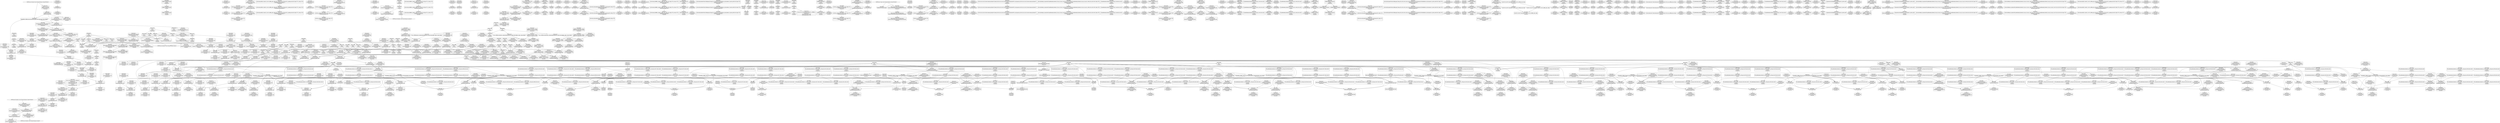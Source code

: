 digraph {
	CE0x542c6e0 [shape=record,shape=Mrecord,label="{CE0x542c6e0|avc_has_perm:ssid|Function::avc_has_perm&Arg::ssid::|*SummSink*}"]
	CE0x5470970 [shape=record,shape=Mrecord,label="{CE0x5470970|__rcu_read_lock:tmp|*SummSource*}"]
	CE0x54bb170 [shape=record,shape=Mrecord,label="{CE0x54bb170|rcu_lock_release:entry}"]
	CE0x54fd310 [shape=record,shape=Mrecord,label="{CE0x54fd310|i64*_getelementptr_inbounds_(_4_x_i64_,_4_x_i64_*___llvm_gcov_ctr135,_i64_0,_i64_2)|*Constant*}"]
	CE0x5449580 [shape=record,shape=Mrecord,label="{CE0x5449580|cred_sid:tmp4|*LoadInst*|security/selinux/hooks.c,196|*SummSink*}"]
	CE0x54ef820 [shape=record,shape=Mrecord,label="{CE0x54ef820|__rcu_read_unlock:tmp7|include/linux/rcupdate.h,245|*SummSink*}"]
	CE0x541d120 [shape=record,shape=Mrecord,label="{CE0x541d120|i64_4|*Constant*}"]
	CE0x544b720 [shape=record,shape=Mrecord,label="{CE0x544b720|i64*_getelementptr_inbounds_(_11_x_i64_,_11_x_i64_*___llvm_gcov_ctr132,_i64_0,_i64_9)|*Constant*|*SummSink*}"]
	CE0x54cb1b0 [shape=record,shape=Mrecord,label="{CE0x54cb1b0|__preempt_count_add:tmp}"]
	CE0x544b530 [shape=record,shape=Mrecord,label="{CE0x544b530|i64*_getelementptr_inbounds_(_11_x_i64_,_11_x_i64_*___llvm_gcov_ctr132,_i64_0,_i64_9)|*Constant*|*SummSource*}"]
	CE0x54afa40 [shape=record,shape=Mrecord,label="{CE0x54afa40|GLOBAL:__preempt_count_add|*Constant*}"]
	CE0x54ac520 [shape=record,shape=Mrecord,label="{CE0x54ac520|rcu_lock_acquire:__here|*SummSink*}"]
	CE0x5438b90 [shape=record,shape=Mrecord,label="{CE0x5438b90|_call_void_rcu_read_lock()_#10,_!dbg_!27712|security/selinux/hooks.c,207|*SummSource*}"]
	CE0x54ec180 [shape=record,shape=Mrecord,label="{CE0x54ec180|_call_void_asm_addl_$1,_%gs:$0_,_*m,ri,*m,_dirflag_,_fpsr_,_flags_(i32*___preempt_count,_i32_%sub,_i32*___preempt_count)_#3,_!dbg_!27717,_!srcloc_!27718|./arch/x86/include/asm/preempt.h,77|*SummSink*}"]
	CE0x5440850 [shape=record,shape=Mrecord,label="{CE0x5440850|task_sid:tmp15|security/selinux/hooks.c,208}"]
	CE0x54fd1b0 [shape=record,shape=Mrecord,label="{CE0x54fd1b0|__preempt_count_sub:tmp4|./arch/x86/include/asm/preempt.h,77}"]
	CE0x5493e40 [shape=record,shape=Mrecord,label="{CE0x5493e40|rcu_read_lock:tmp10|include/linux/rcupdate.h,882}"]
	CE0x549da80 [shape=record,shape=Mrecord,label="{CE0x549da80|__preempt_count_sub:bb|*SummSource*}"]
	CE0x54263b0 [shape=record,shape=Mrecord,label="{CE0x54263b0|selinux_kernel_module_request:tmp1}"]
	CE0x54998b0 [shape=record,shape=Mrecord,label="{CE0x54998b0|__preempt_count_sub:tmp1|*SummSink*}"]
	CE0x54ef390 [shape=record,shape=Mrecord,label="{CE0x54ef390|__preempt_count_add:tmp2|*SummSource*}"]
	CE0x5505810 [shape=record,shape=Mrecord,label="{CE0x5505810|_ret_void,_!dbg_!27720|./arch/x86/include/asm/preempt.h,78}"]
	CE0x5448540 [shape=record,shape=Mrecord,label="{CE0x5448540|cred_sid:security|security/selinux/hooks.c,196}"]
	CE0x54e62b0 [shape=record,shape=Mrecord,label="{CE0x54e62b0|i64*_getelementptr_inbounds_(_4_x_i64_,_4_x_i64_*___llvm_gcov_ctr135,_i64_0,_i64_3)|*Constant*|*SummSink*}"]
	CE0x5479670 [shape=record,shape=Mrecord,label="{CE0x5479670|task_sid:tmp|*SummSource*}"]
	"CONST[source:0(mediator),value:2(dynamic)][purpose:{subject}]"
	CE0x54daef0 [shape=record,shape=Mrecord,label="{CE0x54daef0|__rcu_read_unlock:do.end|*SummSink*}"]
	CE0x54447d0 [shape=record,shape=Mrecord,label="{CE0x54447d0|task_sid:tmp20|security/selinux/hooks.c,208|*SummSource*}"]
	CE0x543a400 [shape=record,shape=Mrecord,label="{CE0x543a400|avc_has_perm:requested|Function::avc_has_perm&Arg::requested::|*SummSource*}"]
	CE0x5503500 [shape=record,shape=Mrecord,label="{CE0x5503500|i64_1|*Constant*}"]
	CE0x54e7910 [shape=record,shape=Mrecord,label="{CE0x54e7910|_call_void_asm_sideeffect_,_memory_,_dirflag_,_fpsr_,_flags_()_#3,_!dbg_!27711,_!srcloc_!27714|include/linux/rcupdate.h,244}"]
	CE0x549ace0 [shape=record,shape=Mrecord,label="{CE0x549ace0|__preempt_count_sub:tmp7|./arch/x86/include/asm/preempt.h,78}"]
	CE0x5478430 [shape=record,shape=Mrecord,label="{CE0x5478430|rcu_read_lock:do.end|*SummSource*}"]
	CE0x54ae4f0 [shape=record,shape=Mrecord,label="{CE0x54ae4f0|rcu_read_unlock:tmp9|include/linux/rcupdate.h,933|*SummSink*}"]
	CE0x5442270 [shape=record,shape=Mrecord,label="{CE0x5442270|task_sid:do.body}"]
	CE0x54e7210 [shape=record,shape=Mrecord,label="{CE0x54e7210|_call_void_mcount()_#3|*SummSource*}"]
	CE0x54adf50 [shape=record,shape=Mrecord,label="{CE0x54adf50|i64*_getelementptr_inbounds_(_4_x_i64_,_4_x_i64_*___llvm_gcov_ctr128,_i64_0,_i64_3)|*Constant*|*SummSource*}"]
	CE0x54ab660 [shape=record,shape=Mrecord,label="{CE0x54ab660|rcu_lock_acquire:tmp4|include/linux/rcupdate.h,418}"]
	CE0x5476f70 [shape=record,shape=Mrecord,label="{CE0x5476f70|i64*_getelementptr_inbounds_(_4_x_i64_,_4_x_i64_*___llvm_gcov_ctr128,_i64_0,_i64_0)|*Constant*|*SummSource*}"]
	CE0x54caee0 [shape=record,shape=Mrecord,label="{CE0x54caee0|__rcu_read_unlock:bb|*SummSource*}"]
	CE0x5440e70 [shape=record,shape=Mrecord,label="{CE0x5440e70|task_sid:tmp17|security/selinux/hooks.c,208|*SummSink*}"]
	CE0x54399e0 [shape=record,shape=Mrecord,label="{CE0x54399e0|_ret_i32_%retval.0,_!dbg_!27728|security/selinux/avc.c,775}"]
	CE0x544b070 [shape=record,shape=Mrecord,label="{CE0x544b070|task_sid:tmp23|security/selinux/hooks.c,208}"]
	CE0x54b0f20 [shape=record,shape=Mrecord,label="{CE0x54b0f20|COLLAPSED:_GCMRE___llvm_gcov_ctr132_internal_global_11_x_i64_zeroinitializer:_elem_0:default:}"]
	CE0x54d1f30 [shape=record,shape=Mrecord,label="{CE0x54d1f30|__rcu_read_unlock:tmp1|*SummSource*}"]
	CE0x5449670 [shape=record,shape=Mrecord,label="{CE0x5449670|_call_void_mcount()_#3}"]
	CE0x543e000 [shape=record,shape=Mrecord,label="{CE0x543e000|selinux_kernel_module_request:call|security/selinux/hooks.c,3563|*SummSink*}"]
	CE0x543e230 [shape=record,shape=Mrecord,label="{CE0x543e230|GLOBAL:get_current|*Constant*|*SummSource*}"]
	CE0x5462360 [shape=record,shape=Mrecord,label="{CE0x5462360|_call_void_rcu_read_lock()_#10,_!dbg_!27712|security/selinux/hooks.c,207}"]
	CE0x548a9e0 [shape=record,shape=Mrecord,label="{CE0x548a9e0|cred_sid:bb|*SummSource*}"]
	CE0x54b7de0 [shape=record,shape=Mrecord,label="{CE0x54b7de0|rcu_lock_release:tmp2}"]
	CE0x54772b0 [shape=record,shape=Mrecord,label="{CE0x54772b0|rcu_read_lock:tmp5|include/linux/rcupdate.h,882|*SummSource*}"]
	CE0x54d29c0 [shape=record,shape=Mrecord,label="{CE0x54d29c0|__rcu_read_unlock:tmp3|*SummSource*}"]
	CE0x5439ae0 [shape=record,shape=Mrecord,label="{CE0x5439ae0|avc_has_perm:requested|Function::avc_has_perm&Arg::requested::|*SummSink*}"]
	CE0x54fcdc0 [shape=record,shape=Mrecord,label="{CE0x54fcdc0|i64*_getelementptr_inbounds_(_4_x_i64_,_4_x_i64_*___llvm_gcov_ctr135,_i64_0,_i64_2)|*Constant*|*SummSource*}"]
	CE0x54b0380 [shape=record,shape=Mrecord,label="{CE0x54b0380|_call_void_mcount()_#3|*SummSource*}"]
	CE0x54e7e30 [shape=record,shape=Mrecord,label="{CE0x54e7e30|i64*_getelementptr_inbounds_(_4_x_i64_,_4_x_i64_*___llvm_gcov_ctr130,_i64_0,_i64_3)|*Constant*}"]
	CE0x546b290 [shape=record,shape=Mrecord,label="{CE0x546b290|rcu_read_lock:tobool1|include/linux/rcupdate.h,882|*SummSink*}"]
	CE0x542f910 [shape=record,shape=Mrecord,label="{CE0x542f910|_call_void_mcount()_#3}"]
	CE0x544ac10 [shape=record,shape=Mrecord,label="{CE0x544ac10|task_sid:land.lhs.true2|*SummSource*}"]
	CE0x54355b0 [shape=record,shape=Mrecord,label="{CE0x54355b0|selinux_kernel_module_request:call1|security/selinux/hooks.c,3563|*SummSink*}"]
	CE0x54bb000 [shape=record,shape=Mrecord,label="{CE0x54bb000|_call_void_rcu_lock_release(%struct.lockdep_map*_rcu_lock_map)_#10,_!dbg_!27733|include/linux/rcupdate.h,935|*SummSink*}"]
	CE0x5489eb0 [shape=record,shape=Mrecord,label="{CE0x5489eb0|rcu_read_lock:tmp21|include/linux/rcupdate.h,884|*SummSink*}"]
	CE0x54337b0 [shape=record,shape=Mrecord,label="{CE0x54337b0|rcu_read_unlock:entry}"]
	CE0x54254c0 [shape=record,shape=Mrecord,label="{CE0x54254c0|selinux_kernel_module_request:tmp3|*SummSource*}"]
	CE0x54211d0 [shape=record,shape=Mrecord,label="{CE0x54211d0|task_sid:tmp|*SummSink*}"]
	CE0x5431c60 [shape=record,shape=Mrecord,label="{CE0x5431c60|i64*_getelementptr_inbounds_(_13_x_i64_,_13_x_i64_*___llvm_gcov_ctr126,_i64_0,_i64_12)|*Constant*|*SummSource*}"]
	CE0x5479700 [shape=record,shape=Mrecord,label="{CE0x5479700|cred_sid:tmp1}"]
	CE0x5440570 [shape=record,shape=Mrecord,label="{CE0x5440570|rcu_read_lock:do.body}"]
	CE0x5470e20 [shape=record,shape=Mrecord,label="{CE0x5470e20|task_sid:do.end6}"]
	CE0x54b34f0 [shape=record,shape=Mrecord,label="{CE0x54b34f0|rcu_read_unlock:tmp14|include/linux/rcupdate.h,933|*SummSink*}"]
	CE0x54185c0 [shape=record,shape=Mrecord,label="{CE0x54185c0|selinux_kernel_module_request:bb}"]
	CE0x54e9be0 [shape=record,shape=Mrecord,label="{CE0x54e9be0|__rcu_read_lock:tmp3|*SummSink*}"]
	CE0x5488380 [shape=record,shape=Mrecord,label="{CE0x5488380|rcu_read_lock:tmp18|include/linux/rcupdate.h,882}"]
	CE0x545f190 [shape=record,shape=Mrecord,label="{CE0x545f190|_call_void_asm_sideeffect_,_memory_,_dirflag_,_fpsr_,_flags_()_#3,_!dbg_!27714,_!srcloc_!27715|include/linux/rcupdate.h,239}"]
	CE0x54e83a0 [shape=record,shape=Mrecord,label="{CE0x54e83a0|%struct.lockdep_map*_null|*Constant*|*SummSource*}"]
	CE0x54c8210 [shape=record,shape=Mrecord,label="{CE0x54c8210|rcu_lock_release:tmp5|include/linux/rcupdate.h,423|*SummSource*}"]
	CE0x54eb160 [shape=record,shape=Mrecord,label="{CE0x54eb160|__rcu_read_unlock:tmp4|include/linux/rcupdate.h,244|*SummSink*}"]
	CE0x544ace0 [shape=record,shape=Mrecord,label="{CE0x544ace0|task_sid:land.lhs.true2|*SummSink*}"]
	CE0x54b1fa0 [shape=record,shape=Mrecord,label="{CE0x54b1fa0|rcu_read_unlock:bb}"]
	CE0x54b51e0 [shape=record,shape=Mrecord,label="{CE0x54b51e0|rcu_lock_acquire:tmp1|*SummSource*}"]
	CE0x542eb70 [shape=record,shape=Mrecord,label="{CE0x542eb70|i64*_getelementptr_inbounds_(_2_x_i64_,_2_x_i64_*___llvm_gcov_ctr278,_i64_0,_i64_0)|*Constant*|*SummSink*}"]
	CE0x5474660 [shape=record,shape=Mrecord,label="{CE0x5474660|cred_sid:sid|security/selinux/hooks.c,197|*SummSource*}"]
	CE0x54c8890 [shape=record,shape=Mrecord,label="{CE0x54c8890|_call_void_lock_release(%struct.lockdep_map*_%map,_i32_1,_i64_ptrtoint_(i8*_blockaddress(_rcu_lock_release,_%__here)_to_i64))_#10,_!dbg_!27716|include/linux/rcupdate.h,423|*SummSink*}"]
	CE0x5462f40 [shape=record,shape=Mrecord,label="{CE0x5462f40|cred_sid:cred|Function::cred_sid&Arg::cred::|*SummSink*}"]
	CE0x5479770 [shape=record,shape=Mrecord,label="{CE0x5479770|cred_sid:tmp1|*SummSource*}"]
	CE0x54b2ef0 [shape=record,shape=Mrecord,label="{CE0x54b2ef0|i64*_getelementptr_inbounds_(_4_x_i64_,_4_x_i64_*___llvm_gcov_ctr130,_i64_0,_i64_1)|*Constant*|*SummSource*}"]
	CE0x54cd170 [shape=record,shape=Mrecord,label="{CE0x54cd170|i8*_undef|*Constant*}"]
	CE0x5505eb0 [shape=record,shape=Mrecord,label="{CE0x5505eb0|i64*_getelementptr_inbounds_(_4_x_i64_,_4_x_i64_*___llvm_gcov_ctr134,_i64_0,_i64_3)|*Constant*}"]
	CE0x5503170 [shape=record,shape=Mrecord,label="{CE0x5503170|__preempt_count_sub:tmp4|./arch/x86/include/asm/preempt.h,77|*SummSource*}"]
	CE0x5418320 [shape=record,shape=Mrecord,label="{CE0x5418320|selinux_kernel_module_request:tmp3}"]
	CE0x5447f30 [shape=record,shape=Mrecord,label="{CE0x5447f30|i64*_getelementptr_inbounds_(_13_x_i64_,_13_x_i64_*___llvm_gcov_ctr126,_i64_0,_i64_9)|*Constant*|*SummSource*}"]
	CE0x5494510 [shape=record,shape=Mrecord,label="{CE0x5494510|rcu_read_lock:tmp10|include/linux/rcupdate.h,882|*SummSink*}"]
	CE0x5486560 [shape=record,shape=Mrecord,label="{CE0x5486560|i32_883|*Constant*}"]
	CE0x54b0710 [shape=record,shape=Mrecord,label="{CE0x54b0710|rcu_read_unlock:tmp5|include/linux/rcupdate.h,933}"]
	CE0x54e7760 [shape=record,shape=Mrecord,label="{CE0x54e7760|i64*_getelementptr_inbounds_(_4_x_i64_,_4_x_i64_*___llvm_gcov_ctr134,_i64_0,_i64_2)|*Constant*}"]
	CE0x5478590 [shape=record,shape=Mrecord,label="{CE0x5478590|rcu_read_lock:land.lhs.true}"]
	CE0x5444760 [shape=record,shape=Mrecord,label="{CE0x5444760|task_sid:tmp21|security/selinux/hooks.c,208}"]
	CE0x5430590 [shape=record,shape=Mrecord,label="{CE0x5430590|task_sid:real_cred|security/selinux/hooks.c,208|*SummSource*}"]
	CE0x5464890 [shape=record,shape=Mrecord,label="{CE0x5464890|rcu_read_lock:tmp11|include/linux/rcupdate.h,882|*SummSource*}"]
	CE0x54747e0 [shape=record,shape=Mrecord,label="{CE0x54747e0|rcu_read_lock:bb|*SummSink*}"]
	CE0x5468e10 [shape=record,shape=Mrecord,label="{CE0x5468e10|i32_934|*Constant*}"]
	CE0x5494090 [shape=record,shape=Mrecord,label="{CE0x5494090|rcu_read_lock:tmp9|include/linux/rcupdate.h,882|*SummSink*}"]
	CE0x54b9cf0 [shape=record,shape=Mrecord,label="{CE0x54b9cf0|i64*_getelementptr_inbounds_(_11_x_i64_,_11_x_i64_*___llvm_gcov_ctr132,_i64_0,_i64_10)|*Constant*}"]
	CE0x54dbe80 [shape=record,shape=Mrecord,label="{CE0x54dbe80|__preempt_count_sub:do.body|*SummSource*}"]
	CE0x543b340 [shape=record,shape=Mrecord,label="{CE0x543b340|i8_8|*Constant*}"]
	CE0x546a890 [shape=record,shape=Mrecord,label="{CE0x546a890|rcu_read_lock:tmp1}"]
	CE0x5503610 [shape=record,shape=Mrecord,label="{CE0x5503610|i64*_getelementptr_inbounds_(_4_x_i64_,_4_x_i64_*___llvm_gcov_ctr129,_i64_0,_i64_0)|*Constant*|*SummSource*}"]
	CE0x54d0260 [shape=record,shape=Mrecord,label="{CE0x54d0260|__preempt_count_sub:tmp3}"]
	CE0x548d720 [shape=record,shape=Mrecord,label="{CE0x548d720|GLOBAL:rcu_lock_acquire|*Constant*}"]
	CE0x54cbe30 [shape=record,shape=Mrecord,label="{CE0x54cbe30|rcu_lock_release:bb}"]
	CE0x543cc70 [shape=record,shape=Mrecord,label="{CE0x543cc70|selinux_kernel_module_request:tmp2}"]
	CE0x541a490 [shape=record,shape=Mrecord,label="{CE0x541a490|get_current:tmp2|*SummSink*}"]
	CE0x542c3b0 [shape=record,shape=Mrecord,label="{CE0x542c3b0|cred_sid:tmp3}"]
	CE0x543ca80 [shape=record,shape=Mrecord,label="{CE0x543ca80|i64*_getelementptr_inbounds_(_2_x_i64_,_2_x_i64_*___llvm_gcov_ctr278,_i64_0,_i64_1)|*Constant*|*SummSink*}"]
	CE0x5494680 [shape=record,shape=Mrecord,label="{CE0x5494680|rcu_read_lock:tmp11|include/linux/rcupdate.h,882}"]
	CE0x54d1ec0 [shape=record,shape=Mrecord,label="{CE0x54d1ec0|__rcu_read_unlock:tmp1}"]
	CE0x54d20f0 [shape=record,shape=Mrecord,label="{CE0x54d20f0|__rcu_read_unlock:tmp2|*SummSource*}"]
	CE0x54d7210 [shape=record,shape=Mrecord,label="{CE0x54d7210|__preempt_count_sub:tmp2|*SummSink*}"]
	CE0x546f500 [shape=record,shape=Mrecord,label="{CE0x546f500|i64*_getelementptr_inbounds_(_4_x_i64_,_4_x_i64_*___llvm_gcov_ctr133,_i64_0,_i64_1)|*Constant*|*SummSink*}"]
	CE0x5505660 [shape=record,shape=Mrecord,label="{CE0x5505660|__preempt_count_add:tmp4|./arch/x86/include/asm/preempt.h,72}"]
	CE0x54731f0 [shape=record,shape=Mrecord,label="{CE0x54731f0|cred_sid:tmp6|security/selinux/hooks.c,197}"]
	CE0x5443810 [shape=record,shape=Mrecord,label="{CE0x5443810|i32_22|*Constant*|*SummSource*}"]
	CE0x545f040 [shape=record,shape=Mrecord,label="{CE0x545f040|_ret_void,_!dbg_!27719|./arch/x86/include/asm/preempt.h,73|*SummSource*}"]
	CE0x54b11f0 [shape=record,shape=Mrecord,label="{CE0x54b11f0|COLLAPSED:_GCMRE___llvm_gcov_ctr133_internal_global_4_x_i64_zeroinitializer:_elem_0:default:}"]
	CE0x5445400 [shape=record,shape=Mrecord,label="{CE0x5445400|i64_4|*Constant*|*SummSource*}"]
	CE0x54bb830 [shape=record,shape=Mrecord,label="{CE0x54bb830|__rcu_read_unlock:entry|*SummSource*}"]
	CE0x54ed940 [shape=record,shape=Mrecord,label="{CE0x54ed940|rcu_lock_acquire:tmp6|*SummSource*}"]
	CE0x54c8090 [shape=record,shape=Mrecord,label="{CE0x54c8090|rcu_lock_release:tmp5|include/linux/rcupdate.h,423}"]
	CE0x54b8930 [shape=record,shape=Mrecord,label="{CE0x54b8930|i64*_getelementptr_inbounds_(_4_x_i64_,_4_x_i64_*___llvm_gcov_ctr128,_i64_0,_i64_3)|*Constant*|*SummSink*}"]
	CE0x543d0e0 [shape=record,shape=Mrecord,label="{CE0x543d0e0|selinux_kernel_module_request:kmod_name|Function::selinux_kernel_module_request&Arg::kmod_name::|*SummSink*}"]
	CE0x54cb220 [shape=record,shape=Mrecord,label="{CE0x54cb220|COLLAPSED:_GCMRE___llvm_gcov_ctr129_internal_global_4_x_i64_zeroinitializer:_elem_0:default:}"]
	CE0x54899d0 [shape=record,shape=Mrecord,label="{CE0x54899d0|i64*_getelementptr_inbounds_(_11_x_i64_,_11_x_i64_*___llvm_gcov_ctr127,_i64_0,_i64_10)|*Constant*}"]
	CE0x54b8c10 [shape=record,shape=Mrecord,label="{CE0x54b8c10|__rcu_read_lock:tmp6|include/linux/rcupdate.h,240|*SummSource*}"]
	CE0x546b400 [shape=record,shape=Mrecord,label="{CE0x546b400|i64_4|*Constant*}"]
	CE0x5422010 [shape=record,shape=Mrecord,label="{CE0x5422010|rcu_read_unlock:bb|*SummSink*}"]
	CE0x5442a80 [shape=record,shape=Mrecord,label="{CE0x5442a80|get_current:bb}"]
	CE0x543b490 [shape=record,shape=Mrecord,label="{CE0x543b490|i8_8|*Constant*|*SummSource*}"]
	CE0x54b5730 [shape=record,shape=Mrecord,label="{CE0x54b5730|rcu_read_unlock:tmp13|include/linux/rcupdate.h,933|*SummSink*}"]
	CE0x5475e70 [shape=record,shape=Mrecord,label="{CE0x5475e70|rcu_read_unlock:tmp17|include/linux/rcupdate.h,933|*SummSink*}"]
	CE0x54bbd60 [shape=record,shape=Mrecord,label="{CE0x54bbd60|_ret_void,_!dbg_!27717|include/linux/rcupdate.h,245}"]
	CE0x54b2b40 [shape=record,shape=Mrecord,label="{CE0x54b2b40|GLOBAL:rcu_read_unlock.__warned|Global_var:rcu_read_unlock.__warned|*SummSink*}"]
	CE0x5429560 [shape=record,shape=Mrecord,label="{CE0x5429560|selinux_kernel_module_request:kmod_name2|security/selinux/hooks.c,3566|*SummSink*}"]
	CE0x54d5cf0 [shape=record,shape=Mrecord,label="{CE0x54d5cf0|rcu_lock_release:tmp7|*SummSource*}"]
	CE0x5444bd0 [shape=record,shape=Mrecord,label="{CE0x5444bd0|task_sid:tmp22|security/selinux/hooks.c,208}"]
	CE0x54edfb0 [shape=record,shape=Mrecord,label="{CE0x54edfb0|__rcu_read_unlock:tmp|*SummSink*}"]
	CE0x54ab160 [shape=record,shape=Mrecord,label="{CE0x54ab160|__preempt_count_add:entry|*SummSource*}"]
	CE0x5449260 [shape=record,shape=Mrecord,label="{CE0x5449260|COLLAPSED:_CMRE:_elem_0::|security/selinux/hooks.c,196}"]
	CE0x54e6f90 [shape=record,shape=Mrecord,label="{CE0x54e6f90|COLLAPSED:_GCMRE___llvm_gcov_ctr135_internal_global_4_x_i64_zeroinitializer:_elem_0:default:}"]
	CE0x541b220 [shape=record,shape=Mrecord,label="{CE0x541b220|get_current:tmp2}"]
	CE0x5430fd0 [shape=record,shape=Mrecord,label="{CE0x5430fd0|rcu_read_lock:call|include/linux/rcupdate.h,882|*SummSink*}"]
	CE0x544cbf0 [shape=record,shape=Mrecord,label="{CE0x544cbf0|task_sid:tmp24|security/selinux/hooks.c,208|*SummSource*}"]
	CE0x5461770 [shape=record,shape=Mrecord,label="{CE0x5461770|_ret_void,_!dbg_!27735|include/linux/rcupdate.h,884|*SummSink*}"]
	CE0x54615c0 [shape=record,shape=Mrecord,label="{CE0x54615c0|_ret_void,_!dbg_!27735|include/linux/rcupdate.h,884}"]
	CE0x54e75c0 [shape=record,shape=Mrecord,label="{CE0x54e75c0|_call_void_mcount()_#3|*SummSource*}"]
	CE0x54be520 [shape=record,shape=Mrecord,label="{CE0x54be520|_ret_void,_!dbg_!27717|include/linux/rcupdate.h,424|*SummSource*}"]
	CE0x54bdc80 [shape=record,shape=Mrecord,label="{CE0x54bdc80|rcu_lock_release:entry|*SummSource*}"]
	CE0x543e360 [shape=record,shape=Mrecord,label="{CE0x543e360|GLOBAL:get_current|*Constant*|*SummSink*}"]
	CE0x5432160 [shape=record,shape=Mrecord,label="{CE0x5432160|task_sid:tmp27|security/selinux/hooks.c,208|*SummSource*}"]
	CE0x54287a0 [shape=record,shape=Mrecord,label="{CE0x54287a0|i64*_getelementptr_inbounds_(_2_x_i64_,_2_x_i64_*___llvm_gcov_ctr278,_i64_0,_i64_0)|*Constant*|*SummSource*}"]
	CE0x5463e20 [shape=record,shape=Mrecord,label="{CE0x5463e20|task_sid:call3|security/selinux/hooks.c,208}"]
	CE0x54e7980 [shape=record,shape=Mrecord,label="{CE0x54e7980|__rcu_read_unlock:tmp5|include/linux/rcupdate.h,244}"]
	CE0x541c860 [shape=record,shape=Mrecord,label="{CE0x541c860|task_sid:if.end|*SummSink*}"]
	CE0x54ea390 [shape=record,shape=Mrecord,label="{CE0x54ea390|__rcu_read_lock:bb|*SummSink*}"]
	CE0x5492850 [shape=record,shape=Mrecord,label="{CE0x5492850|rcu_read_lock:tmp13|include/linux/rcupdate.h,882}"]
	CE0x546ec10 [shape=record,shape=Mrecord,label="{CE0x546ec10|rcu_lock_acquire:entry|*SummSource*}"]
	CE0x54cf480 [shape=record,shape=Mrecord,label="{CE0x54cf480|__preempt_count_sub:sub|./arch/x86/include/asm/preempt.h,77|*SummSource*}"]
	CE0x544cf80 [shape=record,shape=Mrecord,label="{CE0x544cf80|task_sid:tmp25|security/selinux/hooks.c,208|*SummSource*}"]
	CE0x54abad0 [shape=record,shape=Mrecord,label="{CE0x54abad0|_call_void_asm_sideeffect_,_memory_,_dirflag_,_fpsr_,_flags_()_#3,_!dbg_!27711,_!srcloc_!27714|include/linux/rcupdate.h,244|*SummSource*}"]
	CE0x5445c00 [shape=record,shape=Mrecord,label="{CE0x5445c00|task_sid:tmp7|security/selinux/hooks.c,208|*SummSource*}"]
	CE0x5421550 [shape=record,shape=Mrecord,label="{CE0x5421550|rcu_read_unlock:tmp2}"]
	CE0x543d920 [shape=record,shape=Mrecord,label="{CE0x543d920|i32_(i32,_i32,_i16,_i32,_%struct.common_audit_data*)*_bitcast_(i32_(i32,_i32,_i16,_i32,_%struct.common_audit_data.495*)*_avc_has_perm_to_i32_(i32,_i32,_i16,_i32,_%struct.common_audit_data*)*)|*Constant*|*SummSink*}"]
	CE0x5440fa0 [shape=record,shape=Mrecord,label="{CE0x5440fa0|GLOBAL:__llvm_gcov_ctr127|Global_var:__llvm_gcov_ctr127}"]
	CE0x54d5d60 [shape=record,shape=Mrecord,label="{CE0x54d5d60|rcu_lock_release:tmp7|*SummSink*}"]
	CE0x54dd490 [shape=record,shape=Mrecord,label="{CE0x54dd490|__rcu_read_unlock:do.end|*SummSource*}"]
	CE0x542d590 [shape=record,shape=Mrecord,label="{CE0x542d590|get_current:bb|*SummSource*}"]
	CE0x54226f0 [shape=record,shape=Mrecord,label="{CE0x54226f0|GLOBAL:current_task|Global_var:current_task}"]
	CE0x5431dd0 [shape=record,shape=Mrecord,label="{CE0x5431dd0|task_sid:tmp26|security/selinux/hooks.c,208|*SummSource*}"]
	CE0x543fc10 [shape=record,shape=Mrecord,label="{CE0x543fc10|i8_8|*Constant*|*SummSink*}"]
	CE0x5489090 [shape=record,shape=Mrecord,label="{CE0x5489090|_call_void_lockdep_rcu_suspicious(i8*_getelementptr_inbounds_(_25_x_i8_,_25_x_i8_*_.str45,_i32_0,_i32_0),_i32_883,_i8*_getelementptr_inbounds_(_42_x_i8_,_42_x_i8_*_.str46,_i32_0,_i32_0))_#10,_!dbg_!27728|include/linux/rcupdate.h,882|*SummSink*}"]
	CE0x5486d30 [shape=record,shape=Mrecord,label="{CE0x5486d30|i8*_getelementptr_inbounds_(_42_x_i8_,_42_x_i8_*_.str46,_i32_0,_i32_0)|*Constant*}"]
	CE0x54b2920 [shape=record,shape=Mrecord,label="{CE0x54b2920|rcu_lock_acquire:bb|*SummSink*}"]
	CE0x54fd060 [shape=record,shape=Mrecord,label="{CE0x54fd060|i64*_getelementptr_inbounds_(_4_x_i64_,_4_x_i64_*___llvm_gcov_ctr135,_i64_0,_i64_2)|*Constant*|*SummSink*}"]
	CE0x54344a0 [shape=record,shape=Mrecord,label="{CE0x54344a0|rcu_read_unlock:tmp15|include/linux/rcupdate.h,933|*SummSink*}"]
	CE0x5434980 [shape=record,shape=Mrecord,label="{CE0x5434980|rcu_read_unlock:tmp16|include/linux/rcupdate.h,933|*SummSink*}"]
	CE0x54b1d80 [shape=record,shape=Mrecord,label="{CE0x54b1d80|rcu_read_unlock:land.lhs.true2|*SummSource*}"]
	CE0x54b5000 [shape=record,shape=Mrecord,label="{CE0x54b5000|__preempt_count_add:tmp6|./arch/x86/include/asm/preempt.h,73}"]
	CE0x544adf0 [shape=record,shape=Mrecord,label="{CE0x544adf0|i64*_getelementptr_inbounds_(_13_x_i64_,_13_x_i64_*___llvm_gcov_ctr126,_i64_0,_i64_0)|*Constant*}"]
	CE0x54ca680 [shape=record,shape=Mrecord,label="{CE0x54ca680|i64*_getelementptr_inbounds_(_4_x_i64_,_4_x_i64_*___llvm_gcov_ctr133,_i64_0,_i64_3)|*Constant*|*SummSink*}"]
	CE0x54289f0 [shape=record,shape=Mrecord,label="{CE0x54289f0|i64*_getelementptr_inbounds_(_2_x_i64_,_2_x_i64_*___llvm_gcov_ctr278,_i64_0,_i64_0)|*Constant*}"]
	CE0x543ab70 [shape=record,shape=Mrecord,label="{CE0x543ab70|i64*_getelementptr_inbounds_(_2_x_i64_,_2_x_i64_*___llvm_gcov_ctr98,_i64_0,_i64_0)|*Constant*}"]
	CE0x54178c0 [shape=record,shape=Mrecord,label="{CE0x54178c0|task_sid:tmp19|security/selinux/hooks.c,208|*SummSource*}"]
	CE0x54767b0 [shape=record,shape=Mrecord,label="{CE0x54767b0|rcu_read_lock:if.end}"]
	CE0x542cd30 [shape=record,shape=Mrecord,label="{CE0x542cd30|i16_3|*Constant*|*SummSink*}"]
	CE0x5437730 [shape=record,shape=Mrecord,label="{CE0x5437730|i64*_getelementptr_inbounds_(_2_x_i64_,_2_x_i64_*___llvm_gcov_ctr278,_i64_0,_i64_1)|*Constant*|*SummSource*}"]
	CE0x541b860 [shape=record,shape=Mrecord,label="{CE0x541b860|task_sid:tmp9|security/selinux/hooks.c,208|*SummSource*}"]
	CE0x54db7a0 [shape=record,shape=Mrecord,label="{CE0x54db7a0|GLOBAL:__preempt_count_sub|*Constant*|*SummSink*}"]
	CE0x5472790 [shape=record,shape=Mrecord,label="{CE0x5472790|_ret_void,_!dbg_!27735|include/linux/rcupdate.h,938}"]
	CE0x546fde0 [shape=record,shape=Mrecord,label="{CE0x546fde0|i64*_getelementptr_inbounds_(_11_x_i64_,_11_x_i64_*___llvm_gcov_ctr127,_i64_0,_i64_1)|*Constant*|*SummSource*}"]
	CE0x54ba140 [shape=record,shape=Mrecord,label="{CE0x54ba140|i64*_getelementptr_inbounds_(_11_x_i64_,_11_x_i64_*___llvm_gcov_ctr132,_i64_0,_i64_10)|*Constant*|*SummSource*}"]
	CE0x5479240 [shape=record,shape=Mrecord,label="{CE0x5479240|rcu_lock_acquire:map|Function::rcu_lock_acquire&Arg::map::|*SummSource*}"]
	CE0x54ae2b0 [shape=record,shape=Mrecord,label="{CE0x54ae2b0|rcu_read_unlock:do.end|*SummSource*}"]
	CE0x546beb0 [shape=record,shape=Mrecord,label="{CE0x546beb0|i64*_getelementptr_inbounds_(_13_x_i64_,_13_x_i64_*___llvm_gcov_ctr126,_i64_0,_i64_1)|*Constant*|*SummSource*}"]
	CE0x54701f0 [shape=record,shape=Mrecord,label="{CE0x54701f0|rcu_read_unlock:tmp5|include/linux/rcupdate.h,933|*SummSink*}"]
	CE0x5526540 [shape=record,shape=Mrecord,label="{CE0x5526540|__preempt_count_sub:do.end|*SummSink*}"]
	CE0x542edd0 [shape=record,shape=Mrecord,label="{CE0x542edd0|COLLAPSED:_GCMRE_current_task_external_global_%struct.task_struct*:_elem_0:default:}"]
	CE0x54b2cb0 [shape=record,shape=Mrecord,label="{CE0x54b2cb0|rcu_read_unlock:tmp8|include/linux/rcupdate.h,933}"]
	CE0x5477cb0 [shape=record,shape=Mrecord,label="{CE0x5477cb0|rcu_read_lock:bb}"]
	CE0x54ff680 [shape=record,shape=Mrecord,label="{CE0x54ff680|i64*_getelementptr_inbounds_(_4_x_i64_,_4_x_i64_*___llvm_gcov_ctr129,_i64_0,_i64_1)|*Constant*|*SummSink*}"]
	CE0x546d890 [shape=record,shape=Mrecord,label="{CE0x546d890|i64*_getelementptr_inbounds_(_2_x_i64_,_2_x_i64_*___llvm_gcov_ctr98,_i64_0,_i64_0)|*Constant*|*SummSink*}"]
	CE0x5464230 [shape=record,shape=Mrecord,label="{CE0x5464230|task_sid:tobool4|security/selinux/hooks.c,208}"]
	CE0x54324c0 [shape=record,shape=Mrecord,label="{CE0x54324c0|GLOBAL:cred_sid|*Constant*}"]
	CE0x5473540 [shape=record,shape=Mrecord,label="{CE0x5473540|i64_3|*Constant*}"]
	CE0x5426f90 [shape=record,shape=Mrecord,label="{CE0x5426f90|selinux_kernel_module_request:call|security/selinux/hooks.c,3563}"]
	CE0x547a3b0 [shape=record,shape=Mrecord,label="{CE0x547a3b0|i8*_getelementptr_inbounds_(_25_x_i8_,_25_x_i8_*_.str3,_i32_0,_i32_0)|*Constant*|*SummSource*}"]
	CE0x54bc570 [shape=record,shape=Mrecord,label="{CE0x54bc570|GLOBAL:lock_acquire|*Constant*}"]
	CE0x546da20 [shape=record,shape=Mrecord,label="{CE0x546da20|get_current:tmp4|./arch/x86/include/asm/current.h,14|*SummSink*}"]
	CE0x54cb510 [shape=record,shape=Mrecord,label="{CE0x54cb510|i64*_getelementptr_inbounds_(_4_x_i64_,_4_x_i64_*___llvm_gcov_ctr134,_i64_0,_i64_0)|*Constant*|*SummSource*}"]
	CE0x544a3c0 [shape=record,shape=Mrecord,label="{CE0x544a3c0|GLOBAL:rcu_read_lock.__warned|Global_var:rcu_read_lock.__warned|*SummSource*}"]
	CE0x54797e0 [shape=record,shape=Mrecord,label="{CE0x54797e0|cred_sid:tmp1|*SummSink*}"]
	CE0x54fca00 [shape=record,shape=Mrecord,label="{CE0x54fca00|i64*_getelementptr_inbounds_(_4_x_i64_,_4_x_i64_*___llvm_gcov_ctr135,_i64_0,_i64_0)|*Constant*}"]
	CE0x548f020 [shape=record,shape=Mrecord,label="{CE0x548f020|rcu_read_lock:tobool|include/linux/rcupdate.h,882|*SummSource*}"]
	CE0x544c6c0 [shape=record,shape=Mrecord,label="{CE0x544c6c0|i64*_getelementptr_inbounds_(_13_x_i64_,_13_x_i64_*___llvm_gcov_ctr126,_i64_0,_i64_11)|*Constant*}"]
	CE0x54d9310 [shape=record,shape=Mrecord,label="{CE0x54d9310|i64*_getelementptr_inbounds_(_4_x_i64_,_4_x_i64_*___llvm_gcov_ctr134,_i64_0,_i64_2)|*Constant*|*SummSink*}"]
	CE0x54792f0 [shape=record,shape=Mrecord,label="{CE0x54792f0|i64*_getelementptr_inbounds_(_13_x_i64_,_13_x_i64_*___llvm_gcov_ctr126,_i64_0,_i64_0)|*Constant*|*SummSource*}"]
	CE0x546c8b0 [shape=record,shape=Mrecord,label="{CE0x546c8b0|task_sid:do.body5|*SummSink*}"]
	CE0x5469900 [shape=record,shape=Mrecord,label="{CE0x5469900|task_sid:tmp2}"]
	CE0x546ee70 [shape=record,shape=Mrecord,label="{CE0x546ee70|rcu_read_unlock:tmp3|*SummSink*}"]
	CE0x54cbec0 [shape=record,shape=Mrecord,label="{CE0x54cbec0|rcu_lock_release:bb|*SummSink*}"]
	CE0x54a1cc0 [shape=record,shape=Mrecord,label="{CE0x54a1cc0|i64*_getelementptr_inbounds_(_4_x_i64_,_4_x_i64_*___llvm_gcov_ctr129,_i64_0,_i64_0)|*Constant*|*SummSink*}"]
	CE0x54aec10 [shape=record,shape=Mrecord,label="{CE0x54aec10|__rcu_read_lock:tmp4|include/linux/rcupdate.h,239|*SummSink*}"]
	CE0x5447900 [shape=record,shape=Mrecord,label="{CE0x5447900|i8*_getelementptr_inbounds_(_41_x_i8_,_41_x_i8_*_.str44,_i32_0,_i32_0)|*Constant*|*SummSource*}"]
	CE0x54d2250 [shape=record,shape=Mrecord,label="{CE0x54d2250|__rcu_read_unlock:tmp3}"]
	CE0x5437340 [shape=record,shape=Mrecord,label="{CE0x5437340|0:_i8,_8:_i8*,_24:_%struct.selinux_audit_data*,_:_SCMRE_0,1_|*MultipleSource*|security/selinux/hooks.c,3565|security/selinux/hooks.c, 3561}"]
	CE0x5461bf0 [shape=record,shape=Mrecord,label="{CE0x5461bf0|task_sid:tmp11|security/selinux/hooks.c,208}"]
	CE0x5440ac0 [shape=record,shape=Mrecord,label="{CE0x5440ac0|task_sid:tmp16|security/selinux/hooks.c,208|*SummSink*}"]
	CE0x5487d70 [shape=record,shape=Mrecord,label="{CE0x5487d70|rcu_read_lock:tmp20|include/linux/rcupdate.h,882|*SummSource*}"]
	CE0x5492a90 [shape=record,shape=Mrecord,label="{CE0x5492a90|rcu_read_lock:tmp13|include/linux/rcupdate.h,882|*SummSource*}"]
	CE0x54b9560 [shape=record,shape=Mrecord,label="{CE0x54b9560|rcu_read_unlock:tmp20|include/linux/rcupdate.h,933|*SummSource*}"]
	CE0x54ede40 [shape=record,shape=Mrecord,label="{CE0x54ede40|__rcu_read_lock:do.body}"]
	CE0x546d280 [shape=record,shape=Mrecord,label="{CE0x546d280|GLOBAL:rcu_read_lock|*Constant*}"]
	CE0x5425da0 [shape=record,shape=Mrecord,label="{CE0x5425da0|task_sid:do.body5}"]
	CE0x541aa60 [shape=record,shape=Mrecord,label="{CE0x541aa60|GLOBAL:lockdep_rcu_suspicious|*Constant*|*SummSource*}"]
	CE0x5487c00 [shape=record,shape=Mrecord,label="{CE0x5487c00|rcu_read_lock:tmp20|include/linux/rcupdate.h,882}"]
	CE0x54d2160 [shape=record,shape=Mrecord,label="{CE0x54d2160|__rcu_read_unlock:tmp2|*SummSink*}"]
	"CONST[source:0(mediator),value:0(static)][purpose:{operation}]"
	CE0x5435540 [shape=record,shape=Mrecord,label="{CE0x5435540|selinux_kernel_module_request:call1|security/selinux/hooks.c,3563}"]
	CE0x5420e10 [shape=record,shape=Mrecord,label="{CE0x5420e10|i32_1|*Constant*|*SummSink*}"]
	CE0x5436e60 [shape=record,shape=Mrecord,label="{CE0x5436e60|task_sid:task|Function::task_sid&Arg::task::|*SummSource*}"]
	CE0x54729a0 [shape=record,shape=Mrecord,label="{CE0x54729a0|_ret_void,_!dbg_!27735|include/linux/rcupdate.h,938|*SummSource*}"]
	CE0x546c770 [shape=record,shape=Mrecord,label="{CE0x546c770|task_sid:do.end}"]
	CE0x546b040 [shape=record,shape=Mrecord,label="{CE0x546b040|rcu_read_lock:tmp8|include/linux/rcupdate.h,882|*SummSink*}"]
	CE0x5469060 [shape=record,shape=Mrecord,label="{CE0x5469060|i32_934|*Constant*|*SummSource*}"]
	CE0x54d2c50 [shape=record,shape=Mrecord,label="{CE0x54d2c50|rcu_lock_acquire:tmp|*SummSource*}"]
	CE0x54cfd70 [shape=record,shape=Mrecord,label="{CE0x54cfd70|__preempt_count_add:tmp6|./arch/x86/include/asm/preempt.h,73|*SummSink*}"]
	CE0x5464550 [shape=record,shape=Mrecord,label="{CE0x5464550|__rcu_read_lock:tmp}"]
	CE0x5432890 [shape=record,shape=Mrecord,label="{CE0x5432890|task_sid:call7|security/selinux/hooks.c,208|*SummSource*}"]
	CE0x54c8a00 [shape=record,shape=Mrecord,label="{CE0x54c8a00|i32_1|*Constant*}"]
	CE0x5475070 [shape=record,shape=Mrecord,label="{CE0x5475070|_call_void_rcu_lock_acquire(%struct.lockdep_map*_rcu_lock_map)_#10,_!dbg_!27711|include/linux/rcupdate.h,881|*SummSink*}"]
	CE0x54212e0 [shape=record,shape=Mrecord,label="{CE0x54212e0|i64*_getelementptr_inbounds_(_11_x_i64_,_11_x_i64_*___llvm_gcov_ctr132,_i64_0,_i64_1)|*Constant*|*SummSink*}"]
	CE0x54ab3d0 [shape=record,shape=Mrecord,label="{CE0x54ab3d0|__preempt_count_add:entry|*SummSink*}"]
	CE0x54b6450 [shape=record,shape=Mrecord,label="{CE0x54b6450|rcu_lock_acquire:tmp2|*SummSource*}"]
	CE0x54ea8a0 [shape=record,shape=Mrecord,label="{CE0x54ea8a0|_call_void_lock_acquire(%struct.lockdep_map*_%map,_i32_0,_i32_0,_i32_2,_i32_0,_%struct.lockdep_map*_null,_i64_ptrtoint_(i8*_blockaddress(_rcu_lock_acquire,_%__here)_to_i64))_#10,_!dbg_!27716|include/linux/rcupdate.h,418}"]
	CE0x54b5170 [shape=record,shape=Mrecord,label="{CE0x54b5170|rcu_lock_acquire:tmp1}"]
	CE0x54ce440 [shape=record,shape=Mrecord,label="{CE0x54ce440|i64*_getelementptr_inbounds_(_4_x_i64_,_4_x_i64_*___llvm_gcov_ctr133,_i64_0,_i64_0)|*Constant*|*SummSource*}"]
	CE0x5485590 [shape=record,shape=Mrecord,label="{CE0x5485590|rcu_read_lock:tmp16|include/linux/rcupdate.h,882|*SummSink*}"]
	CE0x5463880 [shape=record,shape=Mrecord,label="{CE0x5463880|rcu_read_unlock:call|include/linux/rcupdate.h,933|*SummSink*}"]
	CE0x54c7510 [shape=record,shape=Mrecord,label="{CE0x54c7510|i64*_getelementptr_inbounds_(_4_x_i64_,_4_x_i64_*___llvm_gcov_ctr130,_i64_0,_i64_0)|*Constant*|*SummSource*}"]
	CE0x548e7e0 [shape=record,shape=Mrecord,label="{CE0x548e7e0|rcu_read_lock:tmp4|include/linux/rcupdate.h,882|*SummSink*}"]
	CE0x54d8cb0 [shape=record,shape=Mrecord,label="{CE0x54d8cb0|__preempt_count_add:do.end|*SummSink*}"]
	CE0x54b7630 [shape=record,shape=Mrecord,label="{CE0x54b7630|__rcu_read_unlock:tmp4|include/linux/rcupdate.h,244}"]
	CE0x541bb90 [shape=record,shape=Mrecord,label="{CE0x541bb90|get_current:tmp4|./arch/x86/include/asm/current.h,14}"]
	CE0x5426500 [shape=record,shape=Mrecord,label="{CE0x5426500|i64_1|*Constant*}"]
	CE0x54b23e0 [shape=record,shape=Mrecord,label="{CE0x54b23e0|rcu_read_unlock:do.end}"]
	CE0x541a390 [shape=record,shape=Mrecord,label="{CE0x541a390|task_sid:do.end|*SummSink*}"]
	CE0x5445140 [shape=record,shape=Mrecord,label="{CE0x5445140|i64*_getelementptr_inbounds_(_13_x_i64_,_13_x_i64_*___llvm_gcov_ctr126,_i64_0,_i64_10)|*Constant*}"]
	CE0x5494810 [shape=record,shape=Mrecord,label="{CE0x5494810|GLOBAL:__llvm_gcov_ctr132|Global_var:__llvm_gcov_ctr132|*SummSource*}"]
	CE0x5477190 [shape=record,shape=Mrecord,label="{CE0x5477190|__rcu_read_lock:tmp1|*SummSource*}"]
	CE0x5461660 [shape=record,shape=Mrecord,label="{CE0x5461660|_ret_void,_!dbg_!27735|include/linux/rcupdate.h,884|*SummSource*}"]
	CE0x5488840 [shape=record,shape=Mrecord,label="{CE0x5488840|i8_1|*Constant*}"]
	CE0x541e260 [shape=record,shape=Mrecord,label="{CE0x541e260|_ret_i32_%call3,_!dbg_!27722|security/selinux/hooks.c,3568}"]
	CE0x54dd390 [shape=record,shape=Mrecord,label="{CE0x54dd390|_call_void_mcount()_#3|*SummSink*}"]
	CE0x54215c0 [shape=record,shape=Mrecord,label="{CE0x54215c0|rcu_read_unlock:tmp2|*SummSource*}"]
	CE0x54f09d0 [shape=record,shape=Mrecord,label="{CE0x54f09d0|__rcu_read_unlock:tmp2}"]
	CE0x546b630 [shape=record,shape=Mrecord,label="{CE0x546b630|i64_5|*Constant*}"]
	CE0x54208a0 [shape=record,shape=Mrecord,label="{CE0x54208a0|task_sid:entry|*SummSink*}"]
	CE0x546f760 [shape=record,shape=Mrecord,label="{CE0x546f760|rcu_read_lock:call|include/linux/rcupdate.h,882}"]
	CE0x54e8330 [shape=record,shape=Mrecord,label="{CE0x54e8330|%struct.lockdep_map*_null|*Constant*}"]
	CE0x54181c0 [shape=record,shape=Mrecord,label="{CE0x54181c0|selinux_kernel_module_request:tmp2|*SummSink*}"]
	CE0x5460a90 [shape=record,shape=Mrecord,label="{CE0x5460a90|GLOBAL:__preempt_count_add|*Constant*|*SummSink*}"]
	CE0x542d010 [shape=record,shape=Mrecord,label="{CE0x542d010|avc_has_perm:tclass|Function::avc_has_perm&Arg::tclass::|*SummSource*}"]
	CE0x54bd880 [shape=record,shape=Mrecord,label="{CE0x54bd880|GLOBAL:rcu_lock_release|*Constant*|*SummSink*}"]
	CE0x5418150 [shape=record,shape=Mrecord,label="{CE0x5418150|selinux_kernel_module_request:tmp2|*SummSource*}"]
	CE0x54f1090 [shape=record,shape=Mrecord,label="{CE0x54f1090|GLOBAL:__preempt_count_sub|*Constant*}"]
	CE0x55054e0 [shape=record,shape=Mrecord,label="{CE0x55054e0|i64*_getelementptr_inbounds_(_4_x_i64_,_4_x_i64_*___llvm_gcov_ctr129,_i64_0,_i64_2)|*Constant*|*SummSink*}"]
	CE0x54db5c0 [shape=record,shape=Mrecord,label="{CE0x54db5c0|__preempt_count_add:tmp4|./arch/x86/include/asm/preempt.h,72|*SummSink*}"]
	CE0x54c7b60 [shape=record,shape=Mrecord,label="{CE0x54c7b60|rcu_lock_release:tmp4|include/linux/rcupdate.h,423|*SummSource*}"]
	CE0x5447ec0 [shape=record,shape=Mrecord,label="{CE0x5447ec0|i64*_getelementptr_inbounds_(_13_x_i64_,_13_x_i64_*___llvm_gcov_ctr126,_i64_0,_i64_9)|*Constant*}"]
	CE0x54ef6b0 [shape=record,shape=Mrecord,label="{CE0x54ef6b0|__rcu_read_unlock:tmp7|include/linux/rcupdate.h,245|*SummSource*}"]
	CE0x5470720 [shape=record,shape=Mrecord,label="{CE0x5470720|_ret_void,_!dbg_!27717|include/linux/rcupdate.h,240|*SummSink*}"]
	CE0x5462000 [shape=record,shape=Mrecord,label="{CE0x5462000|task_sid:tmp11|security/selinux/hooks.c,208|*SummSource*}"]
	CE0x545fc30 [shape=record,shape=Mrecord,label="{CE0x545fc30|rcu_read_lock:tmp6|include/linux/rcupdate.h,882|*SummSink*}"]
	CE0x5430220 [shape=record,shape=Mrecord,label="{CE0x5430220|rcu_read_lock:tmp1|*SummSink*}"]
	CE0x54e9490 [shape=record,shape=Mrecord,label="{CE0x54e9490|rcu_lock_release:tmp|*SummSink*}"]
	CE0x54b8190 [shape=record,shape=Mrecord,label="{CE0x54b8190|rcu_read_unlock:tmp11|include/linux/rcupdate.h,933|*SummSource*}"]
	CE0x54879d0 [shape=record,shape=Mrecord,label="{CE0x54879d0|rcu_read_lock:tmp19|include/linux/rcupdate.h,882}"]
	CE0x542bbb0 [shape=record,shape=Mrecord,label="{CE0x542bbb0|_ret_%struct.task_struct*_%tmp4,_!dbg_!27714|./arch/x86/include/asm/current.h,14|*SummSource*}"]
	CE0x54f0b50 [shape=record,shape=Mrecord,label="{CE0x54f0b50|void_(i32*,_i32,_i32*)*_asm_addl_$1,_%gs:$0_,_*m,ri,*m,_dirflag_,_fpsr_,_flags_|*SummSink*}"]
	CE0x54aa870 [shape=record,shape=Mrecord,label="{CE0x54aa870|i64*_getelementptr_inbounds_(_4_x_i64_,_4_x_i64_*___llvm_gcov_ctr130,_i64_0,_i64_2)|*Constant*}"]
	CE0x54b2260 [shape=record,shape=Mrecord,label="{CE0x54b2260|rcu_read_unlock:do.body}"]
	CE0x5443670 [shape=record,shape=Mrecord,label="{CE0x5443670|_call_void___rcu_read_lock()_#10,_!dbg_!27710|include/linux/rcupdate.h,879}"]
	CE0x544a130 [shape=record,shape=Mrecord,label="{CE0x544a130|GLOBAL:rcu_read_lock.__warned|Global_var:rcu_read_lock.__warned}"]
	CE0x54af790 [shape=record,shape=Mrecord,label="{CE0x54af790|rcu_read_unlock:tmp4|include/linux/rcupdate.h,933}"]
	CE0x54635e0 [shape=record,shape=Mrecord,label="{CE0x54635e0|GLOBAL:__rcu_read_lock|*Constant*|*SummSource*}"]
	CE0x5442850 [shape=record,shape=Mrecord,label="{CE0x5442850|_ret_i32_%call3,_!dbg_!27722|security/selinux/hooks.c,3568|*SummSink*}"]
	CE0x54a1e40 [shape=record,shape=Mrecord,label="{CE0x54a1e40|__preempt_count_add:tmp3|*SummSource*}"]
	CE0x54e9f20 [shape=record,shape=Mrecord,label="{CE0x54e9f20|__rcu_read_lock:do.body|*SummSource*}"]
	CE0x54ef920 [shape=record,shape=Mrecord,label="{CE0x54ef920|i64*_getelementptr_inbounds_(_4_x_i64_,_4_x_i64_*___llvm_gcov_ctr129,_i64_0,_i64_3)|*Constant*|*SummSink*}"]
	CE0x54b33c0 [shape=record,shape=Mrecord,label="{CE0x54b33c0|rcu_read_unlock:tmp14|include/linux/rcupdate.h,933|*SummSource*}"]
	"CONST[source:0(mediator),value:2(dynamic)][purpose:{object}]"
	CE0x54ad530 [shape=record,shape=Mrecord,label="{CE0x54ad530|_ret_void,_!dbg_!27719|./arch/x86/include/asm/preempt.h,73}"]
	CE0x5445390 [shape=record,shape=Mrecord,label="{CE0x5445390|task_sid:tobool1|security/selinux/hooks.c,208|*SummSink*}"]
	CE0x54ba260 [shape=record,shape=Mrecord,label="{CE0x54ba260|rcu_read_unlock:tmp21|include/linux/rcupdate.h,935|*SummSink*}"]
	CE0x544ca80 [shape=record,shape=Mrecord,label="{CE0x544ca80|i64*_getelementptr_inbounds_(_13_x_i64_,_13_x_i64_*___llvm_gcov_ctr126,_i64_0,_i64_11)|*Constant*|*SummSource*}"]
	CE0x5463bc0 [shape=record,shape=Mrecord,label="{CE0x5463bc0|task_sid:bb}"]
	CE0x543e910 [shape=record,shape=Mrecord,label="{CE0x543e910|i32_0|*Constant*|*SummSource*}"]
	CE0x677ffd0 [shape=record,shape=Mrecord,label="{CE0x677ffd0|COLLAPSED:_GCMRE___llvm_gcov_ctr278_internal_global_2_x_i64_zeroinitializer:_elem_0:default:}"]
	CE0x5435720 [shape=record,shape=Mrecord,label="{CE0x5435720|GLOBAL:task_sid|*Constant*|*SummSource*}"]
	CE0x54741e0 [shape=record,shape=Mrecord,label="{CE0x54741e0|rcu_read_lock:land.lhs.true2|*SummSink*}"]
	CE0x543c160 [shape=record,shape=Mrecord,label="{CE0x543c160|selinux_kernel_module_request:tmp1|*SummSource*}"]
	CE0x54b3940 [shape=record,shape=Mrecord,label="{CE0x54b3940|rcu_read_unlock:tmp15|include/linux/rcupdate.h,933|*SummSource*}"]
	CE0x546bfe0 [shape=record,shape=Mrecord,label="{CE0x546bfe0|i64*_getelementptr_inbounds_(_13_x_i64_,_13_x_i64_*___llvm_gcov_ctr126,_i64_0,_i64_1)|*Constant*|*SummSink*}"]
	CE0x54763b0 [shape=record,shape=Mrecord,label="{CE0x54763b0|rcu_read_unlock:tmp18|include/linux/rcupdate.h,933|*SummSink*}"]
	CE0x54c8760 [shape=record,shape=Mrecord,label="{CE0x54c8760|_call_void_lock_release(%struct.lockdep_map*_%map,_i32_1,_i64_ptrtoint_(i8*_blockaddress(_rcu_lock_release,_%__here)_to_i64))_#10,_!dbg_!27716|include/linux/rcupdate.h,423|*SummSource*}"]
	CE0x542fc70 [shape=record,shape=Mrecord,label="{CE0x542fc70|cred_sid:tmp3|*SummSource*}"]
	CE0x5430920 [shape=record,shape=Mrecord,label="{CE0x5430920|cred_sid:tmp|*SummSource*}"]
	CE0x54b4970 [shape=record,shape=Mrecord,label="{CE0x54b4970|rcu_read_unlock:tmp12|include/linux/rcupdate.h,933}"]
	CE0x541e140 [shape=record,shape=Mrecord,label="{CE0x541e140|_ret_i32_%retval.0,_!dbg_!27728|security/selinux/avc.c,775|*SummSink*}"]
	CE0x54baa90 [shape=record,shape=Mrecord,label="{CE0x54baa90|rcu_read_unlock:tmp22|include/linux/rcupdate.h,935|*SummSink*}"]
	CE0x5432de0 [shape=record,shape=Mrecord,label="{CE0x5432de0|cred_sid:entry}"]
	CE0x54c9d00 [shape=record,shape=Mrecord,label="{CE0x54c9d00|i64*_getelementptr_inbounds_(_4_x_i64_,_4_x_i64_*___llvm_gcov_ctr133,_i64_0,_i64_3)|*Constant*}"]
	CE0x54cb4a0 [shape=record,shape=Mrecord,label="{CE0x54cb4a0|i64*_getelementptr_inbounds_(_4_x_i64_,_4_x_i64_*___llvm_gcov_ctr134,_i64_0,_i64_0)|*Constant*}"]
	CE0x54b0500 [shape=record,shape=Mrecord,label="{CE0x54b0500|rcu_read_unlock:tobool|include/linux/rcupdate.h,933|*SummSink*}"]
	CE0x541d4a0 [shape=record,shape=Mrecord,label="{CE0x541d4a0|i64_5|*Constant*}"]
	CE0x54af040 [shape=record,shape=Mrecord,label="{CE0x54af040|rcu_read_unlock:tmp8|include/linux/rcupdate.h,933|*SummSink*}"]
	CE0x54b7fd0 [shape=record,shape=Mrecord,label="{CE0x54b7fd0|rcu_read_unlock:tmp10|include/linux/rcupdate.h,933|*SummSink*}"]
	CE0x5422450 [shape=record,shape=Mrecord,label="{CE0x5422450|task_sid:tmp17|security/selinux/hooks.c,208}"]
	CE0x5432f70 [shape=record,shape=Mrecord,label="{CE0x5432f70|_ret_i32_%tmp6,_!dbg_!27716|security/selinux/hooks.c,197|*SummSource*}"]
	CE0x5450920 [shape=record,shape=Mrecord,label="{CE0x5450920|i64*_getelementptr_inbounds_(_4_x_i64_,_4_x_i64_*___llvm_gcov_ctr128,_i64_0,_i64_1)|*Constant*|*SummSink*}"]
	CE0x545f4a0 [shape=record,shape=Mrecord,label="{CE0x545f4a0|rcu_read_lock:tmp8|include/linux/rcupdate.h,882|*SummSource*}"]
	CE0x54af960 [shape=record,shape=Mrecord,label="{CE0x54af960|_call_void___preempt_count_add(i32_1)_#10,_!dbg_!27711|include/linux/rcupdate.h,239|*SummSource*}"]
	CE0x5526640 [shape=record,shape=Mrecord,label="{CE0x5526640|__preempt_count_sub:do.end|*SummSource*}"]
	CE0x54db8e0 [shape=record,shape=Mrecord,label="{CE0x54db8e0|__preempt_count_sub:entry|*SummSource*}"]
	CE0x5441080 [shape=record,shape=Mrecord,label="{CE0x5441080|GLOBAL:__llvm_gcov_ctr127|Global_var:__llvm_gcov_ctr127|*SummSource*}"]
	CE0x54c8fe0 [shape=record,shape=Mrecord,label="{CE0x54c8fe0|GLOBAL:lock_release|*Constant*|*SummSink*}"]
	CE0x54360c0 [shape=record,shape=Mrecord,label="{CE0x54360c0|__preempt_count_add:bb}"]
	CE0x541c790 [shape=record,shape=Mrecord,label="{CE0x541c790|task_sid:if.end}"]
	"CONST[source:1(input),value:2(dynamic)][purpose:{object}][SrcIdx:0]"
	CE0x54add20 [shape=record,shape=Mrecord,label="{CE0x54add20|rcu_read_unlock:if.then|*SummSource*}"]
	CE0x549a0f0 [shape=record,shape=Mrecord,label="{CE0x549a0f0|__preempt_count_sub:tmp3|*SummSink*}"]
	CE0x54e8620 [shape=record,shape=Mrecord,label="{CE0x54e8620|%struct.lockdep_map*_null|*Constant*|*SummSink*}"]
	CE0x5439de0 [shape=record,shape=Mrecord,label="{CE0x5439de0|task_sid:call3|security/selinux/hooks.c,208|*SummSource*}"]
	CE0x54784d0 [shape=record,shape=Mrecord,label="{CE0x54784d0|rcu_read_lock:do.end|*SummSink*}"]
	CE0x5476670 [shape=record,shape=Mrecord,label="{CE0x5476670|rcu_read_lock:land.lhs.true2}"]
	CE0x54ea520 [shape=record,shape=Mrecord,label="{CE0x54ea520|COLLAPSED:_GCMRE___llvm_gcov_ctr134_internal_global_4_x_i64_zeroinitializer:_elem_0:default:}"]
	CE0x546c490 [shape=record,shape=Mrecord,label="{CE0x546c490|task_sid:if.then|*SummSink*}"]
	CE0x544d250 [shape=record,shape=Mrecord,label="{CE0x544d250|task_sid:tmp25|security/selinux/hooks.c,208|*SummSink*}"]
	CE0x543bdc0 [shape=record,shape=Mrecord,label="{CE0x543bdc0|task_sid:tmp1|*SummSource*}"]
	CE0x549c080 [shape=record,shape=Mrecord,label="{CE0x549c080|__preempt_count_add:bb|*SummSink*}"]
	CE0x5444da0 [shape=record,shape=Mrecord,label="{CE0x5444da0|task_sid:tmp21|security/selinux/hooks.c,208|*SummSink*}"]
	CE0x54ca8a0 [shape=record,shape=Mrecord,label="{CE0x54ca8a0|__rcu_read_unlock:do.body|*SummSink*}"]
	CE0x5426570 [shape=record,shape=Mrecord,label="{CE0x5426570|i64_1|*Constant*|*SummSource*}"]
	CE0x544c730 [shape=record,shape=Mrecord,label="{CE0x544c730|task_sid:tmp25|security/selinux/hooks.c,208}"]
	CE0x542c780 [shape=record,shape=Mrecord,label="{CE0x542c780|avc_has_perm:tsid|Function::avc_has_perm&Arg::tsid::}"]
	CE0x548f470 [shape=record,shape=Mrecord,label="{CE0x548f470|rcu_lock_acquire:tmp3|*SummSource*}"]
	CE0x54bf230 [shape=record,shape=Mrecord,label="{CE0x54bf230|i64*_getelementptr_inbounds_(_4_x_i64_,_4_x_i64_*___llvm_gcov_ctr130,_i64_0,_i64_1)|*Constant*}"]
	CE0x54b6cc0 [shape=record,shape=Mrecord,label="{CE0x54b6cc0|__rcu_read_lock:tmp5|include/linux/rcupdate.h,239|*SummSource*}"]
	CE0x5487270 [shape=record,shape=Mrecord,label="{CE0x5487270|i64*_getelementptr_inbounds_(_11_x_i64_,_11_x_i64_*___llvm_gcov_ctr127,_i64_0,_i64_9)|*Constant*}"]
	CE0x54440d0 [shape=record,shape=Mrecord,label="{CE0x54440d0|cred_sid:tmp|*SummSink*}"]
	CE0x544aac0 [shape=record,shape=Mrecord,label="{CE0x544aac0|task_sid:land.lhs.true2}"]
	CE0x54b46d0 [shape=record,shape=Mrecord,label="{CE0x54b46d0|rcu_read_unlock:tmp11|include/linux/rcupdate.h,933}"]
	CE0x543ec80 [shape=record,shape=Mrecord,label="{CE0x543ec80|selinux_kernel_module_request:type|security/selinux/hooks.c,3565}"]
	CE0x546a1f0 [shape=record,shape=Mrecord,label="{CE0x546a1f0|task_sid:tmp5|security/selinux/hooks.c,208|*SummSink*}"]
	CE0x546b860 [shape=record,shape=Mrecord,label="{CE0x546b860|i64*_getelementptr_inbounds_(_2_x_i64_,_2_x_i64_*___llvm_gcov_ctr131,_i64_0,_i64_1)|*Constant*|*SummSink*}"]
	CE0x5461f40 [shape=record,shape=Mrecord,label="{CE0x5461f40|task_sid:tmp12|security/selinux/hooks.c,208}"]
	CE0x54b9850 [shape=record,shape=Mrecord,label="{CE0x54b9850|rcu_read_unlock:tmp21|include/linux/rcupdate.h,935}"]
	CE0x541d6b0 [shape=record,shape=Mrecord,label="{CE0x541d6b0|task_sid:tmp10|security/selinux/hooks.c,208}"]
	CE0x5478c30 [shape=record,shape=Mrecord,label="{CE0x5478c30|GLOBAL:rcu_read_lock|*Constant*|*SummSource*}"]
	CE0x5488a70 [shape=record,shape=Mrecord,label="{CE0x5488a70|_call_void_lockdep_rcu_suspicious(i8*_getelementptr_inbounds_(_25_x_i8_,_25_x_i8_*_.str45,_i32_0,_i32_0),_i32_883,_i8*_getelementptr_inbounds_(_42_x_i8_,_42_x_i8_*_.str46,_i32_0,_i32_0))_#10,_!dbg_!27728|include/linux/rcupdate.h,882}"]
	CE0x548acd0 [shape=record,shape=Mrecord,label="{CE0x548acd0|i64*_getelementptr_inbounds_(_2_x_i64_,_2_x_i64_*___llvm_gcov_ctr131,_i64_0,_i64_0)|*Constant*}"]
	CE0x546bc00 [shape=record,shape=Mrecord,label="{CE0x546bc00|cred_sid:tmp2}"]
	CE0x54b0570 [shape=record,shape=Mrecord,label="{CE0x54b0570|rcu_read_unlock:tmp4|include/linux/rcupdate.h,933|*SummSource*}"]
	CE0x54b3040 [shape=record,shape=Mrecord,label="{CE0x54b3040|i64*_getelementptr_inbounds_(_4_x_i64_,_4_x_i64_*___llvm_gcov_ctr130,_i64_0,_i64_1)|*Constant*|*SummSink*}"]
	CE0x546db80 [shape=record,shape=Mrecord,label="{CE0x546db80|%struct.task_struct*_(%struct.task_struct**)*_asm_movq_%gs:$_1:P_,$0_,_r,im,_dirflag_,_fpsr_,_flags_|*SummSource*}"]
	CE0x54b6030 [shape=record,shape=Mrecord,label="{CE0x54b6030|i64*_getelementptr_inbounds_(_4_x_i64_,_4_x_i64_*___llvm_gcov_ctr135,_i64_0,_i64_3)|*Constant*}"]
	CE0x543f7a0 [shape=record,shape=Mrecord,label="{CE0x543f7a0|_call_void_mcount()_#3|*SummSource*}"]
	CE0x54cb0b0 [shape=record,shape=Mrecord,label="{CE0x54cb0b0|__rcu_read_unlock:bb|*SummSink*}"]
	CE0x546a120 [shape=record,shape=Mrecord,label="{CE0x546a120|task_sid:tmp5|security/selinux/hooks.c,208|*SummSource*}"]
	CE0x54227f0 [shape=record,shape=Mrecord,label="{CE0x54227f0|GLOBAL:current_task|Global_var:current_task|*SummSource*}"]
	CE0x5478ee0 [shape=record,shape=Mrecord,label="{CE0x5478ee0|GLOBAL:rcu_lock_map|Global_var:rcu_lock_map|*SummSource*}"]
	CE0x546b7b0 [shape=record,shape=Mrecord,label="{CE0x546b7b0|rcu_read_lock:tmp9|include/linux/rcupdate.h,882}"]
	CE0x5472530 [shape=record,shape=Mrecord,label="{CE0x5472530|rcu_read_unlock:entry|*SummSink*}"]
	CE0x54ef400 [shape=record,shape=Mrecord,label="{CE0x54ef400|__preempt_count_add:tmp2|*SummSink*}"]
	CE0x541ecd0 [shape=record,shape=Mrecord,label="{CE0x541ecd0|i64_6|*Constant*|*SummSource*}"]
	CE0x54352e0 [shape=record,shape=Mrecord,label="{CE0x54352e0|selinux_kernel_module_request:ad|security/selinux/hooks.c, 3561|*SummSource*}"]
	CE0x5472bc0 [shape=record,shape=Mrecord,label="{CE0x5472bc0|rcu_read_lock:if.then}"]
	CE0x5478ca0 [shape=record,shape=Mrecord,label="{CE0x5478ca0|GLOBAL:rcu_read_lock|*Constant*|*SummSink*}"]
	CE0x5435790 [shape=record,shape=Mrecord,label="{CE0x5435790|GLOBAL:task_sid|*Constant*}"]
	CE0x5486180 [shape=record,shape=Mrecord,label="{CE0x5486180|i8*_getelementptr_inbounds_(_25_x_i8_,_25_x_i8_*_.str45,_i32_0,_i32_0)|*Constant*|*SummSink*}"]
	CE0x5489e40 [shape=record,shape=Mrecord,label="{CE0x5489e40|i64*_getelementptr_inbounds_(_11_x_i64_,_11_x_i64_*___llvm_gcov_ctr127,_i64_0,_i64_10)|*Constant*|*SummSink*}"]
	CE0x543be30 [shape=record,shape=Mrecord,label="{CE0x543be30|task_sid:tmp1|*SummSink*}"]
	CE0x5464b30 [shape=record,shape=Mrecord,label="{CE0x5464b30|rcu_read_lock:tmp12|include/linux/rcupdate.h,882}"]
	CE0x54921f0 [shape=record,shape=Mrecord,label="{CE0x54921f0|i64*_getelementptr_inbounds_(_11_x_i64_,_11_x_i64_*___llvm_gcov_ctr132,_i64_0,_i64_8)|*Constant*|*SummSource*}"]
	CE0x54cc800 [shape=record,shape=Mrecord,label="{CE0x54cc800|i64*_getelementptr_inbounds_(_4_x_i64_,_4_x_i64_*___llvm_gcov_ctr130,_i64_0,_i64_2)|*Constant*|*SummSource*}"]
	CE0x54ab740 [shape=record,shape=Mrecord,label="{CE0x54ab740|rcu_lock_acquire:tmp4|include/linux/rcupdate.h,418|*SummSink*}"]
	CE0x54bcd90 [shape=record,shape=Mrecord,label="{CE0x54bcd90|GLOBAL:lock_acquire|*Constant*|*SummSource*}"]
	CE0x541a520 [shape=record,shape=Mrecord,label="{CE0x541a520|get_current:tmp3}"]
	CE0x5445270 [shape=record,shape=Mrecord,label="{CE0x5445270|task_sid:tobool1|security/selinux/hooks.c,208|*SummSource*}"]
	CE0x5449c10 [shape=record,shape=Mrecord,label="{CE0x5449c10|rcu_read_unlock:tobool1|include/linux/rcupdate.h,933|*SummSink*}"]
	CE0x543e750 [shape=record,shape=Mrecord,label="{CE0x543e750|i32_0|*Constant*}"]
	CE0x54b96e0 [shape=record,shape=Mrecord,label="{CE0x54b96e0|rcu_read_unlock:tmp20|include/linux/rcupdate.h,933|*SummSink*}"]
	CE0x5486750 [shape=record,shape=Mrecord,label="{CE0x5486750|i32_883|*Constant*|*SummSink*}"]
	CE0x54ed710 [shape=record,shape=Mrecord,label="{CE0x54ed710|rcu_lock_release:bb|*SummSource*}"]
	CE0x54be1f0 [shape=record,shape=Mrecord,label="{CE0x54be1f0|GLOBAL:__rcu_read_unlock|*Constant*}"]
	CE0x546dae0 [shape=record,shape=Mrecord,label="{CE0x546dae0|%struct.task_struct*_(%struct.task_struct**)*_asm_movq_%gs:$_1:P_,$0_,_r,im,_dirflag_,_fpsr_,_flags_}"]
	CE0x54ea4b0 [shape=record,shape=Mrecord,label="{CE0x54ea4b0|__rcu_read_unlock:tmp}"]
	CE0x68a2ac0 [shape=record,shape=Mrecord,label="{CE0x68a2ac0|GLOBAL:get_current|*Constant*}"]
	CE0x5420830 [shape=record,shape=Mrecord,label="{CE0x5420830|task_sid:entry|*SummSource*}"]
	CE0x541ae10 [shape=record,shape=Mrecord,label="{CE0x541ae10|i32_208|*Constant*|*SummSource*}"]
	CE0x548f290 [shape=record,shape=Mrecord,label="{CE0x548f290|rcu_lock_acquire:tmp3}"]
	CE0x54ccf00 [shape=record,shape=Mrecord,label="{CE0x54ccf00|i64*_getelementptr_inbounds_(_4_x_i64_,_4_x_i64_*___llvm_gcov_ctr130,_i64_0,_i64_3)|*Constant*|*SummSink*}"]
	CE0x54ae600 [shape=record,shape=Mrecord,label="{CE0x54ae600|rcu_read_unlock:tmp10|include/linux/rcupdate.h,933}"]
	CE0x546f210 [shape=record,shape=Mrecord,label="{CE0x546f210|rcu_lock_release:tmp1|*SummSink*}"]
	CE0x54d2ee0 [shape=record,shape=Mrecord,label="{CE0x54d2ee0|rcu_lock_release:tmp3|*SummSink*}"]
	CE0x54bb540 [shape=record,shape=Mrecord,label="{CE0x54bb540|GLOBAL:__rcu_read_unlock|*Constant*|*SummSink*}"]
	CE0x5442380 [shape=record,shape=Mrecord,label="{CE0x5442380|task_sid:do.body|*SummSource*}"]
	CE0x541ebd0 [shape=record,shape=Mrecord,label="{CE0x541ebd0|task_sid:tobool4|security/selinux/hooks.c,208|*SummSink*}"]
	CE0x54b9e60 [shape=record,shape=Mrecord,label="{CE0x54b9e60|rcu_read_unlock:tmp21|include/linux/rcupdate.h,935|*SummSource*}"]
	CE0x548eb90 [shape=record,shape=Mrecord,label="{CE0x548eb90|rcu_read_unlock:tmp6|include/linux/rcupdate.h,933|*SummSink*}"]
	CE0x544d720 [shape=record,shape=Mrecord,label="{CE0x544d720|task_sid:tmp27|security/selinux/hooks.c,208}"]
	CE0x54b8520 [shape=record,shape=Mrecord,label="{CE0x54b8520|GLOBAL:rcu_read_unlock.__warned|Global_var:rcu_read_unlock.__warned}"]
	CE0x5469970 [shape=record,shape=Mrecord,label="{CE0x5469970|task_sid:tmp2|*SummSource*}"]
	CE0x5503570 [shape=record,shape=Mrecord,label="{CE0x5503570|__preempt_count_sub:tmp1}"]
	CE0x546f6d0 [shape=record,shape=Mrecord,label="{CE0x546f6d0|rcu_lock_acquire:map|Function::rcu_lock_acquire&Arg::map::|*SummSink*}"]
	CE0x548a240 [shape=record,shape=Mrecord,label="{CE0x548a240|rcu_read_lock:tmp22|include/linux/rcupdate.h,884|*SummSource*}"]
	CE0x54369e0 [shape=record,shape=Mrecord,label="{CE0x54369e0|i64*_getelementptr_inbounds_(_13_x_i64_,_13_x_i64_*___llvm_gcov_ctr126,_i64_0,_i64_8)|*Constant*|*SummSink*}"]
	CE0x54e6240 [shape=record,shape=Mrecord,label="{CE0x54e6240|__preempt_count_sub:tmp6|./arch/x86/include/asm/preempt.h,78}"]
	CE0x546d900 [shape=record,shape=Mrecord,label="{CE0x546d900|get_current:tmp}"]
	CE0x5440720 [shape=record,shape=Mrecord,label="{CE0x5440720|task_sid:tmp14|security/selinux/hooks.c,208}"]
	CE0x54d57e0 [shape=record,shape=Mrecord,label="{CE0x54d57e0|rcu_lock_release:tmp6|*SummSource*}"]
	CE0x543a9b0 [shape=record,shape=Mrecord,label="{CE0x543a9b0|_ret_i32_%retval.0,_!dbg_!27728|security/selinux/avc.c,775|*SummSource*}"]
	CE0x541ff90 [shape=record,shape=Mrecord,label="{CE0x541ff90|task_sid:real_cred|security/selinux/hooks.c,208|*SummSink*}"]
	CE0x54d5e60 [shape=record,shape=Mrecord,label="{CE0x54d5e60|i8*_undef|*Constant*}"]
	CE0x5435ca0 [shape=record,shape=Mrecord,label="{CE0x5435ca0|__preempt_count_add:do.body|*SummSink*}"]
	CE0x54ece50 [shape=record,shape=Mrecord,label="{CE0x54ece50|void_(i32*,_i32,_i32*)*_asm_addl_$1,_%gs:$0_,_*m,ri,*m,_dirflag_,_fpsr_,_flags_|*SummSource*}"]
	CE0x54cd070 [shape=record,shape=Mrecord,label="{CE0x54cd070|rcu_lock_acquire:tmp7|*SummSink*}"]
	CE0x55031e0 [shape=record,shape=Mrecord,label="{CE0x55031e0|__preempt_count_sub:tmp4|./arch/x86/include/asm/preempt.h,77|*SummSink*}"]
	CE0x543ff50 [shape=record,shape=Mrecord,label="{CE0x543ff50|selinux_kernel_module_request:kmod_name2|security/selinux/hooks.c,3566}"]
	CE0x54b4bb0 [shape=record,shape=Mrecord,label="{CE0x54b4bb0|rcu_read_unlock:tmp12|include/linux/rcupdate.h,933|*SummSource*}"]
	CE0x546c580 [shape=record,shape=Mrecord,label="{CE0x546c580|task_sid:land.lhs.true|*SummSource*}"]
	CE0x54ad3c0 [shape=record,shape=Mrecord,label="{CE0x54ad3c0|i32_1|*Constant*}"]
	CE0x546a740 [shape=record,shape=Mrecord,label="{CE0x546a740|task_sid:tmp9|security/selinux/hooks.c,208}"]
	CE0x5493110 [shape=record,shape=Mrecord,label="{CE0x5493110|rcu_read_lock:tmp15|include/linux/rcupdate.h,882}"]
	CE0x548ef50 [shape=record,shape=Mrecord,label="{CE0x548ef50|rcu_read_lock:tobool|include/linux/rcupdate.h,882|*SummSink*}"]
	CE0x54be970 [shape=record,shape=Mrecord,label="{CE0x54be970|_call_void___rcu_read_unlock()_#10,_!dbg_!27734|include/linux/rcupdate.h,937|*SummSink*}"]
	CE0x54fefd0 [shape=record,shape=Mrecord,label="{CE0x54fefd0|__preempt_count_add:tmp5|./arch/x86/include/asm/preempt.h,72}"]
	CE0x542cfa0 [shape=record,shape=Mrecord,label="{CE0x542cfa0|avc_has_perm:tclass|Function::avc_has_perm&Arg::tclass::}"]
	CE0x54fccc0 [shape=record,shape=Mrecord,label="{CE0x54fccc0|_call_void_mcount()_#3|*SummSink*}"]
	CE0x54259b0 [shape=record,shape=Mrecord,label="{CE0x54259b0|task_sid:call|security/selinux/hooks.c,208|*SummSink*}"]
	CE0x5474050 [shape=record,shape=Mrecord,label="{CE0x5474050|__rcu_read_lock:tmp7|include/linux/rcupdate.h,240}"]
	CE0x547a160 [shape=record,shape=Mrecord,label="{CE0x547a160|i8*_getelementptr_inbounds_(_25_x_i8_,_25_x_i8_*_.str3,_i32_0,_i32_0)|*Constant*}"]
	CE0x54426b0 [shape=record,shape=Mrecord,label="{CE0x54426b0|_ret_i32_%call3,_!dbg_!27722|security/selinux/hooks.c,3568|*SummSource*}"]
	CE0x54220f0 [shape=record,shape=Mrecord,label="{CE0x54220f0|i64*_getelementptr_inbounds_(_11_x_i64_,_11_x_i64_*___llvm_gcov_ctr132,_i64_0,_i64_0)|*Constant*}"]
	CE0x68a2a50 [shape=record,shape=Mrecord,label="{CE0x68a2a50|selinux_kernel_module_request:call|security/selinux/hooks.c,3563|*SummSource*}"]
	CE0x542f560 [shape=record,shape=Mrecord,label="{CE0x542f560|get_current:tmp3|*SummSource*}"]
	CE0x5449aa0 [shape=record,shape=Mrecord,label="{CE0x5449aa0|rcu_read_unlock:tobool1|include/linux/rcupdate.h,933|*SummSource*}"]
	CE0x54bc330 [shape=record,shape=Mrecord,label="{CE0x54bc330|__rcu_read_lock:do.end|*SummSink*}"]
	CE0x54d0c20 [shape=record,shape=Mrecord,label="{CE0x54d0c20|__preempt_count_sub:tmp2}"]
	CE0x549aea0 [shape=record,shape=Mrecord,label="{CE0x549aea0|__preempt_count_sub:tmp7|./arch/x86/include/asm/preempt.h,78|*SummSource*}"]
	CE0x5425bf0 [shape=record,shape=Mrecord,label="{CE0x5425bf0|task_sid:tobool|security/selinux/hooks.c,208|*SummSource*}"]
	CE0x5493770 [shape=record,shape=Mrecord,label="{CE0x5493770|rcu_read_lock:tmp16|include/linux/rcupdate.h,882|*SummSource*}"]
	CE0x54daad0 [shape=record,shape=Mrecord,label="{CE0x54daad0|__preempt_count_add:do.body}"]
	CE0x5434cc0 [shape=record,shape=Mrecord,label="{CE0x5434cc0|task_sid:tmp16|security/selinux/hooks.c,208}"]
	CE0x54c9b10 [shape=record,shape=Mrecord,label="{CE0x54c9b10|__rcu_read_lock:tmp2|*SummSink*}"]
	CE0x5474870 [shape=record,shape=Mrecord,label="{CE0x5474870|i64*_getelementptr_inbounds_(_11_x_i64_,_11_x_i64_*___llvm_gcov_ctr127,_i64_0,_i64_0)|*Constant*}"]
	CE0x5472f20 [shape=record,shape=Mrecord,label="{CE0x5472f20|rcu_read_lock:if.then|*SummSink*}"]
	CE0x542c030 [shape=record,shape=Mrecord,label="{CE0x542c030|cred_sid:tmp2|*SummSource*}"]
	CE0x5439e50 [shape=record,shape=Mrecord,label="{CE0x5439e50|task_sid:call3|security/selinux/hooks.c,208|*SummSink*}"]
	CE0x5449950 [shape=record,shape=Mrecord,label="{CE0x5449950|_call_void_mcount()_#3|*SummSink*}"]
	CE0x5442f00 [shape=record,shape=Mrecord,label="{CE0x5442f00|rcu_read_lock:entry}"]
	CE0x541a130 [shape=record,shape=Mrecord,label="{CE0x541a130|task_sid:call|security/selinux/hooks.c,208}"]
	CE0x54ae770 [shape=record,shape=Mrecord,label="{CE0x54ae770|rcu_read_unlock:tmp10|include/linux/rcupdate.h,933|*SummSource*}"]
	CE0x54dbc60 [shape=record,shape=Mrecord,label="{CE0x54dbc60|__preempt_count_sub:val|Function::__preempt_count_sub&Arg::val::}"]
	CE0x54d9750 [shape=record,shape=Mrecord,label="{CE0x54d9750|rcu_lock_acquire:tmp5|include/linux/rcupdate.h,418|*SummSink*}"]
	CE0x5470470 [shape=record,shape=Mrecord,label="{CE0x5470470|rcu_read_unlock:tmp6|include/linux/rcupdate.h,933|*SummSource*}"]
	CE0x5469810 [shape=record,shape=Mrecord,label="{CE0x5469810|i8*_getelementptr_inbounds_(_44_x_i8_,_44_x_i8_*_.str47,_i32_0,_i32_0)|*Constant*|*SummSource*}"]
	CE0x5428aa0 [shape=record,shape=Mrecord,label="{CE0x5428aa0|i64*_getelementptr_inbounds_(_2_x_i64_,_2_x_i64_*___llvm_gcov_ctr98,_i64_0,_i64_1)|*Constant*|*SummSource*}"]
	CE0x541a320 [shape=record,shape=Mrecord,label="{CE0x541a320|task_sid:do.end|*SummSource*}"]
	CE0x54b20e0 [shape=record,shape=Mrecord,label="{CE0x54b20e0|rcu_read_unlock:do.body|*SummSink*}"]
	CE0x544bc00 [shape=record,shape=Mrecord,label="{CE0x544bc00|rcu_read_unlock:tmp19|include/linux/rcupdate.h,933}"]
	CE0x5440a50 [shape=record,shape=Mrecord,label="{CE0x5440a50|task_sid:tmp16|security/selinux/hooks.c,208|*SummSource*}"]
	CE0x5460570 [shape=record,shape=Mrecord,label="{CE0x5460570|__rcu_read_lock:entry|*SummSink*}"]
	CE0x54cd3e0 [shape=record,shape=Mrecord,label="{CE0x54cd3e0|i8*_undef|*Constant*|*SummSource*}"]
	CE0x54abd50 [shape=record,shape=Mrecord,label="{CE0x54abd50|_call_void_mcount()_#3|*SummSink*}"]
	CE0x54ca610 [shape=record,shape=Mrecord,label="{CE0x54ca610|rcu_lock_release:tmp6}"]
	CE0x5461290 [shape=record,shape=Mrecord,label="{CE0x5461290|0:_i8,_:_GCMR_rcu_read_lock.__warned_internal_global_i8_0,_section_.data.unlikely_,_align_1:_elem_0:default:}"]
	CE0x546c300 [shape=record,shape=Mrecord,label="{CE0x546c300|_ret_void,_!dbg_!27717|include/linux/rcupdate.h,419|*SummSink*}"]
	CE0x54e9cf0 [shape=record,shape=Mrecord,label="{CE0x54e9cf0|_call_void_mcount()_#3}"]
	CE0x66c2300 [shape=record,shape=Mrecord,label="{CE0x66c2300|selinux_kernel_module_request:type|security/selinux/hooks.c,3565|*SummSink*}"]
	CE0x54631c0 [shape=record,shape=Mrecord,label="{CE0x54631c0|_ret_i32_%tmp6,_!dbg_!27716|security/selinux/hooks.c,197|*SummSink*}"]
	CE0x5462980 [shape=record,shape=Mrecord,label="{CE0x5462980|rcu_read_lock:tmp3|*SummSource*}"]
	CE0x54654d0 [shape=record,shape=Mrecord,label="{CE0x54654d0|i64_6|*Constant*}"]
	CE0x54ea320 [shape=record,shape=Mrecord,label="{CE0x54ea320|i64*_getelementptr_inbounds_(_4_x_i64_,_4_x_i64_*___llvm_gcov_ctr134,_i64_0,_i64_0)|*Constant*|*SummSink*}"]
	CE0x54abb40 [shape=record,shape=Mrecord,label="{CE0x54abb40|_call_void_asm_sideeffect_,_memory_,_dirflag_,_fpsr_,_flags_()_#3,_!dbg_!27711,_!srcloc_!27714|include/linux/rcupdate.h,244|*SummSink*}"]
	CE0x54b8ba0 [shape=record,shape=Mrecord,label="{CE0x54b8ba0|__rcu_read_lock:tmp6|include/linux/rcupdate.h,240}"]
	CE0x54da6d0 [shape=record,shape=Mrecord,label="{CE0x54da6d0|__rcu_read_unlock:tmp6|include/linux/rcupdate.h,245}"]
	CE0x5432990 [shape=record,shape=Mrecord,label="{CE0x5432990|GLOBAL:cred_sid|*Constant*|*SummSource*}"]
	CE0x54e8490 [shape=record,shape=Mrecord,label="{CE0x54e8490|i64*_getelementptr_inbounds_(_4_x_i64_,_4_x_i64_*___llvm_gcov_ctr134,_i64_0,_i64_1)|*Constant*|*SummSink*}"]
	CE0x54bbe20 [shape=record,shape=Mrecord,label="{CE0x54bbe20|_ret_void,_!dbg_!27717|include/linux/rcupdate.h,245|*SummSource*}"]
	CE0x54331a0 [shape=record,shape=Mrecord,label="{CE0x54331a0|GLOBAL:rcu_read_unlock|*Constant*}"]
	CE0x54735b0 [shape=record,shape=Mrecord,label="{CE0x54735b0|i64_2|*Constant*}"]
	CE0x548a6b0 [shape=record,shape=Mrecord,label="{CE0x548a6b0|rcu_read_lock:tmp22|include/linux/rcupdate.h,884|*SummSink*}"]
	CE0x5444d30 [shape=record,shape=Mrecord,label="{CE0x5444d30|task_sid:tmp21|security/selinux/hooks.c,208|*SummSource*}"]
	CE0x5425b80 [shape=record,shape=Mrecord,label="{CE0x5425b80|task_sid:tobool|security/selinux/hooks.c,208}"]
	CE0x5486df0 [shape=record,shape=Mrecord,label="{CE0x5486df0|i8*_getelementptr_inbounds_(_42_x_i8_,_42_x_i8_*_.str46,_i32_0,_i32_0)|*Constant*|*SummSource*}"]
	CE0x54223b0 [shape=record,shape=Mrecord,label="{CE0x54223b0|task_sid:tmp15|security/selinux/hooks.c,208|*SummSink*}"]
	CE0x5478320 [shape=record,shape=Mrecord,label="{CE0x5478320|rcu_read_lock:do.end}"]
	CE0x544a590 [shape=record,shape=Mrecord,label="{CE0x544a590|_call_void_mcount()_#3|*SummSink*}"]
	CE0x54ac320 [shape=record,shape=Mrecord,label="{CE0x54ac320|0:_i8,_:_GCMR_rcu_read_unlock.__warned_internal_global_i8_0,_section_.data.unlikely_,_align_1:_elem_0:default:}"]
	CE0x54b8c80 [shape=record,shape=Mrecord,label="{CE0x54b8c80|__rcu_read_lock:tmp6|include/linux/rcupdate.h,240|*SummSink*}"]
	CE0x547a760 [shape=record,shape=Mrecord,label="{CE0x547a760|i64_2|*Constant*|*SummSink*}"]
	CE0x547a5a0 [shape=record,shape=Mrecord,label="{CE0x547a5a0|i64_0|*Constant*}"]
	CE0x5430000 [shape=record,shape=Mrecord,label="{CE0x5430000|i64*_getelementptr_inbounds_(_11_x_i64_,_11_x_i64_*___llvm_gcov_ctr127,_i64_0,_i64_1)|*Constant*}"]
	CE0x546cb20 [shape=record,shape=Mrecord,label="{CE0x546cb20|GLOBAL:__llvm_gcov_ctr126|Global_var:__llvm_gcov_ctr126}"]
	CE0x54aeca0 [shape=record,shape=Mrecord,label="{CE0x54aeca0|rcu_read_unlock:tmp8|include/linux/rcupdate.h,933|*SummSource*}"]
	CE0x54e8140 [shape=record,shape=Mrecord,label="{CE0x54e8140|i32_2|*Constant*|*SummSink*}"]
	CE0x54e8b10 [shape=record,shape=Mrecord,label="{CE0x54e8b10|i64_ptrtoint_(i8*_blockaddress(_rcu_lock_acquire,_%__here)_to_i64)|*Constant*|*SummSink*}"]
	CE0x546f380 [shape=record,shape=Mrecord,label="{CE0x546f380|i64*_getelementptr_inbounds_(_4_x_i64_,_4_x_i64_*___llvm_gcov_ctr133,_i64_0,_i64_1)|*Constant*|*SummSource*}"]
	CE0x54abce0 [shape=record,shape=Mrecord,label="{CE0x54abce0|_call_void_mcount()_#3|*SummSource*}"]
	CE0x5505cd0 [shape=record,shape=Mrecord,label="{CE0x5505cd0|_ret_void,_!dbg_!27720|./arch/x86/include/asm/preempt.h,78|*SummSink*}"]
	CE0x54dc210 [shape=record,shape=Mrecord,label="{CE0x54dc210|__preempt_count_sub:bb}"]
	CE0x54be0e0 [shape=record,shape=Mrecord,label="{CE0x54be0e0|rcu_lock_release:map|Function::rcu_lock_release&Arg::map::|*SummSink*}"]
	CE0x54ad0e0 [shape=record,shape=Mrecord,label="{CE0x54ad0e0|rcu_read_unlock:tmp1|*SummSink*}"]
	CE0x54e9590 [shape=record,shape=Mrecord,label="{CE0x54e9590|rcu_lock_release:tmp1}"]
	CE0x541c560 [shape=record,shape=Mrecord,label="{CE0x541c560|task_sid:bb|*SummSource*}"]
	CE0x54b1bb0 [shape=record,shape=Mrecord,label="{CE0x54b1bb0|_call_void___preempt_count_add(i32_1)_#10,_!dbg_!27711|include/linux/rcupdate.h,239|*SummSink*}"]
	CE0x5492b60 [shape=record,shape=Mrecord,label="{CE0x5492b60|rcu_read_lock:tmp13|include/linux/rcupdate.h,882|*SummSink*}"]
	CE0x54392b0 [shape=record,shape=Mrecord,label="{CE0x54392b0|get_current:entry|*SummSource*}"]
	CE0x54645c0 [shape=record,shape=Mrecord,label="{CE0x54645c0|task_sid:tmp6|security/selinux/hooks.c,208|*SummSink*}"]
	CE0x546a820 [shape=record,shape=Mrecord,label="{CE0x546a820|i64_1|*Constant*}"]
	CE0x5462a20 [shape=record,shape=Mrecord,label="{CE0x5462a20|rcu_read_lock:tmp3|*SummSink*}"]
	CE0x5431af0 [shape=record,shape=Mrecord,label="{CE0x5431af0|i64*_getelementptr_inbounds_(_2_x_i64_,_2_x_i64_*___llvm_gcov_ctr131,_i64_0,_i64_0)|*Constant*|*SummSink*}"]
	CE0x5434850 [shape=record,shape=Mrecord,label="{CE0x5434850|rcu_read_unlock:tmp16|include/linux/rcupdate.h,933|*SummSource*}"]
	CE0x5426340 [shape=record,shape=Mrecord,label="{CE0x5426340|i32_1|*Constant*}"]
	CE0x5434020 [shape=record,shape=Mrecord,label="{CE0x5434020|_call_void_asm_sideeffect_,_memory_,_dirflag_,_fpsr_,_flags_()_#3,_!dbg_!27714,_!srcloc_!27715|include/linux/rcupdate.h,239|*SummSource*}"]
	CE0x541abf0 [shape=record,shape=Mrecord,label="{CE0x541abf0|i32_208|*Constant*}"]
	CE0x54b1180 [shape=record,shape=Mrecord,label="{CE0x54b1180|rcu_lock_release:tmp}"]
	CE0x54b3d20 [shape=record,shape=Mrecord,label="{CE0x54b3d20|__preempt_count_sub:tmp6|./arch/x86/include/asm/preempt.h,78|*SummSink*}"]
	CE0x54ba5f0 [shape=record,shape=Mrecord,label="{CE0x54ba5f0|rcu_read_unlock:tmp22|include/linux/rcupdate.h,935|*SummSource*}"]
	CE0x54493e0 [shape=record,shape=Mrecord,label="{CE0x54493e0|cred_sid:tmp4|*LoadInst*|security/selinux/hooks.c,196|*SummSource*}"]
	CE0x54ec4f0 [shape=record,shape=Mrecord,label="{CE0x54ec4f0|rcu_lock_release:__here|*SummSink*}"]
	CE0x546dbf0 [shape=record,shape=Mrecord,label="{CE0x546dbf0|%struct.task_struct*_(%struct.task_struct**)*_asm_movq_%gs:$_1:P_,$0_,_r,im,_dirflag_,_fpsr_,_flags_|*SummSink*}"]
	CE0x5441350 [shape=record,shape=Mrecord,label="{CE0x5441350|task_sid:if.then|*SummSource*}"]
	CE0x5489650 [shape=record,shape=Mrecord,label="{CE0x5489650|rcu_read_lock:tmp21|include/linux/rcupdate.h,884}"]
	CE0x54b1ec0 [shape=record,shape=Mrecord,label="{CE0x54b1ec0|rcu_read_unlock:land.lhs.true2|*SummSink*}"]
	CE0x546d120 [shape=record,shape=Mrecord,label="{CE0x546d120|_call_void_mcount()_#3|*SummSource*}"]
	CE0x54be7d0 [shape=record,shape=Mrecord,label="{CE0x54be7d0|_call_void___rcu_read_unlock()_#10,_!dbg_!27734|include/linux/rcupdate.h,937}"]
	CE0x54acc70 [shape=record,shape=Mrecord,label="{CE0x54acc70|_call_void_asm_sideeffect_,_memory_,_dirflag_,_fpsr_,_flags_()_#3,_!dbg_!27714,_!srcloc_!27715|include/linux/rcupdate.h,239|*SummSink*}"]
	CE0x5412670 [shape=record,shape=Mrecord,label="{CE0x5412670|task_sid:do.end6|*SummSink*}"]
	CE0x5447a40 [shape=record,shape=Mrecord,label="{CE0x5447a40|i8*_getelementptr_inbounds_(_41_x_i8_,_41_x_i8_*_.str44,_i32_0,_i32_0)|*Constant*|*SummSink*}"]
	CE0x54e7d20 [shape=record,shape=Mrecord,label="{CE0x54e7d20|i32_2|*Constant*|*SummSource*}"]
	CE0x546c400 [shape=record,shape=Mrecord,label="{CE0x546c400|rcu_read_lock:call|include/linux/rcupdate.h,882|*SummSource*}"]
	CE0x54db730 [shape=record,shape=Mrecord,label="{CE0x54db730|i64*_getelementptr_inbounds_(_4_x_i64_,_4_x_i64_*___llvm_gcov_ctr129,_i64_0,_i64_2)|*Constant*|*SummSource*}"]
	CE0x5488010 [shape=record,shape=Mrecord,label="{CE0x5488010|rcu_read_lock:tmp17|include/linux/rcupdate.h,882}"]
	CE0x54d6a80 [shape=record,shape=Mrecord,label="{CE0x54d6a80|__preempt_count_sub:tmp5|./arch/x86/include/asm/preempt.h,77|*SummSource*}"]
	CE0x544a520 [shape=record,shape=Mrecord,label="{CE0x544a520|_call_void_mcount()_#3}"]
	CE0x5488550 [shape=record,shape=Mrecord,label="{CE0x5488550|rcu_read_lock:tmp18|include/linux/rcupdate.h,882|*SummSource*}"]
	CE0x5449510 [shape=record,shape=Mrecord,label="{CE0x5449510|cred_sid:tmp5|security/selinux/hooks.c,196}"]
	CE0x5421f50 [shape=record,shape=Mrecord,label="{CE0x5421f50|rcu_read_unlock:bb|*SummSource*}"]
	CE0x54d02f0 [shape=record,shape=Mrecord,label="{CE0x54d02f0|__preempt_count_sub:tmp3|*SummSource*}"]
	CE0x5421630 [shape=record,shape=Mrecord,label="{CE0x5421630|rcu_read_unlock:tmp2|*SummSink*}"]
	CE0x54ae320 [shape=record,shape=Mrecord,label="{CE0x54ae320|rcu_read_unlock:do.end|*SummSink*}"]
	CE0x546e6c0 [shape=record,shape=Mrecord,label="{CE0x546e6c0|cred_sid:tmp5|security/selinux/hooks.c,196|*SummSource*}"]
	CE0x546ce20 [shape=record,shape=Mrecord,label="{CE0x546ce20|i64_0|*Constant*|*SummSink*}"]
	CE0x54c7af0 [shape=record,shape=Mrecord,label="{CE0x54c7af0|rcu_lock_release:tmp4|include/linux/rcupdate.h,423}"]
	CE0x54e9ac0 [shape=record,shape=Mrecord,label="{CE0x54e9ac0|__rcu_read_lock:tmp3|*SummSource*}"]
	CE0x54b3cb0 [shape=record,shape=Mrecord,label="{CE0x54b3cb0|__preempt_count_sub:tmp6|./arch/x86/include/asm/preempt.h,78|*SummSource*}"]
	CE0x542c990 [shape=record,shape=Mrecord,label="{CE0x542c990|avc_has_perm:tsid|Function::avc_has_perm&Arg::tsid::|*SummSink*}"]
	CE0x54efeb0 [shape=record,shape=Mrecord,label="{CE0x54efeb0|GLOBAL:__preempt_count|Global_var:__preempt_count}"]
	CE0x54cd000 [shape=record,shape=Mrecord,label="{CE0x54cd000|rcu_lock_acquire:tmp7|*SummSource*}"]
	CE0x5489b40 [shape=record,shape=Mrecord,label="{CE0x5489b40|rcu_read_lock:tmp21|include/linux/rcupdate.h,884|*SummSource*}"]
	CE0x542f460 [shape=record,shape=Mrecord,label="{CE0x542f460|i64_3|*Constant*|*SummSink*}"]
	CE0x543d360 [shape=record,shape=Mrecord,label="{CE0x543d360|selinux_kernel_module_request:call3|security/selinux/hooks.c,3568}"]
	CE0x54b4800 [shape=record,shape=Mrecord,label="{CE0x54b4800|rcu_read_unlock:tmp11|include/linux/rcupdate.h,933|*SummSink*}"]
	CE0x54cce90 [shape=record,shape=Mrecord,label="{CE0x54cce90|rcu_lock_acquire:tmp6}"]
	CE0x5441e60 [shape=record,shape=Mrecord,label="{CE0x5441e60|i32_0|*Constant*}"]
	CE0x54be690 [shape=record,shape=Mrecord,label="{CE0x54be690|_ret_void,_!dbg_!27717|include/linux/rcupdate.h,424|*SummSink*}"]
	CE0x542aa30 [shape=record,shape=Mrecord,label="{CE0x542aa30|selinux_kernel_module_request:entry}"]
	CE0x5431b90 [shape=record,shape=Mrecord,label="{CE0x5431b90|cred_sid:tmp}"]
	CE0x54b64c0 [shape=record,shape=Mrecord,label="{CE0x54b64c0|rcu_lock_acquire:tmp2|*SummSink*}"]
	CE0x54296f0 [shape=record,shape=Mrecord,label="{CE0x54296f0|selinux_kernel_module_request:kmod_name|Function::selinux_kernel_module_request&Arg::kmod_name::}"]
	CE0x54b78d0 [shape=record,shape=Mrecord,label="{CE0x54b78d0|rcu_read_unlock:tmp7|include/linux/rcupdate.h,933|*SummSource*}"]
	CE0x54d01f0 [shape=record,shape=Mrecord,label="{CE0x54d01f0|__preempt_count_add:tmp7|./arch/x86/include/asm/preempt.h,73}"]
	CE0x546f960 [shape=record,shape=Mrecord,label="{CE0x546f960|_ret_void,_!dbg_!27717|include/linux/rcupdate.h,419}"]
	CE0x5479600 [shape=record,shape=Mrecord,label="{CE0x5479600|COLLAPSED:_GCMRE___llvm_gcov_ctr126_internal_global_13_x_i64_zeroinitializer:_elem_0:default:}"]
	CE0x549d050 [shape=record,shape=Mrecord,label="{CE0x549d050|__preempt_count_add:tmp3|*SummSink*}"]
	CE0x5425850 [shape=record,shape=Mrecord,label="{CE0x5425850|task_sid:call|security/selinux/hooks.c,208|*SummSource*}"]
	CE0x5464130 [shape=record,shape=Mrecord,label="{CE0x5464130|task_sid:tmp13|security/selinux/hooks.c,208|*SummSource*}"]
	CE0x54c9b80 [shape=record,shape=Mrecord,label="{CE0x54c9b80|__rcu_read_lock:tmp3}"]
	CE0x54b3660 [shape=record,shape=Mrecord,label="{CE0x54b3660|rcu_read_unlock:tmp15|include/linux/rcupdate.h,933}"]
	CE0x54723a0 [shape=record,shape=Mrecord,label="{CE0x54723a0|GLOBAL:rcu_read_unlock|*Constant*|*SummSink*}"]
	CE0x54487b0 [shape=record,shape=Mrecord,label="{CE0x54487b0|rcu_read_lock:tmp|*SummSource*}"]
	CE0x5417330 [shape=record,shape=Mrecord,label="{CE0x5417330|task_sid:tmp19|security/selinux/hooks.c,208}"]
	CE0x5478fe0 [shape=record,shape=Mrecord,label="{CE0x5478fe0|GLOBAL:rcu_lock_map|Global_var:rcu_lock_map|*SummSink*}"]
	CE0x546b200 [shape=record,shape=Mrecord,label="{CE0x546b200|rcu_read_lock:tobool1|include/linux/rcupdate.h,882|*SummSource*}"]
	CE0x54c9aa0 [shape=record,shape=Mrecord,label="{CE0x54c9aa0|__rcu_read_lock:tmp2|*SummSource*}"]
	CE0x5442c50 [shape=record,shape=Mrecord,label="{CE0x5442c50|i64*_getelementptr_inbounds_(_2_x_i64_,_2_x_i64_*___llvm_gcov_ctr98,_i64_0,_i64_1)|*Constant*|*SummSink*}"]
	CE0x548cf00 [shape=record,shape=Mrecord,label="{CE0x548cf00|rcu_read_unlock:call3|include/linux/rcupdate.h,933|*SummSource*}"]
	CE0x54d28d0 [shape=record,shape=Mrecord,label="{CE0x54d28d0|__rcu_read_unlock:do.end}"]
	CE0x542f660 [shape=record,shape=Mrecord,label="{CE0x542f660|get_current:tmp3|*SummSink*}"]
	CE0x5435620 [shape=record,shape=Mrecord,label="{CE0x5435620|selinux_kernel_module_request:call1|security/selinux/hooks.c,3563|*SummSource*}"]
	CE0x54202c0 [shape=record,shape=Mrecord,label="{CE0x54202c0|task_sid:tmp4|*LoadInst*|security/selinux/hooks.c,208|*SummSource*}"]
	CE0x5494980 [shape=record,shape=Mrecord,label="{CE0x5494980|GLOBAL:__llvm_gcov_ctr132|Global_var:__llvm_gcov_ctr132|*SummSink*}"]
	CE0x5431d60 [shape=record,shape=Mrecord,label="{CE0x5431d60|i64*_getelementptr_inbounds_(_13_x_i64_,_13_x_i64_*___llvm_gcov_ctr126,_i64_0,_i64_12)|*Constant*|*SummSink*}"]
	CE0x5445d30 [shape=record,shape=Mrecord,label="{CE0x5445d30|task_sid:tmp8|security/selinux/hooks.c,208}"]
	CE0x541f2e0 [shape=record,shape=Mrecord,label="{CE0x541f2e0|i64_7|*Constant*|*SummSink*}"]
	CE0x5475e00 [shape=record,shape=Mrecord,label="{CE0x5475e00|rcu_read_unlock:tmp17|include/linux/rcupdate.h,933|*SummSource*}"]
	CE0x54e7650 [shape=record,shape=Mrecord,label="{CE0x54e7650|_call_void_mcount()_#3|*SummSink*}"]
	CE0x54ef4e0 [shape=record,shape=Mrecord,label="{CE0x54ef4e0|i64*_getelementptr_inbounds_(_4_x_i64_,_4_x_i64_*___llvm_gcov_ctr129,_i64_0,_i64_1)|*Constant*|*SummSource*}"]
	CE0x54e7b00 [shape=record,shape=Mrecord,label="{CE0x54e7b00|__rcu_read_unlock:tmp5|include/linux/rcupdate.h,244|*SummSource*}"]
	CE0x5432d70 [shape=record,shape=Mrecord,label="{CE0x5432d70|GLOBAL:cred_sid|*Constant*|*SummSink*}"]
	CE0x542cc00 [shape=record,shape=Mrecord,label="{CE0x542cc00|i16_3|*Constant*|*SummSource*}"]
	CE0x546d590 [shape=record,shape=Mrecord,label="{CE0x546d590|task_sid:bb|*SummSink*}"]
	CE0x546eca0 [shape=record,shape=Mrecord,label="{CE0x546eca0|rcu_lock_acquire:entry|*SummSink*}"]
	CE0x54303a0 [shape=record,shape=Mrecord,label="{CE0x54303a0|i32_77|*Constant*|*SummSource*}"]
	CE0x5463d90 [shape=record,shape=Mrecord,label="{CE0x5463d90|task_sid:tmp12|security/selinux/hooks.c,208|*SummSink*}"]
	CE0x54ea910 [shape=record,shape=Mrecord,label="{CE0x54ea910|_call_void_lock_acquire(%struct.lockdep_map*_%map,_i32_0,_i32_0,_i32_2,_i32_0,_%struct.lockdep_map*_null,_i64_ptrtoint_(i8*_blockaddress(_rcu_lock_acquire,_%__here)_to_i64))_#10,_!dbg_!27716|include/linux/rcupdate.h,418|*SummSource*}"]
	CE0x54d9150 [shape=record,shape=Mrecord,label="{CE0x54d9150|i64*_getelementptr_inbounds_(_4_x_i64_,_4_x_i64_*___llvm_gcov_ctr134,_i64_0,_i64_2)|*Constant*|*SummSource*}"]
	CE0x54644b0 [shape=record,shape=Mrecord,label="{CE0x54644b0|i64*_getelementptr_inbounds_(_4_x_i64_,_4_x_i64_*___llvm_gcov_ctr128,_i64_0,_i64_0)|*Constant*|*SummSink*}"]
	CE0x5433d60 [shape=record,shape=Mrecord,label="{CE0x5433d60|rcu_read_unlock:tobool|include/linux/rcupdate.h,933|*SummSource*}"]
	CE0x54cfbf0 [shape=record,shape=Mrecord,label="{CE0x54cfbf0|__preempt_count_sub:sub|./arch/x86/include/asm/preempt.h,77}"]
	CE0x548d1a0 [shape=record,shape=Mrecord,label="{CE0x548d1a0|rcu_read_unlock:tmp13|include/linux/rcupdate.h,933}"]
	CE0x54cc6d0 [shape=record,shape=Mrecord,label="{CE0x54cc6d0|i64*_getelementptr_inbounds_(_4_x_i64_,_4_x_i64_*___llvm_gcov_ctr133,_i64_0,_i64_0)|*Constant*|*SummSink*}"]
	CE0x5489d90 [shape=record,shape=Mrecord,label="{CE0x5489d90|i64*_getelementptr_inbounds_(_11_x_i64_,_11_x_i64_*___llvm_gcov_ctr127,_i64_0,_i64_10)|*Constant*|*SummSource*}"]
	CE0x5441780 [shape=record,shape=Mrecord,label="{CE0x5441780|rcu_read_lock:tmp2|*SummSource*}"]
	CE0x5448a40 [shape=record,shape=Mrecord,label="{CE0x5448a40|cred_sid:security|security/selinux/hooks.c,196|*SummSource*}"]
	CE0x54be430 [shape=record,shape=Mrecord,label="{CE0x54be430|_ret_void,_!dbg_!27717|include/linux/rcupdate.h,424}"]
	CE0x54bb6d0 [shape=record,shape=Mrecord,label="{CE0x54bb6d0|__rcu_read_unlock:entry}"]
	CE0x5424510 [shape=record,shape=Mrecord,label="{CE0x5424510|i64*_getelementptr_inbounds_(_2_x_i64_,_2_x_i64_*___llvm_gcov_ctr278,_i64_0,_i64_1)|*Constant*}"]
	CE0x54eaa40 [shape=record,shape=Mrecord,label="{CE0x54eaa40|_call_void_lock_acquire(%struct.lockdep_map*_%map,_i32_0,_i32_0,_i32_2,_i32_0,_%struct.lockdep_map*_null,_i64_ptrtoint_(i8*_blockaddress(_rcu_lock_acquire,_%__here)_to_i64))_#10,_!dbg_!27716|include/linux/rcupdate.h,418|*SummSink*}"]
	CE0x54b50e0 [shape=record,shape=Mrecord,label="{CE0x54b50e0|rcu_lock_acquire:tmp|*SummSink*}"]
	CE0x54d2be0 [shape=record,shape=Mrecord,label="{CE0x54d2be0|COLLAPSED:_GCMRE___llvm_gcov_ctr130_internal_global_4_x_i64_zeroinitializer:_elem_0:default:}"]
	CE0x54b0e10 [shape=record,shape=Mrecord,label="{CE0x54b0e10|i64*_getelementptr_inbounds_(_11_x_i64_,_11_x_i64_*___llvm_gcov_ctr132,_i64_0,_i64_0)|*Constant*|*SummSink*}"]
	CE0x544b0e0 [shape=record,shape=Mrecord,label="{CE0x544b0e0|i8*_getelementptr_inbounds_(_44_x_i8_,_44_x_i8_*_.str47,_i32_0,_i32_0)|*Constant*|*SummSink*}"]
	CE0x543a360 [shape=record,shape=Mrecord,label="{CE0x543a360|avc_has_perm:requested|Function::avc_has_perm&Arg::requested::}"]
	CE0x54b6e30 [shape=record,shape=Mrecord,label="{CE0x54b6e30|__rcu_read_lock:tmp5|include/linux/rcupdate.h,239|*SummSink*}"]
	CE0x5428c80 [shape=record,shape=Mrecord,label="{CE0x5428c80|get_current:tmp1|*SummSink*}"]
	CE0x541b3f0 [shape=record,shape=Mrecord,label="{CE0x541b3f0|task_sid:tmp6|security/selinux/hooks.c,208}"]
	CE0x54bb660 [shape=record,shape=Mrecord,label="{CE0x54bb660|GLOBAL:__rcu_read_unlock|*Constant*|*SummSource*}"]
	CE0x543f810 [shape=record,shape=Mrecord,label="{CE0x543f810|_call_void_mcount()_#3|*SummSink*}"]
	CE0x5446d40 [shape=record,shape=Mrecord,label="{CE0x5446d40|task_sid:tmp9|security/selinux/hooks.c,208|*SummSink*}"]
	CE0x54b22f0 [shape=record,shape=Mrecord,label="{CE0x54b22f0|rcu_read_unlock:do.body|*SummSource*}"]
	CE0x5445cc0 [shape=record,shape=Mrecord,label="{CE0x5445cc0|task_sid:tmp7|security/selinux/hooks.c,208|*SummSink*}"]
	CE0x541b7f0 [shape=record,shape=Mrecord,label="{CE0x541b7f0|0:_i8,_:_GCMR_task_sid.__warned_internal_global_i8_0,_section_.data.unlikely_,_align_1:_elem_0:default:}"]
	CE0x5449fc0 [shape=record,shape=Mrecord,label="{CE0x5449fc0|rcu_read_lock:tmp7|include/linux/rcupdate.h,882|*SummSink*}"]
	CE0x5440b50 [shape=record,shape=Mrecord,label="{CE0x5440b50|i64*_getelementptr_inbounds_(_13_x_i64_,_13_x_i64_*___llvm_gcov_ctr126,_i64_0,_i64_8)|*Constant*}"]
	CE0x54bdd50 [shape=record,shape=Mrecord,label="{CE0x54bdd50|rcu_lock_release:entry|*SummSink*}"]
	CE0x54d95e0 [shape=record,shape=Mrecord,label="{CE0x54d95e0|rcu_lock_acquire:tmp5|include/linux/rcupdate.h,418|*SummSource*}"]
	CE0x5441710 [shape=record,shape=Mrecord,label="{CE0x5441710|rcu_read_lock:tmp2}"]
	CE0x54cbfb0 [shape=record,shape=Mrecord,label="{CE0x54cbfb0|rcu_lock_release:__here|*SummSource*}"]
	CE0x54330a0 [shape=record,shape=Mrecord,label="{CE0x54330a0|_call_void_rcu_read_unlock()_#10,_!dbg_!27748|security/selinux/hooks.c,209|*SummSink*}"]
	CE0x54c78d0 [shape=record,shape=Mrecord,label="{CE0x54c78d0|i64*_getelementptr_inbounds_(_4_x_i64_,_4_x_i64_*___llvm_gcov_ctr133,_i64_0,_i64_2)|*Constant*|*SummSink*}"]
	CE0x54dc350 [shape=record,shape=Mrecord,label="{CE0x54dc350|__preempt_count_sub:do.end}"]
	CE0x54790f0 [shape=record,shape=Mrecord,label="{CE0x54790f0|rcu_lock_acquire:map|Function::rcu_lock_acquire&Arg::map::}"]
	CE0x54cee90 [shape=record,shape=Mrecord,label="{CE0x54cee90|__rcu_read_lock:tmp1|*SummSink*}"]
	CE0x5446b70 [shape=record,shape=Mrecord,label="{CE0x5446b70|task_sid:tobool1|security/selinux/hooks.c,208}"]
	CE0x54e9300 [shape=record,shape=Mrecord,label="{CE0x54e9300|rcu_lock_acquire:tmp}"]
	CE0x548f740 [shape=record,shape=Mrecord,label="{CE0x548f740|_call_void___preempt_count_sub(i32_1)_#10,_!dbg_!27715|include/linux/rcupdate.h,244|*SummSource*}"]
	CE0x54a1f20 [shape=record,shape=Mrecord,label="{CE0x54a1f20|_call_void_mcount()_#3}"]
	CE0x54d35c0 [shape=record,shape=Mrecord,label="{CE0x54d35c0|__rcu_read_lock:bb}"]
	CE0x5446990 [shape=record,shape=Mrecord,label="{CE0x5446990|i64*_getelementptr_inbounds_(_2_x_i64_,_2_x_i64_*___llvm_gcov_ctr98,_i64_0,_i64_0)|*Constant*|*SummSource*}"]
	CE0x54894e0 [shape=record,shape=Mrecord,label="{CE0x54894e0|rcu_read_lock:tmp20|include/linux/rcupdate.h,882|*SummSink*}"]
	CE0x548a970 [shape=record,shape=Mrecord,label="{CE0x548a970|cred_sid:bb}"]
	CE0x547a800 [shape=record,shape=Mrecord,label="{CE0x547a800|task_sid:tmp5|security/selinux/hooks.c,208}"]
	CE0x54bdae0 [shape=record,shape=Mrecord,label="{CE0x54bdae0|GLOBAL:rcu_lock_release|*Constant*|*SummSource*}"]
	CE0x54c9320 [shape=record,shape=Mrecord,label="{CE0x54c9320|i64_ptrtoint_(i8*_blockaddress(_rcu_lock_release,_%__here)_to_i64)|*Constant*|*SummSource*}"]
	CE0x55058f0 [shape=record,shape=Mrecord,label="{CE0x55058f0|__preempt_count_sub:val|Function::__preempt_count_sub&Arg::val::|*SummSource*}"]
	CE0x54dcc00 [shape=record,shape=Mrecord,label="{CE0x54dcc00|VOIDTB_TE:_CE:_elem_0:default:}"]
	CE0x54651e0 [shape=record,shape=Mrecord,label="{CE0x54651e0|rcu_read_lock:call3|include/linux/rcupdate.h,882|*SummSource*}"]
	CE0x54740e0 [shape=record,shape=Mrecord,label="{CE0x54740e0|__rcu_read_lock:tmp7|include/linux/rcupdate.h,240|*SummSource*}"]
	CE0x54ba450 [shape=record,shape=Mrecord,label="{CE0x54ba450|rcu_read_unlock:tmp22|include/linux/rcupdate.h,935}"]
	CE0x54734d0 [shape=record,shape=Mrecord,label="{CE0x54734d0|cred_sid:tmp6|security/selinux/hooks.c,197|*SummSink*}"]
	CE0x54692e0 [shape=record,shape=Mrecord,label="{CE0x54692e0|i32_934|*Constant*|*SummSink*}"]
	CE0x54c91b0 [shape=record,shape=Mrecord,label="{CE0x54c91b0|i64_ptrtoint_(i8*_blockaddress(_rcu_lock_release,_%__here)_to_i64)|*Constant*}"]
	CE0x54370d0 [shape=record,shape=Mrecord,label="{CE0x54370d0|_ret_i32_%call7,_!dbg_!27749|security/selinux/hooks.c,210|*SummSource*}"]
	CE0x543f920 [shape=record,shape=Mrecord,label="{CE0x543f920|i64*_getelementptr_inbounds_(_4_x_i64_,_4_x_i64_*___llvm_gcov_ctr128,_i64_0,_i64_2)|*Constant*}"]
	CE0x5493490 [shape=record,shape=Mrecord,label="{CE0x5493490|rcu_read_lock:tmp15|include/linux/rcupdate.h,882|*SummSink*}"]
	CE0x543d3d0 [shape=record,shape=Mrecord,label="{CE0x543d3d0|selinux_kernel_module_request:call3|security/selinux/hooks.c,3568|*SummSource*}"]
	CE0x542f770 [shape=record,shape=Mrecord,label="{CE0x542f770|task_sid:tmp3|*SummSource*}"]
	CE0x5443250 [shape=record,shape=Mrecord,label="{CE0x5443250|rcu_read_lock:entry|*SummSink*}"]
	CE0x54b7e50 [shape=record,shape=Mrecord,label="{CE0x54b7e50|rcu_lock_release:tmp2|*SummSource*}"]
	CE0x5491f10 [shape=record,shape=Mrecord,label="{CE0x5491f10|i64_7|*Constant*}"]
	CE0x541d2a0 [shape=record,shape=Mrecord,label="{CE0x541d2a0|i64_4|*Constant*|*SummSink*}"]
	CE0x545fe00 [shape=record,shape=Mrecord,label="{CE0x545fe00|rcu_read_lock:tmp7|include/linux/rcupdate.h,882}"]
	CE0x54a1bb0 [shape=record,shape=Mrecord,label="{CE0x54a1bb0|__preempt_count_sub:tmp|*SummSink*}"]
	CE0x54308b0 [shape=record,shape=Mrecord,label="{CE0x54308b0|COLLAPSED:_GCMRE___llvm_gcov_ctr131_internal_global_2_x_i64_zeroinitializer:_elem_0:default:}"]
	CE0x5429b90 [shape=record,shape=Mrecord,label="{CE0x5429b90|selinux_kernel_module_request:kmod_name|Function::selinux_kernel_module_request&Arg::kmod_name::|*SummSource*}"]
	CE0x5473bf0 [shape=record,shape=Mrecord,label="{CE0x5473bf0|rcu_read_unlock:tmp3}"]
	CE0x54eab20 [shape=record,shape=Mrecord,label="{CE0x54eab20|rcu_lock_acquire:__here|*SummSource*}"]
	CE0x5474170 [shape=record,shape=Mrecord,label="{CE0x5474170|rcu_read_lock:land.lhs.true2|*SummSource*}"]
	CE0x548ab60 [shape=record,shape=Mrecord,label="{CE0x548ab60|cred_sid:bb|*SummSink*}"]
	CE0x5443310 [shape=record,shape=Mrecord,label="{CE0x5443310|_call_void___rcu_read_lock()_#10,_!dbg_!27710|include/linux/rcupdate.h,879|*SummSource*}"]
	CE0x54699e0 [shape=record,shape=Mrecord,label="{CE0x54699e0|task_sid:tmp2|*SummSink*}"]
	CE0x54ab1d0 [shape=record,shape=Mrecord,label="{CE0x54ab1d0|__preempt_count_add:entry}"]
	CE0x54edc30 [shape=record,shape=Mrecord,label="{CE0x54edc30|rcu_lock_acquire:tmp7}"]
	CE0x54d2fc0 [shape=record,shape=Mrecord,label="{CE0x54d2fc0|_call_void_mcount()_#3}"]
	CE0x54f12d0 [shape=record,shape=Mrecord,label="{CE0x54f12d0|_call_void_mcount()_#3}"]
	CE0x5462100 [shape=record,shape=Mrecord,label="{CE0x5462100|task_sid:tmp13|security/selinux/hooks.c,208}"]
	CE0x5435c30 [shape=record,shape=Mrecord,label="{CE0x5435c30|__preempt_count_add:do.body|*SummSource*}"]
	CE0x54b00f0 [shape=record,shape=Mrecord,label="{CE0x54b00f0|_call_void_mcount()_#3}"]
	CE0x5479b80 [shape=record,shape=Mrecord,label="{CE0x5479b80|_call_void_lockdep_rcu_suspicious(i8*_getelementptr_inbounds_(_25_x_i8_,_25_x_i8_*_.str3,_i32_0,_i32_0),_i32_208,_i8*_getelementptr_inbounds_(_41_x_i8_,_41_x_i8_*_.str44,_i32_0,_i32_0))_#10,_!dbg_!27732|security/selinux/hooks.c,208|*SummSink*}"]
	CE0x54ef470 [shape=record,shape=Mrecord,label="{CE0x54ef470|__preempt_count_add:tmp3}"]
	CE0x54600f0 [shape=record,shape=Mrecord,label="{CE0x54600f0|i32_1|*Constant*}"]
	CE0x54943e0 [shape=record,shape=Mrecord,label="{CE0x54943e0|rcu_read_lock:tmp10|include/linux/rcupdate.h,882|*SummSource*}"]
	CE0x5493310 [shape=record,shape=Mrecord,label="{CE0x5493310|rcu_read_lock:tmp15|include/linux/rcupdate.h,882|*SummSource*}"]
	CE0x5477240 [shape=record,shape=Mrecord,label="{CE0x5477240|rcu_read_lock:tmp5|include/linux/rcupdate.h,882}"]
	CE0x54b0f90 [shape=record,shape=Mrecord,label="{CE0x54b0f90|rcu_read_unlock:tmp|*SummSource*}"]
	CE0x54bcba0 [shape=record,shape=Mrecord,label="{CE0x54bcba0|rcu_lock_release:tmp3}"]
	CE0x5479590 [shape=record,shape=Mrecord,label="{CE0x5479590|task_sid:tmp}"]
	CE0x54b05e0 [shape=record,shape=Mrecord,label="{CE0x54b05e0|rcu_read_unlock:tmp4|include/linux/rcupdate.h,933|*SummSink*}"]
	CE0x546e360 [shape=record,shape=Mrecord,label="{CE0x546e360|get_current:tmp4|./arch/x86/include/asm/current.h,14|*SummSource*}"]
	CE0x54dfea0 [shape=record,shape=Mrecord,label="{CE0x54dfea0|__preempt_count_sub:sub|./arch/x86/include/asm/preempt.h,77|*SummSink*}"]
	CE0x54c8e50 [shape=record,shape=Mrecord,label="{CE0x54c8e50|GLOBAL:lock_release|*Constant*|*SummSource*}"]
	CE0x543c330 [shape=record,shape=Mrecord,label="{CE0x543c330|selinux_kernel_module_request:entry|*SummSink*}"]
	CE0x54c7610 [shape=record,shape=Mrecord,label="{CE0x54c7610|rcu_lock_acquire:indirectgoto|*SummSink*}"]
	CE0x54ac830 [shape=record,shape=Mrecord,label="{CE0x54ac830|rcu_lock_acquire:bb}"]
	CE0x541b290 [shape=record,shape=Mrecord,label="{CE0x541b290|get_current:tmp2|*SummSource*}"]
	CE0x5492490 [shape=record,shape=Mrecord,label="{CE0x5492490|i64*_getelementptr_inbounds_(_11_x_i64_,_11_x_i64_*___llvm_gcov_ctr132,_i64_0,_i64_8)|*Constant*|*SummSink*}"]
	CE0x541ff20 [shape=record,shape=Mrecord,label="{CE0x541ff20|task_sid:tmp4|*LoadInst*|security/selinux/hooks.c,208}"]
	CE0x5501ce0 [shape=record,shape=Mrecord,label="{CE0x5501ce0|i64*_getelementptr_inbounds_(_4_x_i64_,_4_x_i64_*___llvm_gcov_ctr135,_i64_0,_i64_1)|*Constant*}"]
	CE0x5435a60 [shape=record,shape=Mrecord,label="{CE0x5435a60|selinux_kernel_module_request:bb|*SummSink*}"]
	CE0x541da80 [shape=record,shape=Mrecord,label="{CE0x541da80|i64_1|*Constant*}"]
	CE0x54da8c0 [shape=record,shape=Mrecord,label="{CE0x54da8c0|__rcu_read_unlock:tmp6|include/linux/rcupdate.h,245|*SummSink*}"]
	CE0x54a20f0 [shape=record,shape=Mrecord,label="{CE0x54a20f0|i64*_getelementptr_inbounds_(_4_x_i64_,_4_x_i64_*___llvm_gcov_ctr129,_i64_0,_i64_1)|*Constant*}"]
	CE0x543fd90 [shape=record,shape=Mrecord,label="{CE0x543fd90|selinux_kernel_module_request:u|security/selinux/hooks.c,3566|*SummSink*}"]
	CE0x54ed540 [shape=record,shape=Mrecord,label="{CE0x54ed540|i64*_getelementptr_inbounds_(_4_x_i64_,_4_x_i64_*___llvm_gcov_ctr129,_i64_0,_i64_3)|*Constant*}"]
	CE0x541f200 [shape=record,shape=Mrecord,label="{CE0x541f200|i64_7|*Constant*}"]
	CE0x5487a40 [shape=record,shape=Mrecord,label="{CE0x5487a40|rcu_read_lock:tmp19|include/linux/rcupdate.h,882|*SummSource*}"]
	CE0x54cdd60 [shape=record,shape=Mrecord,label="{CE0x54cdd60|rcu_lock_release:__here}"]
	CE0x54ca4f0 [shape=record,shape=Mrecord,label="{CE0x54ca4f0|i64*_getelementptr_inbounds_(_4_x_i64_,_4_x_i64_*___llvm_gcov_ctr133,_i64_0,_i64_3)|*Constant*|*SummSource*}"]
	CE0x54acf70 [shape=record,shape=Mrecord,label="{CE0x54acf70|rcu_read_unlock:tmp|*SummSink*}"]
	CE0x546a900 [shape=record,shape=Mrecord,label="{CE0x546a900|rcu_read_lock:tmp1|*SummSource*}"]
	CE0x54754e0 [shape=record,shape=Mrecord,label="{CE0x54754e0|_call_void_mcount()_#3|*SummSource*}"]
	CE0x5503400 [shape=record,shape=Mrecord,label="{CE0x5503400|i64*_getelementptr_inbounds_(_4_x_i64_,_4_x_i64_*___llvm_gcov_ctr129,_i64_0,_i64_0)|*Constant*}"]
	CE0x54da740 [shape=record,shape=Mrecord,label="{CE0x54da740|__rcu_read_unlock:tmp6|include/linux/rcupdate.h,245|*SummSource*}"]
	CE0x5435350 [shape=record,shape=Mrecord,label="{CE0x5435350|selinux_kernel_module_request:ad|security/selinux/hooks.c, 3561|*SummSink*}"]
	CE0x5469bd0 [shape=record,shape=Mrecord,label="{CE0x5469bd0|task_sid:tmp3}"]
	CE0x54cf000 [shape=record,shape=Mrecord,label="{CE0x54cf000|i64*_getelementptr_inbounds_(_4_x_i64_,_4_x_i64_*___llvm_gcov_ctr128,_i64_0,_i64_1)|*Constant*|*SummSource*}"]
	CE0x541e360 [shape=record,shape=Mrecord,label="{CE0x541e360|get_current:bb|*SummSink*}"]
	CE0x54c86f0 [shape=record,shape=Mrecord,label="{CE0x54c86f0|_call_void_lock_release(%struct.lockdep_map*_%map,_i32_1,_i64_ptrtoint_(i8*_blockaddress(_rcu_lock_release,_%__here)_to_i64))_#10,_!dbg_!27716|include/linux/rcupdate.h,423}"]
	CE0x5446640 [shape=record,shape=Mrecord,label="{CE0x5446640|task_sid:tmp23|security/selinux/hooks.c,208|*SummSource*}"]
	CE0x5461cc0 [shape=record,shape=Mrecord,label="{CE0x5461cc0|task_sid:tmp10|security/selinux/hooks.c,208|*SummSource*}"]
	CE0x54724c0 [shape=record,shape=Mrecord,label="{CE0x54724c0|rcu_read_unlock:entry|*SummSource*}"]
	CE0x543dd70 [shape=record,shape=Mrecord,label="{CE0x543dd70|avc_has_perm:entry|*SummSink*}"]
	CE0x541b540 [shape=record,shape=Mrecord,label="{CE0x541b540|task_sid:tmp6|security/selinux/hooks.c,208|*SummSource*}"]
	CE0x547a6c0 [shape=record,shape=Mrecord,label="{CE0x547a6c0|i64_2|*Constant*|*SummSource*}"]
	CE0x54c8380 [shape=record,shape=Mrecord,label="{CE0x54c8380|rcu_lock_release:tmp5|include/linux/rcupdate.h,423|*SummSink*}"]
	CE0x54cade0 [shape=record,shape=Mrecord,label="{CE0x54cade0|__preempt_count_add:tmp|*SummSink*}"]
	CE0x5438ed0 [shape=record,shape=Mrecord,label="{CE0x5438ed0|GLOBAL:task_sid.__warned|Global_var:task_sid.__warned|*SummSink*}"]
	CE0x543d630 [shape=record,shape=Mrecord,label="{CE0x543d630|i32_(i32,_i32,_i16,_i32,_%struct.common_audit_data*)*_bitcast_(i32_(i32,_i32,_i16,_i32,_%struct.common_audit_data.495*)*_avc_has_perm_to_i32_(i32,_i32,_i16,_i32,_%struct.common_audit_data*)*)|*Constant*}"]
	CE0x54bc410 [shape=record,shape=Mrecord,label="{CE0x54bc410|__rcu_read_lock:bb|*SummSource*}"]
	CE0x54b9370 [shape=record,shape=Mrecord,label="{CE0x54b9370|i64*_getelementptr_inbounds_(_4_x_i64_,_4_x_i64_*___llvm_gcov_ctr133,_i64_0,_i64_1)|*Constant*}"]
	CE0x5434af0 [shape=record,shape=Mrecord,label="{CE0x5434af0|i64*_getelementptr_inbounds_(_11_x_i64_,_11_x_i64_*___llvm_gcov_ctr132,_i64_0,_i64_8)|*Constant*}"]
	CE0x5475660 [shape=record,shape=Mrecord,label="{CE0x5475660|rcu_read_unlock:call|include/linux/rcupdate.h,933}"]
	CE0x5442470 [shape=record,shape=Mrecord,label="{CE0x5442470|task_sid:do.body|*SummSink*}"]
	CE0x5434c20 [shape=record,shape=Mrecord,label="{CE0x5434c20|task_sid:tmp14|security/selinux/hooks.c,208|*SummSource*}"]
	CE0x54e9520 [shape=record,shape=Mrecord,label="{CE0x54e9520|i64_1|*Constant*}"]
	CE0x5448630 [shape=record,shape=Mrecord,label="{CE0x5448630|i64*_getelementptr_inbounds_(_11_x_i64_,_11_x_i64_*___llvm_gcov_ctr127,_i64_0,_i64_0)|*Constant*|*SummSink*}"]
	CE0x5475000 [shape=record,shape=Mrecord,label="{CE0x5475000|_call_void_rcu_lock_acquire(%struct.lockdep_map*_rcu_lock_map)_#10,_!dbg_!27711|include/linux/rcupdate.h,881|*SummSource*}"]
	CE0x54cae50 [shape=record,shape=Mrecord,label="{CE0x54cae50|__rcu_read_unlock:bb}"]
	CE0x543eab0 [shape=record,shape=Mrecord,label="{CE0x543eab0|i32_0|*Constant*|*SummSink*}"]
	CE0x54d2a80 [shape=record,shape=Mrecord,label="{CE0x54d2a80|__rcu_read_unlock:tmp3|*SummSink*}"]
	CE0x54ad830 [shape=record,shape=Mrecord,label="{CE0x54ad830|rcu_read_unlock:tmp12|include/linux/rcupdate.h,933|*SummSink*}"]
	CE0x5419fc0 [shape=record,shape=Mrecord,label="{CE0x5419fc0|task_sid:tmp4|*LoadInst*|security/selinux/hooks.c,208|*SummSink*}"]
	CE0x5470900 [shape=record,shape=Mrecord,label="{CE0x5470900|COLLAPSED:_GCMRE___llvm_gcov_ctr128_internal_global_4_x_i64_zeroinitializer:_elem_0:default:}"]
	CE0x542f300 [shape=record,shape=Mrecord,label="{CE0x542f300|i64_3|*Constant*|*SummSource*}"]
	CE0x54175b0 [shape=record,shape=Mrecord,label="{CE0x54175b0|task_sid:tmp18|security/selinux/hooks.c,208|*SummSink*}"]
	CE0x5472ab0 [shape=record,shape=Mrecord,label="{CE0x5472ab0|_ret_void,_!dbg_!27735|include/linux/rcupdate.h,938|*SummSink*}"]
	CE0x54aeb30 [shape=record,shape=Mrecord,label="{CE0x54aeb30|__rcu_read_lock:tmp4|include/linux/rcupdate.h,239}"]
	CE0x5448d60 [shape=record,shape=Mrecord,label="{CE0x5448d60|cred_sid:tmp4|*LoadInst*|security/selinux/hooks.c,196}"]
	CE0x542dab0 [shape=record,shape=Mrecord,label="{CE0x542dab0|task_sid:tmp8|security/selinux/hooks.c,208|*SummSource*}"]
	CE0x54addb0 [shape=record,shape=Mrecord,label="{CE0x54addb0|rcu_read_unlock:if.then|*SummSink*}"]
	CE0x544bdb0 [shape=record,shape=Mrecord,label="{CE0x544bdb0|rcu_read_unlock:tmp19|include/linux/rcupdate.h,933|*SummSink*}"]
	CE0x54ba1f0 [shape=record,shape=Mrecord,label="{CE0x54ba1f0|i64*_getelementptr_inbounds_(_11_x_i64_,_11_x_i64_*___llvm_gcov_ctr132,_i64_0,_i64_10)|*Constant*|*SummSink*}"]
	CE0x5431990 [shape=record,shape=Mrecord,label="{CE0x5431990|i64*_getelementptr_inbounds_(_2_x_i64_,_2_x_i64_*___llvm_gcov_ctr131,_i64_0,_i64_0)|*Constant*|*SummSource*}"]
	CE0x54bb8a0 [shape=record,shape=Mrecord,label="{CE0x54bb8a0|__rcu_read_unlock:entry|*SummSink*}"]
	CE0x54d0a80 [shape=record,shape=Mrecord,label="{CE0x54d0a80|i64*_getelementptr_inbounds_(_4_x_i64_,_4_x_i64_*___llvm_gcov_ctr135,_i64_0,_i64_1)|*Constant*|*SummSink*}"]
	CE0x543c1d0 [shape=record,shape=Mrecord,label="{CE0x543c1d0|selinux_kernel_module_request:tmp1|*SummSink*}"]
	CE0x54173a0 [shape=record,shape=Mrecord,label="{CE0x54173a0|task_sid:tmp18|security/selinux/hooks.c,208|*SummSource*}"]
	CE0x54cf620 [shape=record,shape=Mrecord,label="{CE0x54cf620|_call_void_asm_addl_$1,_%gs:$0_,_*m,ri,*m,_dirflag_,_fpsr_,_flags_(i32*___preempt_count,_i32_%sub,_i32*___preempt_count)_#3,_!dbg_!27717,_!srcloc_!27718|./arch/x86/include/asm/preempt.h,77}"]
	CE0x54ac9e0 [shape=record,shape=Mrecord,label="{CE0x54ac9e0|rcu_read_unlock:land.lhs.true2}"]
	CE0x546cf30 [shape=record,shape=Mrecord,label="{CE0x546cf30|task_sid:tmp7|security/selinux/hooks.c,208}"]
	CE0x5432e70 [shape=record,shape=Mrecord,label="{CE0x5432e70|cred_sid:entry|*SummSource*}"]
	CE0x54aa460 [shape=record,shape=Mrecord,label="{CE0x54aa460|i64*_getelementptr_inbounds_(_11_x_i64_,_11_x_i64_*___llvm_gcov_ctr132,_i64_0,_i64_1)|*Constant*}"]
	CE0x54205a0 [shape=record,shape=Mrecord,label="{CE0x54205a0|GLOBAL:task_sid|*Constant*|*SummSink*}"]
	CE0x546ef80 [shape=record,shape=Mrecord,label="{CE0x546ef80|_call_void_mcount()_#3}"]
	CE0x54cac10 [shape=record,shape=Mrecord,label="{CE0x54cac10|__rcu_read_unlock:do.body|*SummSource*}"]
	CE0x5417760 [shape=record,shape=Mrecord,label="{CE0x5417760|i8_1|*Constant*}"]
	CE0x5475550 [shape=record,shape=Mrecord,label="{CE0x5475550|_call_void_mcount()_#3|*SummSink*}"]
	"CONST[source:0(mediator),value:2(dynamic)][purpose:{subject}][SrcIdx:2]"
	CE0x5443420 [shape=record,shape=Mrecord,label="{CE0x5443420|_call_void___rcu_read_lock()_#10,_!dbg_!27710|include/linux/rcupdate.h,879|*SummSink*}"]
	CE0x54e89b0 [shape=record,shape=Mrecord,label="{CE0x54e89b0|i64_ptrtoint_(i8*_blockaddress(_rcu_lock_acquire,_%__here)_to_i64)|*Constant*|*SummSource*}"]
	CE0x54c8de0 [shape=record,shape=Mrecord,label="{CE0x54c8de0|GLOBAL:lock_release|*Constant*}"]
	CE0x5435270 [shape=record,shape=Mrecord,label="{CE0x5435270|selinux_kernel_module_request:ad|security/selinux/hooks.c, 3561}"]
	CE0x5460740 [shape=record,shape=Mrecord,label="{CE0x5460740|_call_void_rcu_lock_acquire(%struct.lockdep_map*_rcu_lock_map)_#10,_!dbg_!27711|include/linux/rcupdate.h,881}"]
	CE0x5462bd0 [shape=record,shape=Mrecord,label="{CE0x5462bd0|cred_sid:entry|*SummSink*}"]
	CE0x545e820 [shape=record,shape=Mrecord,label="{CE0x545e820|_call_void_lockdep_rcu_suspicious(i8*_getelementptr_inbounds_(_25_x_i8_,_25_x_i8_*_.str45,_i32_0,_i32_0),_i32_934,_i8*_getelementptr_inbounds_(_44_x_i8_,_44_x_i8_*_.str47,_i32_0,_i32_0))_#10,_!dbg_!27726|include/linux/rcupdate.h,933}"]
	CE0x544cb80 [shape=record,shape=Mrecord,label="{CE0x544cb80|i64*_getelementptr_inbounds_(_13_x_i64_,_13_x_i64_*___llvm_gcov_ctr126,_i64_0,_i64_11)|*Constant*|*SummSink*}"]
	CE0x544cde0 [shape=record,shape=Mrecord,label="{CE0x544cde0|task_sid:tmp26|security/selinux/hooks.c,208}"]
	CE0x54462b0 [shape=record,shape=Mrecord,label="{CE0x54462b0|task_sid:tmp22|security/selinux/hooks.c,208|*SummSource*}"]
	CE0x5431fc0 [shape=record,shape=Mrecord,label="{CE0x5431fc0|task_sid:call7|security/selinux/hooks.c,208}"]
	CE0x54b8890 [shape=record,shape=Mrecord,label="{CE0x54b8890|GLOBAL:rcu_read_unlock.__warned|Global_var:rcu_read_unlock.__warned|*SummSource*}"]
	CE0x54baed0 [shape=record,shape=Mrecord,label="{CE0x54baed0|_call_void_rcu_lock_release(%struct.lockdep_map*_rcu_lock_map)_#10,_!dbg_!27733|include/linux/rcupdate.h,935|*SummSource*}"]
	CE0x5492e20 [shape=record,shape=Mrecord,label="{CE0x5492e20|rcu_read_lock:tmp14|include/linux/rcupdate.h,882|*SummSource*}"]
	CE0x5448310 [shape=record,shape=Mrecord,label="{CE0x5448310|cred_sid:security|security/selinux/hooks.c,196|*SummSink*}"]
	CE0x54b58a0 [shape=record,shape=Mrecord,label="{CE0x54b58a0|rcu_read_unlock:tmp14|include/linux/rcupdate.h,933}"]
	CE0x54b7ec0 [shape=record,shape=Mrecord,label="{CE0x54b7ec0|rcu_lock_release:tmp2|*SummSink*}"]
	CE0x54eaab0 [shape=record,shape=Mrecord,label="{CE0x54eaab0|i32_0|*Constant*}"]
	CE0x54ce250 [shape=record,shape=Mrecord,label="{CE0x54ce250|rcu_lock_release:indirectgoto|*SummSink*}"]
	CE0x5477580 [shape=record,shape=Mrecord,label="{CE0x5477580|rcu_read_lock:tmp5|include/linux/rcupdate.h,882|*SummSink*}"]
	CE0x54cc540 [shape=record,shape=Mrecord,label="{CE0x54cc540|GLOBAL:__preempt_count|Global_var:__preempt_count|*SummSource*}"]
	CE0x54d71a0 [shape=record,shape=Mrecord,label="{CE0x54d71a0|__preempt_count_sub:tmp2|*SummSource*}"]
	CE0x54464a0 [shape=record,shape=Mrecord,label="{CE0x54464a0|task_sid:tmp24|security/selinux/hooks.c,208}"]
	CE0x5417930 [shape=record,shape=Mrecord,label="{CE0x5417930|task_sid:tmp19|security/selinux/hooks.c,208|*SummSink*}"]
	CE0x5420730 [shape=record,shape=Mrecord,label="{CE0x5420730|task_sid:entry}"]
	CE0x54e9160 [shape=record,shape=Mrecord,label="{CE0x54e9160|i64*_getelementptr_inbounds_(_4_x_i64_,_4_x_i64_*___llvm_gcov_ctr130,_i64_0,_i64_3)|*Constant*|*SummSource*}"]
	CE0x548f4e0 [shape=record,shape=Mrecord,label="{CE0x548f4e0|rcu_lock_acquire:tmp3|*SummSink*}"]
	CE0x543c3a0 [shape=record,shape=Mrecord,label="{CE0x543c3a0|selinux_kernel_module_request:bb|*SummSource*}"]
	CE0x5494f70 [shape=record,shape=Mrecord,label="{CE0x5494f70|rcu_lock_acquire:tmp5|include/linux/rcupdate.h,418}"]
	CE0x5441420 [shape=record,shape=Mrecord,label="{CE0x5441420|task_sid:land.lhs.true}"]
	CE0x5439ee0 [shape=record,shape=Mrecord,label="{CE0x5439ee0|task_sid:tobool4|security/selinux/hooks.c,208|*SummSource*}"]
	CE0x543ffc0 [shape=record,shape=Mrecord,label="{CE0x543ffc0|selinux_kernel_module_request:kmod_name2|security/selinux/hooks.c,3566|*SummSource*}"]
	CE0x54d9a80 [shape=record,shape=Mrecord,label="{CE0x54d9a80|_call_void_asm_addl_$1,_%gs:$0_,_*m,ri,*m,_dirflag_,_fpsr_,_flags_(i32*___preempt_count,_i32_%val,_i32*___preempt_count)_#3,_!dbg_!27714,_!srcloc_!27717|./arch/x86/include/asm/preempt.h,72|*SummSink*}"]
	CE0x542d300 [shape=record,shape=Mrecord,label="{CE0x542d300|i32_16|*Constant*|*SummSource*}"]
	CE0x542c0a0 [shape=record,shape=Mrecord,label="{CE0x542c0a0|cred_sid:tmp2|*SummSink*}"]
	CE0x5462ed0 [shape=record,shape=Mrecord,label="{CE0x5462ed0|cred_sid:cred|Function::cred_sid&Arg::cred::|*SummSource*}"]
	CE0x54738a0 [shape=record,shape=Mrecord,label="{CE0x54738a0|i64_0|*Constant*}"]
	CE0x54d2e70 [shape=record,shape=Mrecord,label="{CE0x54d2e70|rcu_lock_release:tmp3|*SummSource*}"]
	CE0x5441af0 [shape=record,shape=Mrecord,label="{CE0x5441af0|rcu_read_unlock:if.end|*SummSource*}"]
	CE0x541bfc0 [shape=record,shape=Mrecord,label="{CE0x541bfc0|i8_1|*Constant*|*SummSink*}"]
	CE0x5477680 [shape=record,shape=Mrecord,label="{CE0x5477680|rcu_read_lock:tmp6|include/linux/rcupdate.h,882|*SummSource*}"]
	CE0x54697a0 [shape=record,shape=Mrecord,label="{CE0x54697a0|i8*_getelementptr_inbounds_(_44_x_i8_,_44_x_i8_*_.str47,_i32_0,_i32_0)|*Constant*}"]
	CE0x543bd50 [shape=record,shape=Mrecord,label="{CE0x543bd50|task_sid:tmp1}"]
	CE0x541dec0 [shape=record,shape=Mrecord,label="{CE0x541dec0|GLOBAL:current_task|Global_var:current_task|*SummSink*}"]
	CE0x5485ea0 [shape=record,shape=Mrecord,label="{CE0x5485ea0|i8*_getelementptr_inbounds_(_25_x_i8_,_25_x_i8_*_.str45,_i32_0,_i32_0)|*Constant*}"]
	CE0x5487440 [shape=record,shape=Mrecord,label="{CE0x5487440|i64*_getelementptr_inbounds_(_11_x_i64_,_11_x_i64_*___llvm_gcov_ctr127,_i64_0,_i64_9)|*Constant*|*SummSink*}"]
	CE0x5477ba0 [shape=record,shape=Mrecord,label="{CE0x5477ba0|rcu_read_lock:land.lhs.true|*SummSink*}"]
	CE0x54880f0 [shape=record,shape=Mrecord,label="{CE0x54880f0|rcu_read_lock:tmp17|include/linux/rcupdate.h,882|*SummSink*}"]
	CE0x5448250 [shape=record,shape=Mrecord,label="{CE0x5448250|i32_22|*Constant*|*SummSink*}"]
	CE0x54b76a0 [shape=record,shape=Mrecord,label="{CE0x54b76a0|__rcu_read_unlock:tmp4|include/linux/rcupdate.h,244|*SummSource*}"]
	CE0x54ec030 [shape=record,shape=Mrecord,label="{CE0x54ec030|_call_void_asm_addl_$1,_%gs:$0_,_*m,ri,*m,_dirflag_,_fpsr_,_flags_(i32*___preempt_count,_i32_%sub,_i32*___preempt_count)_#3,_!dbg_!27717,_!srcloc_!27718|./arch/x86/include/asm/preempt.h,77|*SummSource*}"]
	CE0x54b0880 [shape=record,shape=Mrecord,label="{CE0x54b0880|GLOBAL:__llvm_gcov_ctr132|Global_var:__llvm_gcov_ctr132}"]
	CE0x54b4100 [shape=record,shape=Mrecord,label="{CE0x54b4100|i64*_getelementptr_inbounds_(_4_x_i64_,_4_x_i64_*___llvm_gcov_ctr130,_i64_0,_i64_0)|*Constant*}"]
	CE0x542bde0 [shape=record,shape=Mrecord,label="{CE0x542bde0|_ret_%struct.task_struct*_%tmp4,_!dbg_!27714|./arch/x86/include/asm/current.h,14|*SummSink*}"]
	CE0x54abe60 [shape=record,shape=Mrecord,label="{CE0x54abe60|i64*_getelementptr_inbounds_(_4_x_i64_,_4_x_i64_*___llvm_gcov_ctr133,_i64_0,_i64_2)|*Constant*}"]
	CE0x54762d0 [shape=record,shape=Mrecord,label="{CE0x54762d0|rcu_read_unlock:tmp18|include/linux/rcupdate.h,933|*SummSource*}"]
	CE0x54d9c30 [shape=record,shape=Mrecord,label="{CE0x54d9c30|void_(i32*,_i32,_i32*)*_asm_addl_$1,_%gs:$0_,_*m,ri,*m,_dirflag_,_fpsr_,_flags_}"]
	CE0x547a650 [shape=record,shape=Mrecord,label="{CE0x547a650|i64_2|*Constant*}"]
	CE0x5464de0 [shape=record,shape=Mrecord,label="{CE0x5464de0|rcu_read_lock:tmp12|include/linux/rcupdate.h,882|*SummSink*}"]
	CE0x54ff380 [shape=record,shape=Mrecord,label="{CE0x54ff380|i64*_getelementptr_inbounds_(_4_x_i64_,_4_x_i64_*___llvm_gcov_ctr135,_i64_0,_i64_1)|*Constant*|*SummSource*}"]
	CE0x54ffc90 [shape=record,shape=Mrecord,label="{CE0x54ffc90|__preempt_count_add:tmp2}"]
	CE0x546bc70 [shape=record,shape=Mrecord,label="{CE0x546bc70|i64*_getelementptr_inbounds_(_13_x_i64_,_13_x_i64_*___llvm_gcov_ctr126,_i64_0,_i64_1)|*Constant*}"]
	CE0x54b1260 [shape=record,shape=Mrecord,label="{CE0x54b1260|rcu_lock_release:tmp|*SummSource*}"]
	CE0x546cdb0 [shape=record,shape=Mrecord,label="{CE0x546cdb0|i64_0|*Constant*|*SummSource*}"]
	CE0x548d030 [shape=record,shape=Mrecord,label="{CE0x548d030|rcu_read_unlock:call3|include/linux/rcupdate.h,933|*SummSink*}"]
	CE0x54cc3d0 [shape=record,shape=Mrecord,label="{CE0x54cc3d0|GLOBAL:__preempt_count|Global_var:__preempt_count}"]
	CE0x54ac590 [shape=record,shape=Mrecord,label="{CE0x54ac590|rcu_lock_acquire:indirectgoto}"]
	CE0x541c030 [shape=record,shape=Mrecord,label="{CE0x541c030|_call_void_lockdep_rcu_suspicious(i8*_getelementptr_inbounds_(_25_x_i8_,_25_x_i8_*_.str3,_i32_0,_i32_0),_i32_208,_i8*_getelementptr_inbounds_(_41_x_i8_,_41_x_i8_*_.str44,_i32_0,_i32_0))_#10,_!dbg_!27732|security/selinux/hooks.c,208|*SummSource*}"]
	CE0x54c9fb0 [shape=record,shape=Mrecord,label="{CE0x54c9fb0|i64_ptrtoint_(i8*_blockaddress(_rcu_lock_release,_%__here)_to_i64)|*Constant*|*SummSink*}"]
	CE0x542a640 [shape=record,shape=Mrecord,label="{CE0x542a640|task_sid:tobool|security/selinux/hooks.c,208|*SummSink*}"]
	CE0x54637b0 [shape=record,shape=Mrecord,label="{CE0x54637b0|rcu_read_unlock:call|include/linux/rcupdate.h,933|*SummSource*}"]
	CE0x541dc90 [shape=record,shape=Mrecord,label="{CE0x541dc90|GLOBAL:task_sid.__warned|Global_var:task_sid.__warned}"]
	CE0x5493fc0 [shape=record,shape=Mrecord,label="{CE0x5493fc0|rcu_read_lock:tmp9|include/linux/rcupdate.h,882|*SummSource*}"]
	CE0x5476080 [shape=record,shape=Mrecord,label="{CE0x5476080|rcu_read_unlock:tmp18|include/linux/rcupdate.h,933}"]
	CE0x5463d20 [shape=record,shape=Mrecord,label="{CE0x5463d20|task_sid:tmp12|security/selinux/hooks.c,208|*SummSource*}"]
	CE0x549a200 [shape=record,shape=Mrecord,label="{CE0x549a200|_call_void_mcount()_#3}"]
	CE0x5425620 [shape=record,shape=Mrecord,label="{CE0x5425620|_call_void_mcount()_#3|*SummSource*}"]
	CE0x54acde0 [shape=record,shape=Mrecord,label="{CE0x54acde0|i64*_getelementptr_inbounds_(_4_x_i64_,_4_x_i64_*___llvm_gcov_ctr128,_i64_0,_i64_3)|*Constant*}"]
	CE0x5446240 [shape=record,shape=Mrecord,label="{CE0x5446240|i64*_getelementptr_inbounds_(_13_x_i64_,_13_x_i64_*___llvm_gcov_ctr126,_i64_0,_i64_10)|*Constant*|*SummSink*}"]
	CE0x54ed9b0 [shape=record,shape=Mrecord,label="{CE0x54ed9b0|rcu_lock_acquire:tmp6|*SummSink*}"]
	CE0x54929c0 [shape=record,shape=Mrecord,label="{CE0x54929c0|rcu_read_lock:tmp14|include/linux/rcupdate.h,882}"]
	CE0x5434610 [shape=record,shape=Mrecord,label="{CE0x5434610|rcu_read_unlock:tmp16|include/linux/rcupdate.h,933}"]
	CE0x54cdc60 [shape=record,shape=Mrecord,label="{CE0x54cdc60|i8*_undef|*Constant*|*SummSink*}"]
	CE0x5428210 [shape=record,shape=Mrecord,label="{CE0x5428210|get_current:tmp1|*SummSource*}"]
	CE0x54c9740 [shape=record,shape=Mrecord,label="{CE0x54c9740|i64*_getelementptr_inbounds_(_4_x_i64_,_4_x_i64_*___llvm_gcov_ctr134,_i64_0,_i64_1)|*Constant*}"]
	CE0x54db550 [shape=record,shape=Mrecord,label="{CE0x54db550|__preempt_count_add:tmp4|./arch/x86/include/asm/preempt.h,72|*SummSource*}"]
	CE0x5444350 [shape=record,shape=Mrecord,label="{CE0x5444350|i64*_getelementptr_inbounds_(_13_x_i64_,_13_x_i64_*___llvm_gcov_ctr126,_i64_0,_i64_9)|*Constant*|*SummSink*}"]
	CE0x5436310 [shape=record,shape=Mrecord,label="{CE0x5436310|i64*_getelementptr_inbounds_(_4_x_i64_,_4_x_i64_*___llvm_gcov_ctr129,_i64_0,_i64_2)|*Constant*}"]
	CE0x5436f00 [shape=record,shape=Mrecord,label="{CE0x5436f00|task_sid:task|Function::task_sid&Arg::task::|*SummSink*}"]
	CE0x5448740 [shape=record,shape=Mrecord,label="{CE0x5448740|COLLAPSED:_GCMRE___llvm_gcov_ctr127_internal_global_11_x_i64_zeroinitializer:_elem_0:default:}"]
	CE0x549d310 [shape=record,shape=Mrecord,label="{CE0x549d310|__preempt_count_sub:tmp7|./arch/x86/include/asm/preempt.h,78|*SummSink*}"]
	CE0x54ef580 [shape=record,shape=Mrecord,label="{CE0x54ef580|__rcu_read_unlock:tmp7|include/linux/rcupdate.h,245}"]
	CE0x54498b0 [shape=record,shape=Mrecord,label="{CE0x54498b0|_call_void_mcount()_#3|*SummSource*}"]
	CE0x54aeba0 [shape=record,shape=Mrecord,label="{CE0x54aeba0|__rcu_read_lock:tmp4|include/linux/rcupdate.h,239|*SummSource*}"]
	CE0x542f150 [shape=record,shape=Mrecord,label="{CE0x542f150|i64_3|*Constant*}"]
	CE0x54ad070 [shape=record,shape=Mrecord,label="{CE0x54ad070|rcu_read_unlock:tmp1|*SummSource*}"]
	CE0x544a990 [shape=record,shape=Mrecord,label="{CE0x544a990|rcu_read_lock:if.end|*SummSink*}"]
	CE0x54b1b40 [shape=record,shape=Mrecord,label="{CE0x54b1b40|_call_void___preempt_count_add(i32_1)_#10,_!dbg_!27711|include/linux/rcupdate.h,239}"]
	CE0x541d3d0 [shape=record,shape=Mrecord,label="{CE0x541d3d0|task_sid:tmp10|security/selinux/hooks.c,208|*SummSink*}"]
	CE0x54dbb50 [shape=record,shape=Mrecord,label="{CE0x54dbb50|__preempt_count_sub:entry|*SummSink*}"]
	CE0x54e6f20 [shape=record,shape=Mrecord,label="{CE0x54e6f20|__preempt_count_sub:tmp}"]
	CE0x54ae890 [shape=record,shape=Mrecord,label="{CE0x54ae890|i64*_getelementptr_inbounds_(_4_x_i64_,_4_x_i64_*___llvm_gcov_ctr128,_i64_0,_i64_2)|*Constant*|*SummSource*}"]
	"CONST[source:2(external),value:2(dynamic)][purpose:{subject}][SrcIdx:1]"
	CE0x54aa130 [shape=record,shape=Mrecord,label="{CE0x54aa130|__rcu_read_lock:tmp7|include/linux/rcupdate.h,240|*SummSink*}"]
	CE0x54391b0 [shape=record,shape=Mrecord,label="{CE0x54391b0|get_current:entry}"]
	CE0x5440e00 [shape=record,shape=Mrecord,label="{CE0x5440e00|task_sid:tmp17|security/selinux/hooks.c,208|*SummSource*}"]
	CE0x54ac8f0 [shape=record,shape=Mrecord,label="{CE0x54ac8f0|rcu_read_unlock:land.lhs.true|*SummSink*}"]
	CE0x54cc9b0 [shape=record,shape=Mrecord,label="{CE0x54cc9b0|i64*_getelementptr_inbounds_(_4_x_i64_,_4_x_i64_*___llvm_gcov_ctr130,_i64_0,_i64_2)|*Constant*|*SummSink*}"]
	CE0x5450f20 [shape=record,shape=Mrecord,label="{CE0x5450f20|rcu_read_unlock:land.lhs.true|*SummSource*}"]
	CE0x5435dd0 [shape=record,shape=Mrecord,label="{CE0x5435dd0|__preempt_count_add:do.end}"]
	CE0x6780040 [shape=record,shape=Mrecord,label="{CE0x6780040|selinux_kernel_module_request:tmp|*SummSource*}"]
	CE0x54b7a00 [shape=record,shape=Mrecord,label="{CE0x54b7a00|rcu_read_unlock:tmp7|include/linux/rcupdate.h,933|*SummSink*}"]
	CE0x54da420 [shape=record,shape=Mrecord,label="{CE0x54da420|i64*_getelementptr_inbounds_(_4_x_i64_,_4_x_i64_*___llvm_gcov_ctr134,_i64_0,_i64_3)|*Constant*|*SummSink*}"]
	CE0x541d610 [shape=record,shape=Mrecord,label="{CE0x541d610|i64_5|*Constant*|*SummSink*}"]
	CE0x54d2d80 [shape=record,shape=Mrecord,label="{CE0x54d2d80|rcu_lock_acquire:__here}"]
	CE0x545f680 [shape=record,shape=Mrecord,label="{CE0x545f680|rcu_read_lock:tobool1|include/linux/rcupdate.h,882}"]
	CE0x54ff190 [shape=record,shape=Mrecord,label="{CE0x54ff190|__preempt_count_add:tmp5|./arch/x86/include/asm/preempt.h,72|*SummSource*}"]
	CE0x54db810 [shape=record,shape=Mrecord,label="{CE0x54db810|GLOBAL:__preempt_count_sub|*Constant*|*SummSource*}"]
	CE0x543ed20 [shape=record,shape=Mrecord,label="{CE0x543ed20|selinux_kernel_module_request:type|security/selinux/hooks.c,3565|*SummSource*}"]
	CE0x545eb30 [shape=record,shape=Mrecord,label="{CE0x545eb30|_call_void_lockdep_rcu_suspicious(i8*_getelementptr_inbounds_(_25_x_i8_,_25_x_i8_*_.str45,_i32_0,_i32_0),_i32_934,_i8*_getelementptr_inbounds_(_44_x_i8_,_44_x_i8_*_.str47,_i32_0,_i32_0))_#10,_!dbg_!27726|include/linux/rcupdate.h,933|*SummSource*}"]
	CE0x543a6e0 [shape=record,shape=Mrecord,label="{CE0x543a6e0|avc_has_perm:auditdata|Function::avc_has_perm&Arg::auditdata::|*SummSource*}"]
	CE0x54db030 [shape=record,shape=Mrecord,label="{CE0x54db030|__preempt_count_add:tmp1}"]
	CE0x54ebae0 [shape=record,shape=Mrecord,label="{CE0x54ebae0|_call_void_asm_addl_$1,_%gs:$0_,_*m,ri,*m,_dirflag_,_fpsr_,_flags_(i32*___preempt_count,_i32_%val,_i32*___preempt_count)_#3,_!dbg_!27714,_!srcloc_!27717|./arch/x86/include/asm/preempt.h,72}"]
	CE0x544c260 [shape=record,shape=Mrecord,label="{CE0x544c260|task_sid:tmp23|security/selinux/hooks.c,208|*SummSink*}"]
	CE0x54a19d0 [shape=record,shape=Mrecord,label="{CE0x54a19d0|__preempt_count_sub:tmp|*SummSource*}"]
	CE0x5473730 [shape=record,shape=Mrecord,label="{CE0x5473730|rcu_read_lock:tmp4|include/linux/rcupdate.h,882}"]
	CE0x541f040 [shape=record,shape=Mrecord,label="{CE0x541f040|i64_6|*Constant*|*SummSink*}"]
	CE0x5465360 [shape=record,shape=Mrecord,label="{CE0x5465360|rcu_read_lock:call3|include/linux/rcupdate.h,882|*SummSink*}"]
	CE0x54b2150 [shape=record,shape=Mrecord,label="{CE0x54b2150|rcu_read_unlock:if.then}"]
	CE0x548e710 [shape=record,shape=Mrecord,label="{CE0x548e710|rcu_read_lock:tmp4|include/linux/rcupdate.h,882|*SummSource*}"]
	CE0x5462070 [shape=record,shape=Mrecord,label="{CE0x5462070|task_sid:tmp11|security/selinux/hooks.c,208|*SummSink*}"]
	CE0x542c640 [shape=record,shape=Mrecord,label="{CE0x542c640|avc_has_perm:ssid|Function::avc_has_perm&Arg::ssid::|*SummSource*}"]
	CE0x54bc030 [shape=record,shape=Mrecord,label="{CE0x54bc030|__rcu_read_lock:do.end}"]
	CE0x54aea20 [shape=record,shape=Mrecord,label="{CE0x54aea20|i64*_getelementptr_inbounds_(_4_x_i64_,_4_x_i64_*___llvm_gcov_ctr128,_i64_0,_i64_2)|*Constant*|*SummSink*}"]
	CE0x54d6730 [shape=record,shape=Mrecord,label="{CE0x54d6730|i64*_getelementptr_inbounds_(_4_x_i64_,_4_x_i64_*___llvm_gcov_ctr135,_i64_0,_i64_0)|*Constant*|*SummSink*}"]
	CE0x5460500 [shape=record,shape=Mrecord,label="{CE0x5460500|__rcu_read_lock:entry|*SummSource*}"]
	CE0x54d5850 [shape=record,shape=Mrecord,label="{CE0x54d5850|rcu_lock_release:tmp6|*SummSink*}"]
	CE0x541f270 [shape=record,shape=Mrecord,label="{CE0x541f270|i64_7|*Constant*|*SummSource*}"]
	CE0x545ec60 [shape=record,shape=Mrecord,label="{CE0x545ec60|_call_void_lockdep_rcu_suspicious(i8*_getelementptr_inbounds_(_25_x_i8_,_25_x_i8_*_.str45,_i32_0,_i32_0),_i32_934,_i8*_getelementptr_inbounds_(_44_x_i8_,_44_x_i8_*_.str47,_i32_0,_i32_0))_#10,_!dbg_!27726|include/linux/rcupdate.h,933|*SummSink*}"]
	CE0x5493600 [shape=record,shape=Mrecord,label="{CE0x5493600|rcu_read_lock:tmp16|include/linux/rcupdate.h,882}"]
	CE0x54dacc0 [shape=record,shape=Mrecord,label="{CE0x54dacc0|__rcu_read_unlock:tmp1|*SummSink*}"]
	CE0x5477df0 [shape=record,shape=Mrecord,label="{CE0x5477df0|rcu_read_lock:bb|*SummSource*}"]
	CE0x5464c60 [shape=record,shape=Mrecord,label="{CE0x5464c60|rcu_read_lock:tmp12|include/linux/rcupdate.h,882|*SummSource*}"]
	CE0x54bc0a0 [shape=record,shape=Mrecord,label="{CE0x54bc0a0|__rcu_read_lock:do.end|*SummSource*}"]
	CE0x546ff90 [shape=record,shape=Mrecord,label="{CE0x546ff90|i64*_getelementptr_inbounds_(_11_x_i64_,_11_x_i64_*___llvm_gcov_ctr127,_i64_0,_i64_1)|*Constant*|*SummSink*}"]
	CE0x546e820 [shape=record,shape=Mrecord,label="{CE0x546e820|cred_sid:tmp5|security/selinux/hooks.c,196|*SummSink*}"]
	CE0x5438c50 [shape=record,shape=Mrecord,label="{CE0x5438c50|_call_void_rcu_read_lock()_#10,_!dbg_!27712|security/selinux/hooks.c,207|*SummSink*}"]
	CE0x544bd40 [shape=record,shape=Mrecord,label="{CE0x544bd40|rcu_read_unlock:tmp19|include/linux/rcupdate.h,933|*SummSource*}"]
	CE0x54f5470 [shape=record,shape=Mrecord,label="{CE0x54f5470|__preempt_count_sub:do.body}"]
	CE0x542c440 [shape=record,shape=Mrecord,label="{CE0x542c440|avc_has_perm:ssid|Function::avc_has_perm&Arg::ssid::}"]
	CE0x54759b0 [shape=record,shape=Mrecord,label="{CE0x54759b0|__preempt_count_add:val|Function::__preempt_count_add&Arg::val::|*SummSource*}"]
	CE0x5505c60 [shape=record,shape=Mrecord,label="{CE0x5505c60|_ret_void,_!dbg_!27720|./arch/x86/include/asm/preempt.h,78|*SummSource*}"]
	CE0x5470300 [shape=record,shape=Mrecord,label="{CE0x5470300|rcu_read_unlock:tmp6|include/linux/rcupdate.h,933}"]
	CE0x54184d0 [shape=record,shape=Mrecord,label="{CE0x54184d0|selinux_kernel_module_request:entry|*SummSource*}"]
	CE0x545ef40 [shape=record,shape=Mrecord,label="{CE0x545ef40|_ret_void,_!dbg_!27719|./arch/x86/include/asm/preempt.h,73|*SummSink*}"]
	CE0x54bd230 [shape=record,shape=Mrecord,label="{CE0x54bd230|i32_2|*Constant*}"]
	CE0x54ebc80 [shape=record,shape=Mrecord,label="{CE0x54ebc80|i64*_getelementptr_inbounds_(_4_x_i64_,_4_x_i64_*___llvm_gcov_ctr133,_i64_0,_i64_2)|*Constant*|*SummSource*}"]
	CE0x54ea180 [shape=record,shape=Mrecord,label="{CE0x54ea180|__rcu_read_lock:do.body|*SummSink*}"]
	CE0x5475820 [shape=record,shape=Mrecord,label="{CE0x5475820|__preempt_count_add:val|Function::__preempt_count_add&Arg::val::|*SummSink*}"]
	CE0x54417f0 [shape=record,shape=Mrecord,label="{CE0x54417f0|rcu_read_lock:tmp2|*SummSink*}"]
	CE0x5450df0 [shape=record,shape=Mrecord,label="{CE0x5450df0|rcu_read_unlock:land.lhs.true}"]
	CE0x54d6ba0 [shape=record,shape=Mrecord,label="{CE0x54d6ba0|__preempt_count_sub:tmp5|./arch/x86/include/asm/preempt.h,77|*SummSink*}"]
	CE0x5477a50 [shape=record,shape=Mrecord,label="{CE0x5477a50|rcu_read_unlock:if.end}"]
	CE0x54419e0 [shape=record,shape=Mrecord,label="{CE0x54419e0|rcu_read_lock:tmp3}"]
	CE0x5478980 [shape=record,shape=Mrecord,label="{CE0x5478980|i64*_getelementptr_inbounds_(_2_x_i64_,_2_x_i64_*___llvm_gcov_ctr131,_i64_0,_i64_1)|*Constant*|*SummSource*}"]
	CE0x54db950 [shape=record,shape=Mrecord,label="{CE0x54db950|__preempt_count_sub:entry}"]
	CE0x544e700 [shape=record,shape=Mrecord,label="{CE0x544e700|__rcu_read_lock:tmp|*SummSink*}"]
	CE0x54e9600 [shape=record,shape=Mrecord,label="{CE0x54e9600|rcu_lock_release:tmp1|*SummSource*}"]
	CE0x548f620 [shape=record,shape=Mrecord,label="{CE0x548f620|_call_void___preempt_count_sub(i32_1)_#10,_!dbg_!27715|include/linux/rcupdate.h,244}"]
	CE0x546d190 [shape=record,shape=Mrecord,label="{CE0x546d190|_call_void_mcount()_#3|*SummSink*}"]
	CE0x5447730 [shape=record,shape=Mrecord,label="{CE0x5447730|i32_208|*Constant*|*SummSink*}"]
	CE0x546ee00 [shape=record,shape=Mrecord,label="{CE0x546ee00|rcu_read_unlock:tmp3|*SummSource*}"]
	CE0x546a470 [shape=record,shape=Mrecord,label="{CE0x546a470|GLOBAL:__llvm_gcov_ctr126|Global_var:__llvm_gcov_ctr126|*SummSource*}"]
	CE0x548d5f0 [shape=record,shape=Mrecord,label="{CE0x548d5f0|rcu_lock_acquire:entry}"]
	CE0x542fd50 [shape=record,shape=Mrecord,label="{CE0x542fd50|_call_void_mcount()_#3|*SummSource*}"]
	CE0x542ebe0 [shape=record,shape=Mrecord,label="{CE0x542ebe0|selinux_kernel_module_request:tmp}"]
	CE0x5473360 [shape=record,shape=Mrecord,label="{CE0x5473360|cred_sid:tmp6|security/selinux/hooks.c,197|*SummSource*}"]
	CE0x54ac6c0 [shape=record,shape=Mrecord,label="{CE0x54ac6c0|rcu_lock_acquire:indirectgoto|*SummSource*}"]
	CE0x54e9240 [shape=record,shape=Mrecord,label="{CE0x54e9240|i64*_getelementptr_inbounds_(_4_x_i64_,_4_x_i64_*___llvm_gcov_ctr130,_i64_0,_i64_0)|*Constant*|*SummSink*}"]
	CE0x5427940 [shape=record,shape=Mrecord,label="{CE0x5427940|i64*_getelementptr_inbounds_(_2_x_i64_,_2_x_i64_*___llvm_gcov_ctr98,_i64_0,_i64_1)|*Constant*}"]
	CE0x54e6350 [shape=record,shape=Mrecord,label="{CE0x54e6350|__preempt_count_add:tmp1|*SummSource*}"]
	CE0x546e0f0 [shape=record,shape=Mrecord,label="{CE0x546e0f0|COLLAPSED:_GCMRE___llvm_gcov_ctr98_internal_global_2_x_i64_zeroinitializer:_elem_0:default:}"]
	CE0x54cfb80 [shape=record,shape=Mrecord,label="{CE0x54cfb80|i32_0|*Constant*}"]
	CE0x541a930 [shape=record,shape=Mrecord,label="{CE0x541a930|GLOBAL:lockdep_rcu_suspicious|*Constant*}"]
	CE0x5433c80 [shape=record,shape=Mrecord,label="{CE0x5433c80|rcu_read_unlock:tobool|include/linux/rcupdate.h,933}"]
	CE0x5432430 [shape=record,shape=Mrecord,label="{CE0x5432430|task_sid:tmp27|security/selinux/hooks.c,208|*SummSink*}"]
	CE0x5477410 [shape=record,shape=Mrecord,label="{CE0x5477410|rcu_read_lock:tmp6|include/linux/rcupdate.h,882}"]
	CE0x5446140 [shape=record,shape=Mrecord,label="{CE0x5446140|i64*_getelementptr_inbounds_(_13_x_i64_,_13_x_i64_*___llvm_gcov_ctr126,_i64_0,_i64_10)|*Constant*|*SummSource*}"]
	CE0x54b29f0 [shape=record,shape=Mrecord,label="{CE0x54b29f0|rcu_lock_acquire:bb|*SummSource*}"]
	CE0x5436fd0 [shape=record,shape=Mrecord,label="{CE0x5436fd0|_ret_i32_%call7,_!dbg_!27749|security/selinux/hooks.c,210}"]
	CE0x54ca780 [shape=record,shape=Mrecord,label="{CE0x54ca780|__rcu_read_unlock:do.body}"]
	CE0x5477120 [shape=record,shape=Mrecord,label="{CE0x5477120|__rcu_read_lock:tmp1}"]
	CE0x54dbef0 [shape=record,shape=Mrecord,label="{CE0x54dbef0|__preempt_count_sub:bb|*SummSink*}"]
	CE0x5430410 [shape=record,shape=Mrecord,label="{CE0x5430410|i32_77|*Constant*|*SummSink*}"]
	CE0x54ad640 [shape=record,shape=Mrecord,label="{CE0x54ad640|__preempt_count_add:val|Function::__preempt_count_add&Arg::val::}"]
	CE0x542a770 [shape=record,shape=Mrecord,label="{CE0x542a770|selinux_kernel_module_request:tmp|*SummSink*}"]
	CE0x5472d20 [shape=record,shape=Mrecord,label="{CE0x5472d20|rcu_read_lock:if.then|*SummSource*}"]
	CE0x54c7bd0 [shape=record,shape=Mrecord,label="{CE0x54c7bd0|rcu_lock_release:tmp4|include/linux/rcupdate.h,423|*SummSink*}"]
	CE0x54411f0 [shape=record,shape=Mrecord,label="{CE0x54411f0|GLOBAL:__llvm_gcov_ctr127|Global_var:__llvm_gcov_ctr127|*SummSink*}"]
	CE0x5422340 [shape=record,shape=Mrecord,label="{CE0x5422340|task_sid:tmp15|security/selinux/hooks.c,208|*SummSource*}"]
	CE0x5431e40 [shape=record,shape=Mrecord,label="{CE0x5431e40|task_sid:tmp26|security/selinux/hooks.c,208|*SummSink*}"]
	CE0x5432900 [shape=record,shape=Mrecord,label="{CE0x5432900|task_sid:call7|security/selinux/hooks.c,208|*SummSink*}"]
	CE0x5440170 [shape=record,shape=Mrecord,label="{CE0x5440170|selinux_kernel_module_request:u|security/selinux/hooks.c,3566}"]
	CE0x541ec40 [shape=record,shape=Mrecord,label="{CE0x541ec40|i64_6|*Constant*}"]
	CE0x548ed00 [shape=record,shape=Mrecord,label="{CE0x548ed00|rcu_read_unlock:tmp7|include/linux/rcupdate.h,933}"]
	CE0x54b5600 [shape=record,shape=Mrecord,label="{CE0x54b5600|rcu_read_unlock:tmp13|include/linux/rcupdate.h,933|*SummSource*}"]
	CE0x542cae0 [shape=record,shape=Mrecord,label="{CE0x542cae0|i16_3|*Constant*}"]
	CE0x54bae60 [shape=record,shape=Mrecord,label="{CE0x54bae60|_call_void_rcu_lock_release(%struct.lockdep_map*_rcu_lock_map)_#10,_!dbg_!27733|include/linux/rcupdate.h,935}"]
	CE0x54d68c0 [shape=record,shape=Mrecord,label="{CE0x54d68c0|__preempt_count_sub:tmp5|./arch/x86/include/asm/preempt.h,77}"]
	CE0x54bddc0 [shape=record,shape=Mrecord,label="{CE0x54bddc0|rcu_lock_release:map|Function::rcu_lock_release&Arg::map::}"]
	CE0x54ec330 [shape=record,shape=Mrecord,label="{CE0x54ec330|void_(i32*,_i32,_i32*)*_asm_addl_$1,_%gs:$0_,_*m,ri,*m,_dirflag_,_fpsr_,_flags_}"]
	CE0x54e60e0 [shape=record,shape=Mrecord,label="{CE0x54e60e0|i64*_getelementptr_inbounds_(_4_x_i64_,_4_x_i64_*___llvm_gcov_ctr135,_i64_0,_i64_3)|*Constant*|*SummSource*}"]
	CE0x54b0eb0 [shape=record,shape=Mrecord,label="{CE0x54b0eb0|rcu_read_unlock:tmp}"]
	CE0x5460d20 [shape=record,shape=Mrecord,label="{CE0x5460d20|GLOBAL:rcu_read_lock.__warned|Global_var:rcu_read_lock.__warned|*SummSink*}"]
	CE0x54be840 [shape=record,shape=Mrecord,label="{CE0x54be840|_call_void___rcu_read_unlock()_#10,_!dbg_!27734|include/linux/rcupdate.h,937|*SummSource*}"]
	CE0x54ad9a0 [shape=record,shape=Mrecord,label="{CE0x54ad9a0|rcu_read_unlock:call3|include/linux/rcupdate.h,933}"]
	CE0x54e8870 [shape=record,shape=Mrecord,label="{CE0x54e8870|i64_ptrtoint_(i8*_blockaddress(_rcu_lock_acquire,_%__here)_to_i64)|*Constant*}"]
	CE0x5485c80 [shape=record,shape=Mrecord,label="{CE0x5485c80|i64*_getelementptr_inbounds_(_11_x_i64_,_11_x_i64_*___llvm_gcov_ctr127,_i64_0,_i64_8)|*Constant*|*SummSink*}"]
	CE0x5435f40 [shape=record,shape=Mrecord,label="{CE0x5435f40|__preempt_count_add:do.end|*SummSource*}"]
	CE0x54b5070 [shape=record,shape=Mrecord,label="{CE0x54b5070|__preempt_count_add:tmp6|./arch/x86/include/asm/preempt.h,73|*SummSource*}"]
	CE0x544bf80 [shape=record,shape=Mrecord,label="{CE0x544bf80|rcu_read_unlock:tmp20|include/linux/rcupdate.h,933}"]
	CE0x54886d0 [shape=record,shape=Mrecord,label="{CE0x54886d0|rcu_read_lock:tmp18|include/linux/rcupdate.h,882|*SummSink*}"]
	CE0x545ffa0 [shape=record,shape=Mrecord,label="{CE0x545ffa0|rcu_read_lock:tmp7|include/linux/rcupdate.h,882|*SummSource*}"]
	CE0x5477b00 [shape=record,shape=Mrecord,label="{CE0x5477b00|rcu_read_lock:land.lhs.true|*SummSource*}"]
	CE0x5475d90 [shape=record,shape=Mrecord,label="{CE0x5475d90|rcu_read_unlock:tmp17|include/linux/rcupdate.h,933}"]
	CE0x54f0f00 [shape=record,shape=Mrecord,label="{CE0x54f0f00|_call_void___preempt_count_sub(i32_1)_#10,_!dbg_!27715|include/linux/rcupdate.h,244|*SummSink*}"]
	CE0x5494b50 [shape=record,shape=Mrecord,label="{CE0x5494b50|rcu_read_unlock:tmp5|include/linux/rcupdate.h,933|*SummSource*}"]
	CE0x546eab0 [shape=record,shape=Mrecord,label="{CE0x546eab0|GLOBAL:rcu_lock_acquire|*Constant*|*SummSource*}"]
	CE0x543da80 [shape=record,shape=Mrecord,label="{CE0x543da80|avc_has_perm:entry|*SummSource*}"]
	CE0x54365a0 [shape=record,shape=Mrecord,label="{CE0x54365a0|i64*_getelementptr_inbounds_(_13_x_i64_,_13_x_i64_*___llvm_gcov_ctr126,_i64_0,_i64_8)|*Constant*|*SummSource*}"]
	CE0x54aeeb0 [shape=record,shape=Mrecord,label="{CE0x54aeeb0|rcu_read_unlock:tmp9|include/linux/rcupdate.h,933}"]
	CE0x5488080 [shape=record,shape=Mrecord,label="{CE0x5488080|rcu_read_lock:tmp17|include/linux/rcupdate.h,882|*SummSource*}"]
	CE0x54b5250 [shape=record,shape=Mrecord,label="{CE0x54b5250|rcu_lock_acquire:tmp1|*SummSink*}"]
	CE0x54aa6c0 [shape=record,shape=Mrecord,label="{CE0x54aa6c0|i64*_getelementptr_inbounds_(_11_x_i64_,_11_x_i64_*___llvm_gcov_ctr132,_i64_0,_i64_1)|*Constant*|*SummSource*}"]
	CE0x5440420 [shape=record,shape=Mrecord,label="{CE0x5440420|rcu_read_lock:if.end|*SummSource*}"]
	CE0x5460e70 [shape=record,shape=Mrecord,label="{CE0x5460e70|rcu_read_lock:tmp8|include/linux/rcupdate.h,882}"]
	CE0x54459b0 [shape=record,shape=Mrecord,label="{CE0x54459b0|_call_void_mcount()_#3}"]
	CE0x54bd5d0 [shape=record,shape=Mrecord,label="{CE0x54bd5d0|GLOBAL:rcu_lock_release|*Constant*}"]
	CE0x54ccc20 [shape=record,shape=Mrecord,label="{CE0x54ccc20|i64*_getelementptr_inbounds_(_4_x_i64_,_4_x_i64_*___llvm_gcov_ctr128,_i64_0,_i64_1)|*Constant*}"]
	CE0x546a6b0 [shape=record,shape=Mrecord,label="{CE0x546a6b0|task_sid:tmp8|security/selinux/hooks.c,208|*SummSink*}"]
	CE0x54b03f0 [shape=record,shape=Mrecord,label="{CE0x54b03f0|_call_void_mcount()_#3|*SummSink*}"]
	CE0x54f5130 [shape=record,shape=Mrecord,label="{CE0x54f5130|__preempt_count_add:tmp7|./arch/x86/include/asm/preempt.h,73|*SummSink*}"]
	CE0x5437230 [shape=record,shape=Mrecord,label="{CE0x5437230|_ret_i32_%call7,_!dbg_!27749|security/selinux/hooks.c,210|*SummSink*}"]
	CE0x548ee00 [shape=record,shape=Mrecord,label="{CE0x548ee00|rcu_read_lock:tobool|include/linux/rcupdate.h,882}"]
	CE0x54cb390 [shape=record,shape=Mrecord,label="{CE0x54cb390|__preempt_count_add:tmp|*SummSource*}"]
	CE0x542fce0 [shape=record,shape=Mrecord,label="{CE0x542fce0|cred_sid:tmp3|*SummSink*}"]
	CE0x543d440 [shape=record,shape=Mrecord,label="{CE0x543d440|selinux_kernel_module_request:call3|security/selinux/hooks.c,3568|*SummSink*}"]
	CE0x5485990 [shape=record,shape=Mrecord,label="{CE0x5485990|i64*_getelementptr_inbounds_(_11_x_i64_,_11_x_i64_*___llvm_gcov_ctr127,_i64_0,_i64_8)|*Constant*|*SummSource*}"]
	CE0x54ab6d0 [shape=record,shape=Mrecord,label="{CE0x54ab6d0|rcu_lock_acquire:tmp4|include/linux/rcupdate.h,418|*SummSource*}"]
	CE0x54e7c70 [shape=record,shape=Mrecord,label="{CE0x54e7c70|__rcu_read_unlock:tmp5|include/linux/rcupdate.h,244|*SummSink*}"]
	CE0x54334b0 [shape=record,shape=Mrecord,label="{CE0x54334b0|_call_void_rcu_read_unlock()_#10,_!dbg_!27748|security/selinux/hooks.c,209|*SummSource*}"]
	CE0x541bcb0 [shape=record,shape=Mrecord,label="{CE0x541bcb0|i8_1|*Constant*|*SummSource*}"]
	CE0x544b4c0 [shape=record,shape=Mrecord,label="{CE0x544b4c0|i64*_getelementptr_inbounds_(_11_x_i64_,_11_x_i64_*___llvm_gcov_ctr132,_i64_0,_i64_9)|*Constant*}"]
	CE0x54ce190 [shape=record,shape=Mrecord,label="{CE0x54ce190|rcu_lock_release:indirectgoto|*SummSource*}"]
	CE0x54d5ad0 [shape=record,shape=Mrecord,label="{CE0x54d5ad0|rcu_lock_release:tmp7}"]
	CE0x54ed4d0 [shape=record,shape=Mrecord,label="{CE0x54ed4d0|i64*_getelementptr_inbounds_(_4_x_i64_,_4_x_i64_*___llvm_gcov_ctr129,_i64_0,_i64_3)|*Constant*|*SummSource*}"]
	CE0x542f0e0 [shape=record,shape=Mrecord,label="{CE0x542f0e0|task_sid:do.body5|*SummSource*}"]
	CE0x5437b70 [shape=record,shape=Mrecord,label="{CE0x5437b70|i32_0|*Constant*}"]
	CE0x5492fa0 [shape=record,shape=Mrecord,label="{CE0x5492fa0|rcu_read_lock:tmp14|include/linux/rcupdate.h,882|*SummSink*}"]
	CE0x5426de0 [shape=record,shape=Mrecord,label="{CE0x5426de0|_call_void_mcount()_#3}"]
	CE0x5476ab0 [shape=record,shape=Mrecord,label="{CE0x5476ab0|rcu_read_lock:tmp|*SummSink*}"]
	CE0x54bbf30 [shape=record,shape=Mrecord,label="{CE0x54bbf30|_ret_void,_!dbg_!27717|include/linux/rcupdate.h,245|*SummSink*}"]
	CE0x54467e0 [shape=record,shape=Mrecord,label="{CE0x54467e0|task_sid:if.end|*SummSource*}"]
	CE0x5441b80 [shape=record,shape=Mrecord,label="{CE0x5441b80|rcu_read_unlock:if.end|*SummSink*}"]
	CE0x542bd40 [shape=record,shape=Mrecord,label="{CE0x542bd40|_ret_%struct.task_struct*_%tmp4,_!dbg_!27714|./arch/x86/include/asm/current.h,14}"]
	CE0x5474500 [shape=record,shape=Mrecord,label="{CE0x5474500|cred_sid:sid|security/selinux/hooks.c,197|*SummSink*}"]
	CE0x54dafc0 [shape=record,shape=Mrecord,label="{CE0x54dafc0|i64_1|*Constant*}"]
	CE0x54446f0 [shape=record,shape=Mrecord,label="{CE0x54446f0|task_sid:tmp20|security/selinux/hooks.c,208}"]
	CE0x54b6b60 [shape=record,shape=Mrecord,label="{CE0x54b6b60|__rcu_read_lock:tmp5|include/linux/rcupdate.h,239}"]
	CE0x5460b00 [shape=record,shape=Mrecord,label="{CE0x5460b00|GLOBAL:__preempt_count_add|*Constant*|*SummSource*}"]
	CE0x54ad000 [shape=record,shape=Mrecord,label="{CE0x54ad000|rcu_read_unlock:tmp1}"]
	CE0x541baf0 [shape=record,shape=Mrecord,label="{CE0x541baf0|_call_void_mcount()_#3|*SummSink*}"]
	CE0x54ae480 [shape=record,shape=Mrecord,label="{CE0x54ae480|rcu_read_unlock:tmp9|include/linux/rcupdate.h,933|*SummSource*}"]
	CE0x54780c0 [shape=record,shape=Mrecord,label="{CE0x54780c0|0:_i32,_4:_i32,_8:_i32,_12:_i32,_:_CMRE_4,8_|*MultipleSource*|security/selinux/hooks.c,196|security/selinux/hooks.c,197|*LoadInst*|security/selinux/hooks.c,196}"]
	CE0x5420d20 [shape=record,shape=Mrecord,label="{CE0x5420d20|i32_1|*Constant*|*SummSource*}"]
	CE0x5425560 [shape=record,shape=Mrecord,label="{CE0x5425560|selinux_kernel_module_request:tmp3|*SummSink*}"]
	CE0x549c150 [shape=record,shape=Mrecord,label="{CE0x549c150|__preempt_count_sub:tmp1|*SummSource*}"]
	CE0x5439350 [shape=record,shape=Mrecord,label="{CE0x5439350|get_current:entry|*SummSink*}"]
	CE0x54866e0 [shape=record,shape=Mrecord,label="{CE0x54866e0|i32_883|*Constant*|*SummSource*}"]
	CE0x542cea0 [shape=record,shape=Mrecord,label="{CE0x542cea0|i32_16|*Constant*}"]
	CE0x5476450 [shape=record,shape=Mrecord,label="{CE0x5476450|rcu_read_lock:do.body|*SummSource*}"]
	CE0x5446320 [shape=record,shape=Mrecord,label="{CE0x5446320|task_sid:tmp22|security/selinux/hooks.c,208|*SummSink*}"]
	CE0x5488bf0 [shape=record,shape=Mrecord,label="{CE0x5488bf0|_call_void_lockdep_rcu_suspicious(i8*_getelementptr_inbounds_(_25_x_i8_,_25_x_i8_*_.str45,_i32_0,_i32_0),_i32_883,_i8*_getelementptr_inbounds_(_42_x_i8_,_42_x_i8_*_.str46,_i32_0,_i32_0))_#10,_!dbg_!27728|include/linux/rcupdate.h,882|*SummSource*}"]
	CE0x5464f50 [shape=record,shape=Mrecord,label="{CE0x5464f50|rcu_read_lock:call3|include/linux/rcupdate.h,882}"]
	CE0x54ecc00 [shape=record,shape=Mrecord,label="{CE0x54ecc00|GLOBAL:__preempt_count|Global_var:__preempt_count|*SummSink*}"]
	CE0x543d790 [shape=record,shape=Mrecord,label="{CE0x543d790|i32_(i32,_i32,_i16,_i32,_%struct.common_audit_data*)*_bitcast_(i32_(i32,_i32,_i16,_i32,_%struct.common_audit_data.495*)*_avc_has_perm_to_i32_(i32,_i32,_i16,_i32,_%struct.common_audit_data*)*)|*Constant*|*SummSource*}"]
	CE0x54786c0 [shape=record,shape=Mrecord,label="{CE0x54786c0|i64*_getelementptr_inbounds_(_2_x_i64_,_2_x_i64_*___llvm_gcov_ctr131,_i64_0,_i64_1)|*Constant*}"]
	CE0x54265e0 [shape=record,shape=Mrecord,label="{CE0x54265e0|i64_1|*Constant*|*SummSink*}"]
	CE0x5486e60 [shape=record,shape=Mrecord,label="{CE0x5486e60|i8*_getelementptr_inbounds_(_42_x_i8_,_42_x_i8_*_.str46,_i32_0,_i32_0)|*Constant*|*SummSink*}"]
	CE0x543db80 [shape=record,shape=Mrecord,label="{CE0x543db80|avc_has_perm:entry}"]
	CE0x54ea5c0 [shape=record,shape=Mrecord,label="{CE0x54ea5c0|i64*_getelementptr_inbounds_(_4_x_i64_,_4_x_i64_*___llvm_gcov_ctr128,_i64_0,_i64_0)|*Constant*}"]
	CE0x54613d0 [shape=record,shape=Mrecord,label="{CE0x54613d0|i32_77|*Constant*}"]
	CE0x541ba50 [shape=record,shape=Mrecord,label="{CE0x541ba50|_call_void_mcount()_#3|*SummSource*}"]
	CE0x54770b0 [shape=record,shape=Mrecord,label="{CE0x54770b0|i64_1|*Constant*}"]
	CE0x5412770 [shape=record,shape=Mrecord,label="{CE0x5412770|task_sid:if.then}"]
	CE0x54aafa0 [shape=record,shape=Mrecord,label="{CE0x54aafa0|rcu_read_unlock:tobool1|include/linux/rcupdate.h,933}"]
	CE0x54f4fb0 [shape=record,shape=Mrecord,label="{CE0x54f4fb0|__preempt_count_add:tmp7|./arch/x86/include/asm/preempt.h,73|*SummSource*}"]
	CE0x5462cb0 [shape=record,shape=Mrecord,label="{CE0x5462cb0|cred_sid:cred|Function::cred_sid&Arg::cred::}"]
	CE0x5447890 [shape=record,shape=Mrecord,label="{CE0x5447890|i8*_getelementptr_inbounds_(_41_x_i8_,_41_x_i8_*_.str44,_i32_0,_i32_0)|*Constant*}"]
	CE0x5472330 [shape=record,shape=Mrecord,label="{CE0x5472330|GLOBAL:rcu_read_unlock|*Constant*|*SummSource*}"]
	CE0x5422200 [shape=record,shape=Mrecord,label="{CE0x5422200|i64*_getelementptr_inbounds_(_11_x_i64_,_11_x_i64_*___llvm_gcov_ctr132,_i64_0,_i64_0)|*Constant*|*SummSource*}"]
	CE0x54ce590 [shape=record,shape=Mrecord,label="{CE0x54ce590|i64*_getelementptr_inbounds_(_4_x_i64_,_4_x_i64_*___llvm_gcov_ctr133,_i64_0,_i64_0)|*Constant*}"]
	CE0x5505a00 [shape=record,shape=Mrecord,label="{CE0x5505a00|__preempt_count_sub:val|Function::__preempt_count_sub&Arg::val::|*SummSink*}"]
	CE0x5506030 [shape=record,shape=Mrecord,label="{CE0x5506030|i64*_getelementptr_inbounds_(_4_x_i64_,_4_x_i64_*___llvm_gcov_ctr134,_i64_0,_i64_3)|*Constant*|*SummSource*}"]
	CE0x54d1090 [shape=record,shape=Mrecord,label="{CE0x54d1090|__preempt_count_add:bb|*SummSource*}"]
	CE0x54863b0 [shape=record,shape=Mrecord,label="{CE0x54863b0|GLOBAL:lockdep_rcu_suspicious|*Constant*}"]
	CE0x5460820 [shape=record,shape=Mrecord,label="{CE0x5460820|_ret_void,_!dbg_!27717|include/linux/rcupdate.h,240}"]
	CE0x546cbb0 [shape=record,shape=Mrecord,label="{CE0x546cbb0|GLOBAL:__llvm_gcov_ctr126|Global_var:__llvm_gcov_ctr126|*SummSink*}"]
	CE0x5438e40 [shape=record,shape=Mrecord,label="{CE0x5438e40|GLOBAL:task_sid.__warned|Global_var:task_sid.__warned|*SummSource*}"]
	CE0x5463650 [shape=record,shape=Mrecord,label="{CE0x5463650|GLOBAL:__rcu_read_lock|*Constant*|*SummSink*}"]
	CE0x544a650 [shape=record,shape=Mrecord,label="{CE0x544a650|i32_22|*Constant*}"]
	CE0x549dee0 [shape=record,shape=Mrecord,label="{CE0x549dee0|i64*_getelementptr_inbounds_(_4_x_i64_,_4_x_i64_*___llvm_gcov_ctr135,_i64_0,_i64_0)|*Constant*|*SummSource*}"]
	CE0x54794f0 [shape=record,shape=Mrecord,label="{CE0x54794f0|i64*_getelementptr_inbounds_(_13_x_i64_,_13_x_i64_*___llvm_gcov_ctr126,_i64_0,_i64_0)|*Constant*|*SummSink*}"]
	CE0x544e540 [shape=record,shape=Mrecord,label="{CE0x544e540|i64*_getelementptr_inbounds_(_4_x_i64_,_4_x_i64_*___llvm_gcov_ctr134,_i64_0,_i64_1)|*Constant*|*SummSource*}"]
	CE0x54401e0 [shape=record,shape=Mrecord,label="{CE0x54401e0|selinux_kernel_module_request:u|security/selinux/hooks.c,3566|*SummSource*}"]
	CE0x5485700 [shape=record,shape=Mrecord,label="{CE0x5485700|i64*_getelementptr_inbounds_(_11_x_i64_,_11_x_i64_*___llvm_gcov_ctr127,_i64_0,_i64_8)|*Constant*}"]
	CE0x541d540 [shape=record,shape=Mrecord,label="{CE0x541d540|i64_5|*Constant*|*SummSource*}"]
	CE0x5433420 [shape=record,shape=Mrecord,label="{CE0x5433420|_call_void_rcu_read_unlock()_#10,_!dbg_!27748|security/selinux/hooks.c,209}"]
	CE0x5487ab0 [shape=record,shape=Mrecord,label="{CE0x5487ab0|rcu_read_lock:tmp19|include/linux/rcupdate.h,882|*SummSink*}"]
	CE0x541f170 [shape=record,shape=Mrecord,label="{CE0x541f170|task_sid:tmp14|security/selinux/hooks.c,208|*SummSink*}"]
	CE0x54ce0d0 [shape=record,shape=Mrecord,label="{CE0x54ce0d0|rcu_lock_release:indirectgoto}"]
	CE0x54749d0 [shape=record,shape=Mrecord,label="{CE0x54749d0|i64*_getelementptr_inbounds_(_11_x_i64_,_11_x_i64_*___llvm_gcov_ctr127,_i64_0,_i64_0)|*Constant*|*SummSource*}"]
	CE0x54eb7f0 [shape=record,shape=Mrecord,label="{CE0x54eb7f0|__preempt_count_add:tmp5|./arch/x86/include/asm/preempt.h,72|*SummSink*}"]
	CE0x5463500 [shape=record,shape=Mrecord,label="{CE0x5463500|__rcu_read_lock:entry}"]
	CE0x542d0b0 [shape=record,shape=Mrecord,label="{CE0x542d0b0|avc_has_perm:tclass|Function::avc_has_perm&Arg::tclass::|*SummSink*}"]
	CE0x5474470 [shape=record,shape=Mrecord,label="{CE0x5474470|cred_sid:sid|security/selinux/hooks.c,197}"]
	CE0x5442f70 [shape=record,shape=Mrecord,label="{CE0x5442f70|rcu_read_lock:entry|*SummSource*}"]
	CE0x5436a70 [shape=record,shape=Mrecord,label="{CE0x5436a70|task_sid:tmp18|security/selinux/hooks.c,208}"]
	CE0x54860f0 [shape=record,shape=Mrecord,label="{CE0x54860f0|i8*_getelementptr_inbounds_(_25_x_i8_,_25_x_i8_*_.str45,_i32_0,_i32_0)|*Constant*|*SummSource*}"]
	CE0x548a0a0 [shape=record,shape=Mrecord,label="{CE0x548a0a0|rcu_read_lock:tmp22|include/linux/rcupdate.h,884}"]
	CE0x54ebb50 [shape=record,shape=Mrecord,label="{CE0x54ebb50|_call_void_asm_addl_$1,_%gs:$0_,_*m,ri,*m,_dirflag_,_fpsr_,_flags_(i32*___preempt_count,_i32_%val,_i32*___preempt_count)_#3,_!dbg_!27714,_!srcloc_!27717|./arch/x86/include/asm/preempt.h,72|*SummSource*}"]
	CE0x544cc60 [shape=record,shape=Mrecord,label="{CE0x544cc60|task_sid:tmp24|security/selinux/hooks.c,208|*SummSink*}"]
	CE0x543a830 [shape=record,shape=Mrecord,label="{CE0x543a830|avc_has_perm:auditdata|Function::avc_has_perm&Arg::auditdata::|*SummSink*}"]
	CE0x546e180 [shape=record,shape=Mrecord,label="{CE0x546e180|get_current:tmp|*SummSink*}"]
	CE0x5476520 [shape=record,shape=Mrecord,label="{CE0x5476520|rcu_read_lock:do.body|*SummSink*}"]
	CE0x546ed10 [shape=record,shape=Mrecord,label="{CE0x546ed10|GLOBAL:rcu_lock_map|Global_var:rcu_lock_map}"]
	CE0x54649c0 [shape=record,shape=Mrecord,label="{CE0x54649c0|rcu_read_lock:tmp11|include/linux/rcupdate.h,882|*SummSink*}"]
	CE0x541c0c0 [shape=record,shape=Mrecord,label="{CE0x541c0c0|_call_void_lockdep_rcu_suspicious(i8*_getelementptr_inbounds_(_25_x_i8_,_25_x_i8_*_.str3,_i32_0,_i32_0),_i32_208,_i8*_getelementptr_inbounds_(_41_x_i8_,_41_x_i8_*_.str44,_i32_0,_i32_0))_#10,_!dbg_!27732|security/selinux/hooks.c,208}"]
	CE0x5470600 [shape=record,shape=Mrecord,label="{CE0x5470600|_ret_void,_!dbg_!27717|include/linux/rcupdate.h,240|*SummSource*}"]
	CE0x543a670 [shape=record,shape=Mrecord,label="{CE0x543a670|avc_has_perm:auditdata|Function::avc_has_perm&Arg::auditdata::}"]
	CE0x542d3e0 [shape=record,shape=Mrecord,label="{CE0x542d3e0|i32_16|*Constant*|*SummSink*}"]
	CE0x5463010 [shape=record,shape=Mrecord,label="{CE0x5463010|_ret_i32_%tmp6,_!dbg_!27716|security/selinux/hooks.c,197}"]
	CE0x542f840 [shape=record,shape=Mrecord,label="{CE0x542f840|task_sid:tmp3|*SummSink*}"]
	CE0x5426ed0 [shape=record,shape=Mrecord,label="{CE0x5426ed0|_call_void_mcount()_#3|*SummSink*}"]
	CE0x5420940 [shape=record,shape=Mrecord,label="{CE0x5420940|task_sid:task|Function::task_sid&Arg::task::}"]
	CE0x5450b30 [shape=record,shape=Mrecord,label="{CE0x5450b30|__rcu_read_lock:tmp2}"]
	CE0x54b63e0 [shape=record,shape=Mrecord,label="{CE0x54b63e0|rcu_lock_acquire:tmp2}"]
	CE0x54486d0 [shape=record,shape=Mrecord,label="{CE0x54486d0|rcu_read_lock:tmp}"]
	CE0x546c650 [shape=record,shape=Mrecord,label="{CE0x546c650|task_sid:land.lhs.true|*SummSink*}"]
	CE0x544d6b0 [shape=record,shape=Mrecord,label="{CE0x544d6b0|i64*_getelementptr_inbounds_(_13_x_i64_,_13_x_i64_*___llvm_gcov_ctr126,_i64_0,_i64_12)|*Constant*}"]
	CE0x54872e0 [shape=record,shape=Mrecord,label="{CE0x54872e0|i64*_getelementptr_inbounds_(_11_x_i64_,_11_x_i64_*___llvm_gcov_ctr127,_i64_0,_i64_9)|*Constant*|*SummSource*}"]
	CE0x54dd290 [shape=record,shape=Mrecord,label="{CE0x54dd290|_call_void_mcount()_#3|*SummSource*}"]
	CE0x541daf0 [shape=record,shape=Mrecord,label="{CE0x541daf0|get_current:tmp1}"]
	CE0x5470f40 [shape=record,shape=Mrecord,label="{CE0x5470f40|task_sid:do.end6|*SummSource*}"]
	CE0x54641a0 [shape=record,shape=Mrecord,label="{CE0x54641a0|task_sid:tmp13|security/selinux/hooks.c,208|*SummSink*}"]
	CE0x541aad0 [shape=record,shape=Mrecord,label="{CE0x541aad0|GLOBAL:lockdep_rcu_suspicious|*Constant*|*SummSink*}"]
	CE0x546c160 [shape=record,shape=Mrecord,label="{CE0x546c160|_ret_void,_!dbg_!27717|include/linux/rcupdate.h,419|*SummSource*}"]
	CE0x5449130 [shape=record,shape=Mrecord,label="{CE0x5449130|GLOBAL:rcu_lock_acquire|*Constant*|*SummSink*}"]
	CE0x542c880 [shape=record,shape=Mrecord,label="{CE0x542c880|avc_has_perm:tsid|Function::avc_has_perm&Arg::tsid::|*SummSource*}"]
	CE0x546e080 [shape=record,shape=Mrecord,label="{CE0x546e080|get_current:tmp|*SummSource*}"]
	CE0x5437c10 [shape=record,shape=Mrecord,label="{CE0x5437c10|task_sid:real_cred|security/selinux/hooks.c,208}"]
	CE0x54be020 [shape=record,shape=Mrecord,label="{CE0x54be020|rcu_lock_release:map|Function::rcu_lock_release&Arg::map::|*SummSource*}"]
	CE0x54ea070 [shape=record,shape=Mrecord,label="{CE0x54ea070|__rcu_read_unlock:tmp|*SummSource*}"]
	CE0x54449f0 [shape=record,shape=Mrecord,label="{CE0x54449f0|task_sid:tmp20|security/selinux/hooks.c,208|*SummSink*}"]
	CE0x54bd060 [shape=record,shape=Mrecord,label="{CE0x54bd060|GLOBAL:lock_acquire|*Constant*|*SummSink*}"]
	CE0x54ff590 [shape=record,shape=Mrecord,label="{CE0x54ff590|__preempt_count_add:tmp1|*SummSink*}"]
	CE0x54dc070 [shape=record,shape=Mrecord,label="{CE0x54dc070|__preempt_count_sub:do.body|*SummSink*}"]
	CE0x5479ef0 [shape=record,shape=Mrecord,label="{CE0x5479ef0|i8*_getelementptr_inbounds_(_25_x_i8_,_25_x_i8_*_.str3,_i32_0,_i32_0)|*Constant*|*SummSink*}"]
	CE0x54617e0 [shape=record,shape=Mrecord,label="{CE0x54617e0|GLOBAL:__rcu_read_lock|*Constant*}"]
	CE0x5479670 -> CE0x5479590
	CE0x5427940 -> CE0x5442c50
	CE0x544adf0 -> CE0x5479590
	CE0x547a5a0 -> CE0x5440850
	CE0x548cf00 -> CE0x54ad9a0
	CE0x54bbd60 -> CE0x54bbf30
	"CONST[source:0(mediator),value:2(dynamic)][purpose:{subject}][SrcIdx:2]" -> CE0x5435620
	CE0x546f760 -> CE0x548ee00
	CE0x5469bd0 -> CE0x542f840
	CE0x54e60e0 -> CE0x54b6030
	CE0x5485990 -> CE0x5485700
	CE0x54bae60 -> CE0x54bb000
	CE0x546f760 -> CE0x5430fd0
	CE0x54aeeb0 -> CE0x54ae4f0
	CE0x544cf80 -> CE0x544c730
	CE0x54dafc0 -> CE0x54ef470
	CE0x54615c0 -> CE0x5462360
	CE0x54cae50 -> CE0x54cb0b0
	CE0x541a130 -> CE0x5425b80
	CE0x5431fc0 -> CE0x5432900
	CE0x546a900 -> CE0x546a890
	CE0x54334b0 -> CE0x5433420
	CE0x548ee00 -> CE0x548ef50
	CE0x54754e0 -> CE0x546ef80
	CE0x54e9f20 -> CE0x54ede40
	CE0x5492a90 -> CE0x5492850
	CE0x5434610 -> CE0x5434980
	CE0x54bddc0 -> CE0x54be0e0
	CE0x5446b70 -> CE0x5445390
	CE0x543d790 -> CE0x543d630
	CE0x5488080 -> CE0x5488010
	CE0x5487c00 -> CE0x54894e0
	CE0x543a670 -> CE0x543a830
	CE0x544d6b0 -> CE0x544cde0
	CE0x54d2be0 -> CE0x54e9300
	CE0x54ce590 -> CE0x54b1180
	CE0x54cc800 -> CE0x54aa870
	CE0x5470300 -> CE0x548eb90
	CE0x54d2be0 -> CE0x54cce90
	CE0x5445d30 -> CE0x5479600
	CE0x5503500 -> CE0x54d68c0
	CE0x5479600 -> CE0x546cf30
	CE0x54e9520 -> CE0x54e9590
	CE0x544adf0 -> CE0x54794f0
	CE0x547a650 -> CE0x547a800
	CE0x546cdb0 -> CE0x547a5a0
	CE0x54792f0 -> CE0x544adf0
	CE0x5479600 -> CE0x54446f0
	CE0x5478320 -> CE0x54784d0
	CE0x5477410 -> CE0x545fc30
	CE0x5474870 -> CE0x5448630
	CE0x5464890 -> CE0x5494680
	CE0x543f7a0 -> CE0x54e9cf0
	CE0x548ee00 -> CE0x5473730
	CE0x5503400 -> CE0x54cb1b0
	CE0x5503500 -> CE0x54265e0
	CE0x543e750 -> CE0x5440170
	CE0x546dae0 -> CE0x546dbf0
	CE0x5479700 -> CE0x54308b0
	CE0x544e540 -> CE0x54c9740
	CE0x54738a0 -> CE0x546ce20
	CE0x5474660 -> CE0x5474470
	CE0x541daf0 -> CE0x5428c80
	CE0x542bd40 -> CE0x5426f90
	CE0x54486d0 -> CE0x546a890
	CE0x54790f0 -> CE0x546f6d0
	CE0x546b400 -> CE0x546b7b0
	CE0x545f040 -> CE0x54ad530
	CE0x548a240 -> CE0x548a0a0
	CE0x54b6cc0 -> CE0x54b6b60
	CE0x54b8520 -> CE0x54b2b40
	CE0x5469810 -> CE0x54697a0
	CE0x54738a0 -> CE0x54b58a0
	CE0x54b5070 -> CE0x54b5000
	CE0x54226f0 -> CE0x542edd0
	CE0x5479600 -> CE0x54464a0
	CE0x5488bf0 -> CE0x5488a70
	CE0x548f740 -> CE0x548f620
	CE0x54289f0 -> CE0x542eb70
	CE0x54ba140 -> CE0x54b9cf0
	CE0x54d0260 -> CE0x54e6f90
	CE0x54b78d0 -> CE0x548ed00
	CE0x54ebae0 -> CE0x54d9a80
	CE0x54aafa0 -> CE0x54aeeb0
	CE0x5463010 -> CE0x5431fc0
	CE0x5448740 -> CE0x54486d0
	CE0x5440b50 -> CE0x54369e0
	CE0x54be840 -> CE0x54be7d0
	CE0x541ff20 -> CE0x5419fc0
	CE0x5460820 -> CE0x5443670
	CE0x5475d90 -> CE0x5476080
	CE0x5440570 -> CE0x5476520
	CE0x54b0710 -> CE0x5470300
	CE0x54770b0 -> CE0x54b5170
	CE0x54d5e60 -> CE0x54cdc60
	CE0x5440fa0 -> CE0x54411f0
	CE0x5493e40 -> CE0x5494680
	CE0x54ad3c0 -> CE0x54ad640
	CE0x5426570 -> CE0x5426500
	CE0x541b3f0 -> CE0x54645c0
	CE0x5462cb0 -> CE0x5462f40
	CE0x5479240 -> CE0x54790f0
	CE0x54ca610 -> CE0x54d5ad0
	CE0x5442270 -> CE0x5442470
	CE0x54b8c10 -> CE0x54b8ba0
	CE0x54dd290 -> CE0x54a1f20
	CE0x5460740 -> CE0x5475070
	CE0x54ae2b0 -> CE0x54b23e0
	CE0x5464230 -> CE0x541ebd0
	CE0x542c030 -> CE0x546bc00
	CE0x54aeb30 -> CE0x54b6b60
	CE0x54adf50 -> CE0x54acde0
	CE0x546cb20 -> CE0x541b3f0
	CE0x54cdd60 -> CE0x54ec4f0
	CE0x54a20f0 -> CE0x54ffc90
	CE0x543a6e0 -> CE0x543a670
	CE0x5426570 -> CE0x541da80
	CE0x5450df0 -> CE0x54ac8f0
	CE0x54227f0 -> CE0x54226f0
	CE0x5432e70 -> CE0x5432de0
	CE0x54b8890 -> CE0x54b8520
	CE0x54ae600 -> CE0x54b7fd0
	CE0x54d95e0 -> CE0x5494f70
	CE0x542f0e0 -> CE0x5425da0
	CE0x54498b0 -> CE0x5449670
	CE0x544a650 -> CE0x5448540
	CE0x54ec030 -> CE0x54cf620
	CE0x547a6c0 -> CE0x54735b0
	CE0x541c560 -> CE0x5463bc0
	CE0x54c8090 -> CE0x54c8380
	CE0x541b220 -> CE0x541a520
	CE0x6780040 -> CE0x542ebe0
	CE0x54e9520 -> CE0x54c8090
	CE0x54ffc90 -> CE0x54ef470
	CE0x541c0c0 -> CE0x5479b80
	CE0x5462980 -> CE0x54419e0
	CE0x54866e0 -> CE0x5486560
	CE0x5420d20 -> CE0x54600f0
	CE0x547a650 -> CE0x547a760
	CE0x546a820 -> CE0x5434610
	CE0x544b4c0 -> CE0x544b720
	CE0x541da80 -> CE0x5444760
	CE0x5479600 -> CE0x5444bd0
	CE0x5477120 -> CE0x54cee90
	CE0x54cb220 -> CE0x54cb1b0
	CE0x546b7b0 -> CE0x5494090
	CE0x54185c0 -> CE0x5435a60
	CE0x544cbf0 -> CE0x54464a0
	CE0x54dafc0 -> CE0x54db030
	CE0x5420d20 -> CE0x54c8a00
	CE0x54dbe80 -> CE0x54f5470
	CE0x542fd50 -> CE0x544a520
	CE0x54770b0 -> CE0x54b6b60
	CE0x543c160 -> CE0x54263b0
	CE0x5442f00 -> CE0x5443250
	CE0x5445140 -> CE0x5446240
	CE0x541ec40 -> CE0x5440720
	CE0x546d280 -> CE0x5478ca0
	CE0x546a820 -> CE0x548a0a0
	CE0x54bdc80 -> CE0x54bb170
	CE0x546d120 -> CE0x542f910
	CE0x541bcb0 -> CE0x5488840
	CE0x54b3660 -> CE0x5434610
	CE0x54b11f0 -> CE0x54c7af0
	CE0x546e080 -> CE0x546d900
	CE0x5440720 -> CE0x541f170
	CE0x54d0260 -> CE0x549a0f0
	CE0x5470900 -> CE0x54aeb30
	CE0x5439de0 -> CE0x5463e20
	CE0x541aa60 -> CE0x541a930
	CE0x54c9aa0 -> CE0x5450b30
	CE0x546f380 -> CE0x54b9370
	CE0x54178c0 -> CE0x5417330
	CE0x54abce0 -> CE0x54d2fc0
	CE0x54b0880 -> CE0x54b58a0
	CE0x54bcba0 -> CE0x54b11f0
	CE0x546b400 -> CE0x541d2a0
	CE0x5477a50 -> CE0x5441b80
	CE0x54dd490 -> CE0x54d28d0
	CE0x54da740 -> CE0x54da6d0
	CE0x54b23e0 -> CE0x54ae320
	CE0x544bd40 -> CE0x544bc00
	CE0x55058f0 -> CE0x54dbc60
	CE0x541d120 -> CE0x541d2a0
	CE0x546cb20 -> CE0x5440850
	CE0x54bbd60 -> CE0x54be7d0
	CE0x54ed540 -> CE0x54b5000
	CE0x541d540 -> CE0x541d4a0
	CE0x5493fc0 -> CE0x546b7b0
	CE0x5424510 -> CE0x543ca80
	CE0x54b29f0 -> CE0x54ac830
	CE0x5436a70 -> CE0x5417330
	CE0x5450b30 -> CE0x54c9b10
	CE0x5437c10 -> CE0x541ff20
	CE0x54ae480 -> CE0x54aeeb0
	CE0x54446f0 -> CE0x5444760
	CE0x5437b70 -> CE0x5425b80
	CE0x5434020 -> CE0x545f190
	CE0x5477120 -> CE0x5470900
	CE0x5417330 -> CE0x5479600
	CE0x54b9850 -> CE0x54ba260
	CE0x54b8ba0 -> CE0x5474050
	CE0x54db810 -> CE0x54f1090
	CE0x548d1a0 -> CE0x54b5730
	CE0x5501ce0 -> CE0x54d0a80
	CE0x5460b00 -> CE0x54afa40
	CE0x54ea8a0 -> CE0x54eaa40
	CE0x543e230 -> CE0x68a2ac0
	CE0x54ba5f0 -> CE0x54ba450
	CE0x54e6f90 -> CE0x54e6f20
	CE0x5477b00 -> CE0x5478590
	CE0x54ce0d0 -> CE0x54ce250
	CE0x54e9520 -> CE0x54e7980
	CE0x54731f0 -> CE0x5463010
	CE0x5473540 -> CE0x542f460
	CE0x54613d0 -> CE0x5430410
	CE0x542bd40 -> CE0x542bde0
	CE0x543b490 -> CE0x543b340
	CE0x5475660 -> CE0x5463880
	CE0x54ec330 -> CE0x54f0b50
	CE0x5420e10 -> "CONST[source:0(mediator),value:2(dynamic)][purpose:{object}]"
	CE0x541d4a0 -> CE0x541d6b0
	CE0x54600f0 -> CE0x5474470
	CE0x54e9300 -> CE0x54b50e0
	CE0x5479590 -> CE0x54211d0
	CE0x54bc570 -> CE0x54bd060
	CE0x5461660 -> CE0x54615c0
	CE0x5473730 -> CE0x548e7e0
	CE0x542cfa0 -> CE0x542d0b0
	CE0x5430000 -> CE0x5441710
	CE0x54899d0 -> CE0x5489e40
	CE0x541b540 -> CE0x541b3f0
	CE0x54ea5c0 -> CE0x54644b0
	CE0x54e9590 -> CE0x546f210
	CE0x541da80 -> CE0x541a520
	CE0x54e6f20 -> CE0x54a1bb0
	CE0x54767b0 -> CE0x544a990
	CE0x541da80 -> CE0x544c730
	CE0x545fe00 -> CE0x5449fc0
	CE0x5448740 -> CE0x5494680
	CE0x5477190 -> CE0x5477120
	CE0x54770b0 -> CE0x5477120
	CE0x54c8210 -> CE0x54c8090
	CE0x54ef580 -> CE0x54ea520
	CE0x541f270 -> CE0x5491f10
	CE0x546a820 -> CE0x5488380
	CE0x54b11f0 -> CE0x54b1180
	CE0x54b7e50 -> CE0x54b7de0
	CE0x54cb220 -> CE0x54ffc90
	CE0x542cea0 -> CE0x542d3e0
	CE0x5441080 -> CE0x5440fa0
	CE0x5505660 -> CE0x54fefd0
	CE0x546b400 -> CE0x54aeeb0
	CE0x54e6f90 -> CE0x54e6240
	CE0x5469970 -> CE0x5469900
	CE0x54edc30 -> CE0x54d2be0
	CE0x5431dd0 -> CE0x544cde0
	CE0x544bf80 -> CE0x54b0f20
	CE0x5435c30 -> CE0x54daad0
	CE0x5441e60 -> CE0x543eab0
	CE0x5440850 -> CE0x54223b0
	CE0x5473360 -> CE0x54731f0
	CE0x54b6030 -> CE0x54e6240
	CE0x546c160 -> CE0x546f960
	CE0x546b630 -> CE0x546b7b0
	CE0x5448a40 -> CE0x5448540
	CE0x54b22f0 -> CE0x54b2260
	CE0x542aa30 -> CE0x543c330
	CE0x54308b0 -> CE0x5431b90
	CE0x54ad640 -> CE0x5475820
	CE0x544aac0 -> CE0x544ace0
	CE0x5450f20 -> CE0x5450df0
	CE0x54ea070 -> CE0x54ea4b0
	CE0x5505eb0 -> CE0x54da420
	CE0x549ace0 -> CE0x549d310
	"CONST[source:2(external),value:2(dynamic)][purpose:{subject}][SrcIdx:1]" -> CE0x54227f0
	CE0x5489650 -> CE0x548a0a0
	CE0x541b290 -> CE0x541b220
	CE0x5437b70 -> CE0x543eab0
	CE0x5440e00 -> CE0x5422450
	CE0x5470300 -> CE0x548ed00
	CE0x5505c60 -> CE0x5505810
	CE0x54ef470 -> CE0x54cb220
	CE0x547a6c0 -> CE0x547a650
	CE0x546f960 -> CE0x5460740
	CE0x54929c0 -> CE0x5493110
	CE0x5446640 -> CE0x544b070
	CE0x54e9160 -> CE0x54e7e30
	CE0x54ed940 -> CE0x54cce90
	CE0x54c8760 -> CE0x54c86f0
	CE0x544c6c0 -> CE0x54464a0
	CE0x5445c00 -> CE0x546cf30
	CE0x54da6d0 -> CE0x54ef580
	CE0x5489d90 -> CE0x54899d0
	CE0x543ec80 -> CE0x66c2300
	CE0x54aa870 -> CE0x54cc9b0
	CE0x5448740 -> CE0x5488010
	CE0x543ab70 -> CE0x546d890
	CE0x54d9c30 -> CE0x54f0b50
	CE0x5463010 -> CE0x54631c0
	CE0x54e7980 -> CE0x54e7c70
	CE0x54b4100 -> CE0x54e9300
	CE0x541bcb0 -> CE0x5417760
	CE0x5420730 -> CE0x54208a0
	CE0x5437b70 -> CE0x5437c10
	CE0x5447ec0 -> CE0x5444350
	CE0x5493110 -> CE0x5493600
	CE0x54b4100 -> CE0x54e9240
	CE0x546a820 -> CE0x54b4970
	CE0x54d2be0 -> CE0x54ab660
	CE0x54be520 -> CE0x54be430
	CE0x5505660 -> CE0x54db5c0
	CE0x54db950 -> CE0x54dbb50
	CE0x541da80 -> CE0x5417330
	CE0x541da80 -> CE0x543bd50
	CE0x5437b70 -> CE0x5464230
	CE0x54e9300 -> CE0x54b5170
	CE0x54c9d00 -> CE0x54ca610
	CE0x54b0f20 -> CE0x54b3660
	CE0x54dafc0 -> CE0x54265e0
	CE0x54c91b0 -> CE0x54c9fb0
	CE0x5418320 -> CE0x5425560
	CE0x5441710 -> CE0x54419e0
	CE0x54d01f0 -> CE0x54f5130
	CE0x54bcd90 -> CE0x54bc570
	CE0x5478590 -> CE0x5477ba0
	CE0x5463d20 -> CE0x5461f40
	CE0x54399e0 -> CE0x543d360
	CE0x5440170 -> CE0x543fd90
	CE0x546c400 -> CE0x546f760
	CE0x54e7980 -> CE0x54ea520
	CE0x5463bc0 -> CE0x546d590
	CE0x543ff50 -> CE0x5429560
	CE0x54bc0a0 -> CE0x54bc030
	CE0x5432890 -> CE0x5431fc0
	CE0x54d71a0 -> CE0x54d0c20
	CE0x54738a0 -> CE0x54929c0
	CE0x5487270 -> CE0x5487440
	CE0x5449510 -> CE0x5474470
	CE0x54b0880 -> CE0x54ae600
	CE0x5461f40 -> CE0x5462100
	CE0x54780c0 -> CE0x54731f0
	CE0x54b46d0 -> CE0x54b4970
	CE0x543b340 -> CE0x5437340
	CE0x548ed00 -> CE0x54b7a00
	CE0x5440170 -> CE0x543ff50
	CE0x542f910 -> CE0x546d190
	CE0x5442a80 -> CE0x541e360
	CE0x54331a0 -> CE0x54723a0
	CE0x545f4a0 -> CE0x5460e70
	CE0x5464c60 -> CE0x5464b30
	CE0x54872e0 -> CE0x5487270
	CE0x5478980 -> CE0x54786c0
	CE0x5470900 -> CE0x5464550
	CE0x54ccc20 -> CE0x5450920
	CE0x542cae0 -> CE0x542cd30
	CE0x54e9cf0 -> CE0x543f810
	CE0x5462ed0 -> CE0x5462cb0
	CE0x54ac590 -> CE0x54c7610
	CE0x54b5170 -> CE0x54d2be0
	CE0x543cc70 -> CE0x54181c0
	CE0x54c8de0 -> CE0x54c8fe0
	CE0x543e910 -> CE0x5437b70
	CE0x54d1f30 -> CE0x54d1ec0
	CE0x54cfb80 -> CE0x543eab0
	CE0x546ef80 -> CE0x5475550
	CE0x544b4c0 -> CE0x544bc00
	CE0x5437730 -> CE0x5424510
	CE0x5493770 -> CE0x5493600
	CE0x54467e0 -> CE0x541c790
	CE0x549c150 -> CE0x5503570
	CE0x54cc540 -> CE0x54efeb0
	CE0x54dafc0 -> CE0x54fefd0
	CE0x541daf0 -> CE0x546e0f0
	CE0x54af960 -> CE0x54b1b40
	CE0x5447f30 -> CE0x5447ec0
	CE0x54352e0 -> CE0x5435270
	CE0x5479600 -> CE0x5436a70
	CE0x54493e0 -> CE0x5448d60
	CE0x5435270 -> CE0x5435350
	CE0x54b0eb0 -> CE0x54ad000
	CE0x5473bf0 -> CE0x54b0f20
	CE0x54b4bb0 -> CE0x54b4970
	CE0x54db030 -> CE0x54ff590
	CE0x546a820 -> CE0x54ba450
	CE0x54d9150 -> CE0x54e7760
	CE0x5477df0 -> CE0x5477cb0
	CE0x5426f90 -> CE0x5420940
	CE0x546ed10 -> CE0x54790f0
	CE0x5468e10 -> CE0x54692e0
	CE0x54d2250 -> CE0x54d2a80
	CE0x54e9520 -> CE0x54bcba0
	CE0x54654d0 -> CE0x5492850
	CE0x5448740 -> CE0x5441710
	CE0x5475000 -> CE0x5460740
	CE0x54215c0 -> CE0x5421550
	CE0x546e0f0 -> CE0x546d900
	CE0x54bb660 -> CE0x54be1f0
	CE0x5432f70 -> CE0x5463010
	CE0x5431990 -> CE0x548acd0
	CE0x54370d0 -> CE0x5436fd0
	CE0x54d20f0 -> CE0x54f09d0
	CE0x543e750 -> CE0x543ec80
	CE0x54943e0 -> CE0x5493e40
	CE0x542d3e0 -> "CONST[source:0(mediator),value:0(static)][purpose:{operation}]"
	CE0x54738a0 -> CE0x5477240
	CE0x543bd50 -> CE0x5479600
	CE0x542f150 -> CE0x542f460
	CE0x54e6350 -> CE0x54db030
	CE0x541a320 -> CE0x546c770
	CE0x541f200 -> CE0x5440720
	CE0x54af790 -> CE0x54b0710
	CE0x54d2250 -> CE0x54ea520
	CE0x5421550 -> CE0x5473bf0
	CE0x54cb510 -> CE0x54cb4a0
	CE0x54af790 -> CE0x54b05e0
	"CONST[source:2(external),value:2(dynamic)][purpose:{subject}][SrcIdx:1]" -> CE0x542edd0
	CE0x54879d0 -> CE0x5487c00
	CE0x5420940 -> CE0x5436f00
	CE0x5489b40 -> CE0x5489650
	CE0x548ed00 -> CE0x54b0f20
	CE0x546a120 -> CE0x547a800
	CE0x5503170 -> CE0x54fd1b0
	CE0x54fca00 -> CE0x54e6f20
	CE0x5494f70 -> CE0x54d9750
	CE0x546a470 -> CE0x546cb20
	CE0x54b9850 -> CE0x54ba450
	CE0x548d720 -> CE0x5449130
	CE0x5431b90 -> CE0x5479700
	CE0x544a3c0 -> CE0x544a130
	CE0x542f300 -> CE0x542f150
	CE0x54ea520 -> CE0x54f09d0
	CE0x54651e0 -> CE0x5464f50
	CE0x541ecd0 -> CE0x54654d0
	CE0x54cb4a0 -> CE0x54ea320
	CE0x54738a0 -> CE0x54ae600
	CE0x548e710 -> CE0x5473730
	CE0x5447900 -> CE0x5447890
	CE0x54d02f0 -> CE0x54d0260
	CE0x544ac10 -> CE0x544aac0
	CE0x5420d20 -> CE0x54ad3c0
	CE0x5489650 -> CE0x5489eb0
	CE0x5463500 -> CE0x5460570
	CE0x5506030 -> CE0x5505eb0
	CE0x5449670 -> CE0x5449950
	CE0x5433c80 -> CE0x54af790
	CE0x544d6b0 -> CE0x5431d60
	CE0x543f920 -> CE0x54aeb30
	CE0x541d4a0 -> CE0x541d610
	CE0x5432990 -> CE0x54324c0
	CE0x546a890 -> CE0x5448740
	CE0x541da80 -> CE0x5445d30
	CE0x548acd0 -> CE0x5431af0
	CE0x5441e60 -> CE0x5433c80
	CE0x5494b50 -> CE0x54b0710
	CE0x5426570 -> CE0x54dafc0
	CE0x541f200 -> CE0x541f2e0
	CE0x54c7b60 -> CE0x54c7af0
	CE0x549a200 -> CE0x54fccc0
	CE0x54ad000 -> CE0x54b0f20
	CE0x5446990 -> CE0x543ab70
	CE0x54b2150 -> CE0x54addb0
	CE0x54615c0 -> CE0x5461770
	CE0x546a820 -> CE0x54265e0
	CE0x54cbe30 -> CE0x54cbec0
	CE0x5445d30 -> CE0x546a6b0
	CE0x54ad070 -> CE0x54ad000
	CE0x54e89b0 -> CE0x54e8870
	CE0x54da6d0 -> CE0x54da8c0
	CE0x54772b0 -> CE0x5477240
	CE0x5461cc0 -> CE0x541d6b0
	CE0x5462360 -> CE0x5438c50
	CE0x5479590 -> CE0x543bd50
	CE0x5470600 -> CE0x5460820
	CE0x54b3660 -> CE0x54344a0
	CE0x54ffc90 -> CE0x54ef400
	CE0x541dc90 -> CE0x546a740
	CE0x5493110 -> CE0x5493490
	CE0x546cf30 -> CE0x5445d30
	CE0x5474170 -> CE0x5476670
	CE0x5435620 -> CE0x5435540
	CE0x542f770 -> CE0x5469bd0
	CE0x547a160 -> CE0x5479ef0
	CE0x54b0f20 -> CE0x5470300
	CE0x5493600 -> CE0x5485590
	CE0x54b1180 -> CE0x54e9490
	CE0x5448740 -> CE0x5493110
	CE0x54bdae0 -> CE0x54bd5d0
	CE0x54c9d00 -> CE0x54ca680
	CE0x54296f0 -> CE0x543d0e0
	CE0x5462100 -> CE0x54641a0
	CE0x54c9740 -> CE0x54f09d0
	CE0x5436fd0 -> CE0x5435540
	CE0x541f270 -> CE0x541f200
	CE0x54aa6c0 -> CE0x54aa460
	CE0x5461290 -> CE0x5460e70
	CE0x546cf30 -> CE0x5445cc0
	CE0x5426f90 -> CE0x543e000
	CE0x54b2ef0 -> CE0x54bf230
	CE0x5420830 -> CE0x5420730
	CE0x544d720 -> CE0x5479600
	CE0x54929c0 -> CE0x5492fa0
	CE0x54426b0 -> CE0x541e260
	CE0x54392b0 -> CE0x54391b0
	CE0x5462cb0 -> CE0x5448540
	CE0x54ae600 -> CE0x54b46d0
	CE0x547a3b0 -> CE0x547a160
	CE0x5426500 -> CE0x5418320
	CE0x541ba50 -> CE0x54459b0
	CE0x5441e60 -> CE0x5474470
	CE0x54b1d80 -> CE0x54ac9e0
	CE0x54ef470 -> CE0x549d050
	CE0x549da80 -> CE0x54dc210
	CE0x54b7630 -> CE0x54e7980
	CE0x54b76a0 -> CE0x54b7630
	CE0x548acd0 -> CE0x5431b90
	CE0x5441780 -> CE0x5441710
	CE0x54b0f20 -> CE0x544bc00
	CE0x54aeb30 -> CE0x54aec10
	CE0x54459b0 -> CE0x541baf0
	CE0x5438b90 -> CE0x5462360
	CE0x547a5a0 -> CE0x541b3f0
	CE0x5503500 -> CE0x5503570
	CE0x54fd310 -> CE0x54fd060
	CE0x546a820 -> CE0x54ad000
	CE0x5431c60 -> CE0x544d6b0
	CE0x54486d0 -> CE0x5476ab0
	CE0x5435f40 -> CE0x5435dd0
	CE0x54bd5d0 -> CE0x54bd880
	CE0x54b3cb0 -> CE0x54e6240
	CE0x54be430 -> CE0x54be690
	CE0x54759b0 -> CE0x54ad640
	CE0x54acde0 -> CE0x54b8ba0
	CE0x541b3f0 -> CE0x546cf30
	CE0x5492850 -> CE0x54929c0
	CE0x54ea5c0 -> CE0x5464550
	CE0x54263b0 -> CE0x543c1d0
	CE0x546a820 -> CE0x544bf80
	CE0x54770b0 -> CE0x54edc30
	CE0x544bc00 -> CE0x544bf80
	CE0x54f4fb0 -> CE0x54d01f0
	CE0x5503500 -> CE0x54d0260
	CE0x54bb830 -> CE0x54bb6d0
	CE0x5436fd0 -> CE0x5437230
	CE0x5426570 -> CE0x54770b0
	CE0x5479600 -> CE0x5461f40
	CE0x54921f0 -> CE0x5434af0
	CE0x541bb90 -> CE0x542bd40
	CE0x54aeba0 -> CE0x54aeb30
	CE0x5445400 -> CE0x541d120
	CE0x54613d0 -> CE0x5437c10
	CE0x54b0880 -> CE0x5494980
	CE0x5476080 -> CE0x54763b0
	CE0x5472330 -> CE0x54331a0
	CE0x54b6b60 -> CE0x54b6e30
	CE0x54303a0 -> CE0x54613d0
	CE0x54be1f0 -> CE0x54bb540
	CE0x54bc030 -> CE0x54bc330
	CE0x54d0c20 -> CE0x54d7210
	CE0x54e83a0 -> CE0x54e8330
	CE0x54bf230 -> CE0x54b3040
	CE0x544a650 -> CE0x5448250
	CE0x54b2cb0 -> CE0x54af040
	CE0x5440fa0 -> CE0x5477240
	CE0x54ab660 -> CE0x5494f70
	CE0x5461f40 -> CE0x5463d90
	CE0x54ece50 -> CE0x54ec330
	CE0x5429b90 -> CE0x54296f0
	CE0x5442380 -> CE0x5442270
	"CONST[source:1(input),value:2(dynamic)][purpose:{object}][SrcIdx:0]" -> CE0x5429b90
	CE0x54b9cf0 -> CE0x54b9850
	CE0x5426340 -> CE0x5435270
	CE0x5441420 -> CE0x546c650
	CE0x5432160 -> CE0x544d720
	CE0x5476450 -> CE0x5440570
	CE0x546b200 -> CE0x545f680
	CE0x54173a0 -> CE0x5436a70
	CE0x5462100 -> CE0x5479600
	CE0x5448540 -> CE0x5448d60
	CE0x546a820 -> CE0x5479700
	CE0x54ea520 -> CE0x54ea4b0
	CE0x54ed4d0 -> CE0x54ed540
	CE0x542c3b0 -> CE0x542fce0
	CE0x544cde0 -> CE0x544d720
	CE0x54cf480 -> CE0x54cfbf0
	CE0x545fe00 -> CE0x5448740
	CE0x5440fa0 -> CE0x5493e40
	CE0x5476080 -> CE0x54b0f20
	CE0x5463e20 -> CE0x5439e50
	CE0x54ed540 -> CE0x54ef920
	CE0x541da80 -> CE0x5462100
	CE0x54220f0 -> CE0x54b0e10
	CE0x54324c0 -> CE0x5432d70
	CE0x5425b80 -> CE0x547a800
	CE0x542cea0 -> CE0x543a360
	CE0x5474470 -> CE0x5474500
	CE0x54360c0 -> CE0x549c080
	CE0x543b340 -> CE0x543fc10
	CE0x541ecd0 -> CE0x541ec40
	CE0x5430920 -> CE0x5431b90
	CE0x5464b30 -> CE0x5448740
	CE0x5493600 -> CE0x5448740
	CE0x54ab6d0 -> CE0x54ab660
	CE0x5435790 -> CE0x54205a0
	CE0x5426570 -> CE0x54e9520
	CE0x5477240 -> CE0x5477410
	CE0x54d2e70 -> CE0x54bcba0
	CE0x544a130 -> CE0x5460d20
	CE0x542edd0 -> CE0x541ff20
	CE0x5444bd0 -> CE0x544b070
	CE0x548d1a0 -> CE0x54b58a0
	CE0x54edc30 -> CE0x54cd070
	CE0x5493310 -> CE0x5493110
	CE0x54b1b40 -> CE0x54b1bb0
	CE0x54be020 -> CE0x54bddc0
	CE0x541da80 -> CE0x544b070
	CE0x5505810 -> CE0x548f620
	CE0x54770b0 -> CE0x54265e0
	CE0x54419e0 -> CE0x5462a20
	CE0x5488010 -> CE0x54880f0
	CE0x5460e70 -> CE0x546b040
	CE0x5441710 -> CE0x54417f0
	CE0x5461bf0 -> CE0x5461f40
	CE0x544a130 -> CE0x5460e70
	CE0x54ad9a0 -> CE0x548d1a0
	CE0x54a19d0 -> CE0x54e6f20
	CE0x54ebc80 -> CE0x54abe60
	CE0x54899d0 -> CE0x5489650
	CE0x544b070 -> CE0x544c260
	CE0x541da80 -> CE0x54265e0
	CE0x5469900 -> CE0x54699e0
	CE0x5431fc0 -> CE0x5436fd0
	CE0x54bc410 -> CE0x54d35c0
	CE0x5473730 -> CE0x5477240
	CE0x5447ec0 -> CE0x54446f0
	CE0x54b58a0 -> CE0x54b3660
	CE0x543bdc0 -> CE0x543bd50
	CE0x54462b0 -> CE0x5444bd0
	CE0x542c880 -> CE0x542c780
	CE0x5444bd0 -> CE0x5446320
	CE0x5449510 -> CE0x546e820
	CE0x5477cb0 -> CE0x54747e0
	CE0x546ec10 -> CE0x548d5f0
	CE0x54308b0 -> CE0x546bc00
	CE0x54add20 -> CE0x54b2150
	CE0x5469bd0 -> CE0x5479600
	CE0x544bc00 -> CE0x544bdb0
	CE0x54c8090 -> CE0x54b11f0
	CE0x54ab160 -> CE0x54ab1d0
	CE0x549dee0 -> CE0x54fca00
	CE0x5488840 -> CE0x54ac320
	CE0x54762d0 -> CE0x5476080
	CE0x54ea520 -> CE0x54b7630
	CE0x5488840 -> CE0x541bfc0
	CE0x54b5000 -> CE0x54cfd70
	CE0x54ed710 -> CE0x54cbe30
	CE0x5470e20 -> CE0x5412670
	CE0x5435270 -> CE0x5440170
	CE0x5501ce0 -> CE0x54d0c20
	CE0x546a820 -> CE0x5464b30
	CE0x54337b0 -> CE0x5472530
	CE0x542edd0 -> CE0x542edd0
	CE0x542edd0 -> CE0x541bb90
	CE0x54b9370 -> CE0x546f500
	CE0x5426340 -> CE0x5440170
	CE0x54c7510 -> CE0x54b4100
	CE0x54263b0 -> CE0x677ffd0
	CE0x5503610 -> CE0x5503400
	CE0x54ce590 -> CE0x54cc6d0
	CE0x5478c30 -> CE0x546d280
	CE0x54ea520 -> CE0x54da6d0
	CE0x54c9b80 -> CE0x54e9be0
	CE0x5442f70 -> CE0x5442f00
	CE0x54dbc60 -> CE0x5505a00
	CE0x54cbfb0 -> CE0x54cdd60
	CE0x54ece50 -> CE0x54d9c30
	CE0x5448d60 -> CE0x5449510
	CE0x54654d0 -> CE0x548d1a0
	CE0x542dab0 -> CE0x5445d30
	CE0x54d29c0 -> CE0x54d2250
	CE0x546db80 -> CE0x546dae0
	CE0x5445270 -> CE0x5446b70
	CE0x54b9370 -> CE0x54b7de0
	CE0x5443810 -> CE0x544a650
	CE0x546fde0 -> CE0x5430000
	CE0x54ab660 -> CE0x54ab740
	CE0x5440850 -> CE0x5434cc0
	CE0x54b6450 -> CE0x54b63e0
	CE0x543d360 -> CE0x541e260
	CE0x5422200 -> CE0x54220f0
	CE0x5477680 -> CE0x5477410
	CE0x5473540 -> CE0x5473730
	CE0x54b0f20 -> CE0x5421550
	CE0x54b8190 -> CE0x54b46d0
	CE0x5440420 -> CE0x54767b0
	CE0x541ff20 -> CE0x5462cb0
	CE0x54770b0 -> CE0x54c9b80
	CE0x54cb390 -> CE0x54cb1b0
	CE0x54cb1b0 -> CE0x54cade0
	CE0x54b7de0 -> CE0x54b7ec0
	CE0x54cb220 -> CE0x54b5000
	CE0x548a0a0 -> CE0x5448740
	CE0x548a9e0 -> CE0x548a970
	CE0x54a20f0 -> CE0x54ff680
	CE0x54184d0 -> CE0x542aa30
	CE0x546e0f0 -> CE0x541b220
	CE0x54b0f20 -> CE0x5475d90
	CE0x546d900 -> CE0x546e180
	CE0x544b530 -> CE0x544b4c0
	CE0x5476f70 -> CE0x54ea5c0
	CE0x542f150 -> CE0x547a800
	CE0x54c7af0 -> CE0x54c8090
	CE0x543d3d0 -> CE0x543d360
	CE0x541ec40 -> CE0x541f040
	CE0x54f09d0 -> CE0x54d2250
	CE0x54db8e0 -> CE0x54db950
	CE0x54cd000 -> CE0x54edc30
	CE0x5434cc0 -> CE0x5422450
	CE0x54b11f0 -> CE0x54ca610
	CE0x54cb220 -> CE0x5505660
	CE0x5479600 -> CE0x5479590
	CE0x54fefd0 -> CE0x54eb7f0
	CE0x5503500 -> CE0x549ace0
	CE0x54ad530 -> CE0x54b1b40
	CE0x546a820 -> CE0x5493600
	CE0x5494680 -> CE0x54649c0
	CE0x5464550 -> CE0x544e700
	CE0x5418320 -> CE0x677ffd0
	CE0x54e7760 -> CE0x54d9310
	CE0x543da80 -> CE0x543db80
	CE0x54d2d80 -> CE0x54ac520
	CE0x54289f0 -> CE0x542ebe0
	CE0x5445400 -> CE0x546b400
	CE0x546ed10 -> CE0x5478fe0
	CE0x5487270 -> CE0x54879d0
	CE0x54ad9a0 -> CE0x548d030
	CE0x54b1fa0 -> CE0x5422010
	CE0x549aea0 -> CE0x549ace0
	CE0x5479600 -> CE0x544cde0
	CE0x5444760 -> CE0x5479600
	CE0x54b58a0 -> CE0x54b34f0
	CE0x5488010 -> CE0x5488380
	CE0x54acde0 -> CE0x54b8930
	CE0x54d5cf0 -> CE0x54d5ad0
	CE0x5470f40 -> CE0x5470e20
	CE0x54d6a80 -> CE0x54d68c0
	CE0x541b220 -> CE0x541a490
	CE0x5425da0 -> CE0x546c8b0
	CE0x54786c0 -> CE0x546b860
	CE0x546e6c0 -> CE0x5449510
	CE0x54b0880 -> CE0x54b0710
	CE0x542d010 -> CE0x542cfa0
	CE0x54fd310 -> CE0x54fd1b0
	CE0x5425bf0 -> CE0x5425b80
	CE0x54b8520 -> CE0x54b2cb0
	CE0x54ca4f0 -> CE0x54c9d00
	CE0x54697a0 -> CE0x544b0e0
	CE0x5448740 -> CE0x5477410
	CE0x54399e0 -> CE0x541e140
	CE0x54b0570 -> CE0x54af790
	CE0x54724c0 -> CE0x54337b0
	CE0x5476670 -> CE0x54741e0
	CE0x543a9b0 -> CE0x54399e0
	CE0x5488840 -> CE0x5461290
	CE0x54fcdc0 -> CE0x54fd310
	CE0x54abe60 -> CE0x54c78d0
	CE0x541c790 -> CE0x541c860
	CE0x54c86f0 -> CE0x54c8890
	CE0x5494f70 -> CE0x54d2be0
	CE0x54e75c0 -> CE0x54f12d0
	CE0x54e6f90 -> CE0x54fd1b0
	CE0x5472790 -> CE0x5433420
	CE0x5475660 -> CE0x5433c80
	CE0x548f290 -> CE0x54d2be0
	CE0x54b1260 -> CE0x54b1180
	CE0x54aeeb0 -> CE0x54ae600
	CE0x54cce90 -> CE0x54ed9b0
	CE0x54b0f20 -> CE0x54b9850
	CE0x5436310 -> CE0x5505660
	CE0x54770b0 -> CE0x5474050
	CE0x677ffd0 -> CE0x543cc70
	CE0x5420d20 -> CE0x5426340
	CE0x54cd170 -> CE0x54cdc60
	CE0x54770b0 -> CE0x5494f70
	CE0x54c9320 -> CE0x54c91b0
	CE0x54b33c0 -> CE0x54b58a0
	CE0x54ab1d0 -> CE0x54ab3d0
	CE0x54ef580 -> CE0x54ef820
	CE0x54aa460 -> CE0x54212e0
	CE0x547a5a0 -> CE0x546ce20
	CE0x541d120 -> CE0x541d6b0
	CE0x54ede40 -> CE0x54ea180
	CE0x549ace0 -> CE0x54e6f90
	CE0x54c9b80 -> CE0x5470900
	CE0x54eab20 -> CE0x54d2d80
	CE0x546a820 -> CE0x5487c00
	CE0x5472bc0 -> CE0x5472f20
	CE0x5421550 -> CE0x5421630
	CE0x54c8e50 -> CE0x54c8de0
	CE0x5488380 -> CE0x54886d0
	CE0x541a930 -> CE0x541aad0
	CE0x5425850 -> CE0x541a130
	CE0x54735b0 -> CE0x5473730
	CE0x5491f10 -> CE0x5492850
	CE0x544bf80 -> CE0x54b96e0
	CE0x546d900 -> CE0x541daf0
	CE0x54dbc60 -> CE0x54cfbf0
	CE0x54bb6d0 -> CE0x54bb8a0
	CE0x546cb20 -> CE0x546cbb0
	CE0x54caee0 -> CE0x54cae50
	CE0x5479600 -> CE0x5434cc0
	CE0x541b7f0 -> CE0x546a740
	CE0x54b00f0 -> CE0x54b03f0
	CE0x54e8330 -> CE0x54e8620
	CE0x54e9520 -> CE0x54d1ec0
	CE0x54aa460 -> CE0x5421550
	CE0x54d1090 -> CE0x54360c0
	CE0x54446f0 -> CE0x54449f0
	CE0x5470900 -> CE0x54b8ba0
	CE0x54dafc0 -> CE0x54d01f0
	CE0x5526640 -> CE0x54dc350
	CE0x54ac6c0 -> CE0x54ac590
	CE0x54b0f90 -> CE0x54b0eb0
	CE0x5440fa0 -> CE0x54929c0
	CE0x5421f50 -> CE0x54b1fa0
	CE0x542fc70 -> CE0x542c3b0
	CE0x542f300 -> CE0x5473540
	CE0x542bbb0 -> CE0x542bd40
	CE0x543e910 -> CE0x543e750
	CE0x54860f0 -> CE0x5485ea0
	CE0x5430590 -> CE0x5437c10
	CE0x5491f10 -> CE0x548d1a0
	CE0x5450b30 -> CE0x54c9b80
	CE0x5474050 -> CE0x5470900
	CE0x54ea910 -> CE0x54ea8a0
	CE0x54ba450 -> CE0x54b0f20
	CE0x54ca610 -> CE0x54d5850
	CE0x54365a0 -> CE0x5440b50
	CE0x5448740 -> CE0x54879d0
	CE0x54879d0 -> CE0x5487ab0
	CE0x54749d0 -> CE0x5474870
	CE0x5487a40 -> CE0x54879d0
	CE0x541da80 -> CE0x541daf0
	CE0x54cb1b0 -> CE0x54db030
	CE0x542c3b0 -> CE0x54308b0
	CE0x5431b90 -> CE0x54440d0
	CE0x5493e40 -> CE0x5494510
	CE0x5446b70 -> CE0x541d6b0
	CE0x5426340 -> CE0x542c780
	CE0x541da80 -> CE0x5469bd0
	CE0x5441350 -> CE0x5412770
	CE0x5449260 -> CE0x5448d60
	CE0x54f1090 -> CE0x54db7a0
	CE0x54fca00 -> CE0x54d6730
	CE0x54a1f20 -> CE0x54dd390
	CE0x5439ee0 -> CE0x5464230
	CE0x5420940 -> CE0x5437c10
	CE0x54ac320 -> CE0x54b2cb0
	CE0x54d57e0 -> CE0x54ca610
	CE0x544cde0 -> CE0x5431e40
	CE0x548d5f0 -> CE0x546eca0
	CE0x54ba450 -> CE0x54baa90
	CE0x54aafa0 -> CE0x5449c10
	CE0x54bcba0 -> CE0x54d2ee0
	CE0x54b63e0 -> CE0x548f290
	CE0x54863b0 -> CE0x541aad0
	CE0x5430000 -> CE0x546ff90
	CE0x5412770 -> CE0x546c490
	CE0x542ebe0 -> CE0x542a770
	CE0x546bc70 -> CE0x5469900
	CE0x5440a50 -> CE0x5434cc0
	CE0x54bbe20 -> CE0x54bbd60
	CE0x68a2ac0 -> CE0x543e360
	CE0x54ad000 -> CE0x54ad0e0
	CE0x54dc350 -> CE0x5526540
	CE0x68a2a50 -> CE0x5426f90
	CE0x54ac830 -> CE0x54b2920
	CE0x5417760 -> CE0x541b7f0
	CE0x54738a0 -> CE0x5493e40
	CE0x54aa870 -> CE0x54ab660
	CE0x5435270 -> CE0x543ec80
	CE0x5422450 -> CE0x5479600
	CE0x54391b0 -> CE0x5439350
	CE0x5487d70 -> CE0x5487c00
	CE0x5488550 -> CE0x5488380
	CE0x54aeca0 -> CE0x54b2cb0
	CE0x54eaab0 -> CE0x543eab0
	CE0x5505eb0 -> CE0x54da6d0
	CE0x546a740 -> CE0x5446d40
	CE0x54b0380 -> CE0x54b00f0
	CE0x54b0f20 -> CE0x54b0eb0
	CE0x546eab0 -> CE0x548d720
	CE0x5470470 -> CE0x5470300
	CE0x54a1e40 -> CE0x54ef470
	CE0x54735b0 -> CE0x547a760
	CE0x5464130 -> CE0x5462100
	CE0x5478ee0 -> CE0x546ed10
	CE0x54e6f20 -> CE0x5503570
	CE0x54e7760 -> CE0x54b7630
	CE0x54d2fc0 -> CE0x54abd50
	CE0x5485700 -> CE0x5488010
	CE0x5492e20 -> CE0x54929c0
	CE0x54e6240 -> CE0x549ace0
	CE0x546b630 -> CE0x541d610
	CE0x547a5a0 -> CE0x5461bf0
	CE0x5474470 -> CE0x54731f0
	CE0x54e7b00 -> CE0x54e7980
	CE0x5426500 -> CE0x54263b0
	CE0x5417330 -> CE0x5417930
	CE0x5436310 -> CE0x55054e0
	CE0x54be430 -> CE0x54bae60
	CE0x548f020 -> CE0x548ee00
	CE0x54c9740 -> CE0x54e8490
	CE0x546c770 -> CE0x541a390
	CE0x54b4970 -> CE0x54ad830
	CE0x5460500 -> CE0x5463500
	CE0x54ebb50 -> CE0x54ebae0
	CE0x54ae890 -> CE0x543f920
	CE0x548f470 -> CE0x548f290
	CE0x54d68c0 -> CE0x54d6ba0
	CE0x5488a70 -> CE0x5489090
	CE0x542c780 -> CE0x542c990
	CE0x54d5ad0 -> CE0x54b11f0
	CE0x546a740 -> CE0x5446b70
	CE0x5448540 -> CE0x5448310
	CE0x5464b30 -> CE0x5464de0
	CE0x54447d0 -> CE0x54446f0
	CE0x546b630 -> CE0x54aeeb0
	CE0x54abe60 -> CE0x54c7af0
	CE0x5441e60 -> CE0x5448540
	CE0x5440720 -> CE0x5440850
	CE0x541a130 -> CE0x54259b0
	CE0x54fd1b0 -> CE0x54d68c0
	CE0x542ebe0 -> CE0x54263b0
	CE0x546beb0 -> CE0x546bc70
	CE0x5438e40 -> CE0x541dc90
	CE0x5469060 -> CE0x5468e10
	CE0x5422450 -> CE0x5440e70
	CE0x5472d20 -> CE0x5472bc0
	CE0x54b0f20 -> CE0x54b46d0
	CE0x54c8a00 -> CE0x54dbc60
	CE0x5460e70 -> CE0x545f680
	CE0x5464f50 -> CE0x5465360
	CE0x5462000 -> CE0x5461bf0
	CE0x54ea4b0 -> CE0x54edfb0
	CE0x54d1ec0 -> CE0x54ea520
	CE0x546a890 -> CE0x5430220
	CE0x54ef6b0 -> CE0x54ef580
	CE0x5433420 -> CE0x54330a0
	CE0x548a0a0 -> CE0x548a6b0
	CE0x5464230 -> CE0x5440720
	CE0x54254c0 -> CE0x5418320
	CE0x54db550 -> CE0x5505660
	CE0x54baed0 -> CE0x54bae60
	CE0x5470970 -> CE0x5464550
	CE0x5472790 -> CE0x5472ab0
	CE0x54b4970 -> CE0x54b0f20
	CE0x54cc540 -> CE0x54cc3d0
	CE0x5425b80 -> CE0x542a640
	CE0x5492850 -> CE0x5492b60
	CE0x5487c00 -> CE0x5448740
	CE0x5441af0 -> CE0x5477a50
	CE0x544a520 -> CE0x544a590
	CE0x54be7d0 -> CE0x54be970
	CE0x5463e20 -> CE0x5464230
	CE0x54f09d0 -> CE0x54d2160
	CE0x54d68c0 -> CE0x54e6f90
	CE0x5503570 -> CE0x54e6f90
	CE0x5417760 -> CE0x541bfc0
	CE0x5433c80 -> CE0x54b0500
	CE0x547a800 -> CE0x546a1f0
	CE0x5448d60 -> CE0x5449580
	CE0x54b8ba0 -> CE0x54b8c80
	CE0x54e9600 -> CE0x54e9590
	CE0x54bd230 -> CE0x54e8140
	CE0x54e7210 -> CE0x549a200
	CE0x5424510 -> CE0x543cc70
	CE0x541d6b0 -> CE0x541d3d0
	CE0x54cb4a0 -> CE0x54ea4b0
	CE0x543bd50 -> CE0x543be30
	CE0x5469900 -> CE0x5469bd0
	CE0x54cfb80 -> CE0x54cfbf0
	CE0x5432de0 -> CE0x5462bd0
	CE0x542d590 -> CE0x5442a80
	CE0x5488380 -> CE0x5448740
	CE0x54d2c50 -> CE0x54e9300
	CE0x54e7910 -> CE0x54abb40
	CE0x54f5470 -> CE0x54dc070
	CE0x54cd3e0 -> CE0x54d5e60
	CE0x5503570 -> CE0x54998b0
	CE0x54600f0 -> CE0x5420e10
	CE0x54729a0 -> CE0x5472790
	CE0x543e910 -> CE0x5441e60
	CE0x54740e0 -> CE0x5474050
	CE0x546a820 -> CE0x5476080
	CE0x546f960 -> CE0x546c300
	CE0x5445140 -> CE0x5444bd0
	CE0x5485ea0 -> CE0x5486180
	CE0x546a820 -> CE0x542c3b0
	CE0x5443310 -> CE0x5443670
	CE0x5479700 -> CE0x54797e0
	CE0x54e9590 -> CE0x54b11f0
	CE0x5494810 -> CE0x54b0880
	CE0x5474050 -> CE0x54aa130
	CE0x54d0c20 -> CE0x54d0260
	CE0x541da80 -> CE0x5422450
	CE0x54efeb0 -> CE0x54ecc00
	CE0x5479770 -> CE0x5479700
	CE0x546ee00 -> CE0x5473bf0
	CE0x5491f10 -> CE0x541f2e0
	CE0x54770b0 -> CE0x548f290
	CE0x54b6030 -> CE0x54e62b0
	CE0x5428aa0 -> CE0x5427940
	CE0x5444d30 -> CE0x5444760
	CE0x54d2be0 -> CE0x54b63e0
	CE0x5440b50 -> CE0x5436a70
	CE0x545f680 -> CE0x546b7b0
	CE0x5426570 -> CE0x546a820
	CE0x54b3940 -> CE0x54b3660
	CE0x543cc70 -> CE0x5418320
	CE0x5427940 -> CE0x541b220
	CE0x544d720 -> CE0x5432430
	CE0x542cd30 -> "CONST[source:0(mediator),value:2(dynamic)][purpose:{object}]"
	CE0x54355b0 -> "CONST[source:0(mediator),value:2(dynamic)][purpose:{subject}]"
	CE0x546bc00 -> CE0x542c0a0
	CE0x54220f0 -> CE0x54b0eb0
	CE0x54abad0 -> CE0x54e7910
	CE0x54ae770 -> CE0x54ae600
	CE0x54e9520 -> CE0x54265e0
	CE0x54226f0 -> CE0x541bb90
	CE0x5418150 -> CE0x543cc70
	CE0x54bf230 -> CE0x54b63e0
	CE0x548f620 -> CE0x54f0f00
	CE0x5503400 -> CE0x54a1cc0
	CE0x5435720 -> CE0x5435790
	CE0x5435270 -> CE0x543a670
	CE0x54b46d0 -> CE0x54b4800
	CE0x541abf0 -> CE0x5447730
	CE0x546a820 -> CE0x548ed00
	CE0x5441e60 -> CE0x548ee00
	CE0x677ffd0 -> CE0x542ebe0
	CE0x545f190 -> CE0x54acc70
	CE0x546a820 -> CE0x546a890
	CE0x5435540 -> CE0x542c440
	CE0x5449aa0 -> CE0x54aafa0
	CE0x54b63e0 -> CE0x54b64c0
	CE0x543ab70 -> CE0x546d900
	CE0x546a820 -> CE0x5473bf0
	CE0x54ad3c0 -> CE0x5420e10
	CE0x545f680 -> CE0x546b290
	CE0x5433d60 -> CE0x5433c80
	CE0x5464550 -> CE0x5477120
	CE0x54464a0 -> CE0x544cc60
	CE0x54c8a00 -> CE0x5420e10
	CE0x54cf000 -> CE0x54ccc20
	CE0x5435dd0 -> CE0x54d8cb0
	CE0x5505810 -> CE0x5505cd0
	CE0x54bb170 -> CE0x54bdd50
	CE0x54e7e30 -> CE0x54cce90
	CE0x5428210 -> CE0x541daf0
	CE0x54b1180 -> CE0x54e9590
	CE0x54db730 -> CE0x5436310
	CE0x543a360 -> CE0x5439ae0
	CE0x541ae10 -> CE0x541abf0
	CE0x54b5600 -> CE0x548d1a0
	CE0x54b7630 -> CE0x54eb160
	CE0x54ff190 -> CE0x54fefd0
	"CONST[source:1(input),value:2(dynamic)][purpose:{object}][SrcIdx:0]" -> CE0x54dcc00
	CE0x543db80 -> CE0x543dd70
	CE0x54b2260 -> CE0x54b20e0
	CE0x54ca780 -> CE0x54ca8a0
	CE0x5435540 -> CE0x54355b0
	CE0x54b9cf0 -> CE0x54ba1f0
	CE0x544b070 -> CE0x5479600
	CE0x54fefd0 -> CE0x54cb220
	CE0x54ce440 -> CE0x54ce590
	CE0x5473bf0 -> CE0x546ee70
	CE0x54b51e0 -> CE0x54b5170
	CE0x5425620 -> CE0x5426de0
	CE0x54419e0 -> CE0x5448740
	CE0x544c730 -> CE0x5479600
	CE0x54b9560 -> CE0x544bf80
	CE0x546e360 -> CE0x541bb90
	CE0x546ed10 -> CE0x54bddc0
	CE0x544ca80 -> CE0x544c6c0
	CE0x54dc210 -> CE0x54dbef0
	CE0x54e9ac0 -> CE0x54c9b80
	CE0x54b5000 -> CE0x54d01f0
	CE0x5446140 -> CE0x5445140
	CE0x5434cc0 -> CE0x5440ac0
	CE0x5475e00 -> CE0x5475d90
	CE0x547a800 -> CE0x541b3f0
	CE0x54cf620 -> CE0x54ec180
	CE0x54635e0 -> CE0x54617e0
	CE0x542d300 -> CE0x542cea0
	CE0x54786c0 -> CE0x546bc00
	CE0x54c7af0 -> CE0x54c7bd0
	CE0x546bc70 -> CE0x546bfe0
	CE0x54e9520 -> CE0x54ef580
	CE0x54ef390 -> CE0x54ffc90
	CE0x54287a0 -> CE0x54289f0
	CE0x543a400 -> CE0x543a360
	CE0x5477240 -> CE0x5477580
	CE0x54e6f90 -> CE0x54d0c20
	CE0x5486d30 -> CE0x5486e60
	CE0x5436a70 -> CE0x54175b0
	CE0x54afa40 -> CE0x5460a90
	CE0x54cac10 -> CE0x54ca780
	CE0x542cae0 -> CE0x542cfa0
	CE0x541d6b0 -> CE0x5461bf0
	CE0x541dc90 -> CE0x5438ed0
	CE0x5473540 -> CE0x54af790
	CE0x546cb20 -> CE0x5461bf0
	CE0x54464a0 -> CE0x544c730
	CE0x545e820 -> CE0x545ec60
	CE0x54ccc20 -> CE0x5450b30
	CE0x543d630 -> CE0x543d920
	CE0x54738a0 -> CE0x54b0710
	CE0x54b5170 -> CE0x54b5250
	CE0x5460820 -> CE0x5470720
	CE0x5464f50 -> CE0x5492850
	CE0x54d35c0 -> CE0x54ea390
	CE0x541d540 -> CE0x546b630
	CE0x548a970 -> CE0x548ab60
	CE0x541aa60 -> CE0x54863b0
	CE0x54cd3e0 -> CE0x54cd170
	CE0x54e9520 -> CE0x54d2250
	CE0x542cc00 -> CE0x542cae0
	CE0x54ad530 -> CE0x545ef40
	CE0x543e910 -> CE0x54cfb80
	CE0x543ed20 -> CE0x543ec80
	CE0x543c3a0 -> CE0x54185c0
	CE0x5426340 -> CE0x5420e10
	CE0x54487b0 -> CE0x54486d0
	CE0x5485700 -> CE0x5485c80
	CE0x54b2cb0 -> CE0x54aafa0
	CE0x541a520 -> CE0x542f660
	CE0x541da80 -> CE0x544d720
	CE0x5426de0 -> CE0x5426ed0
	CE0x5434c20 -> CE0x5440720
	CE0x5486df0 -> CE0x5486d30
	CE0x54d1ec0 -> CE0x54dacc0
	CE0x54401e0 -> CE0x5440170
	CE0x541a520 -> CE0x546e0f0
	CE0x5422340 -> CE0x5440850
	CE0x54d5ad0 -> CE0x54d5d60
	CE0x54731f0 -> CE0x54734d0
	CE0x542c440 -> CE0x542c6e0
	CE0x54e7d20 -> CE0x54bd230
	CE0x543e750 -> CE0x543eab0
	CE0x546a820 -> CE0x54419e0
	CE0x541bb90 -> CE0x546da20
	CE0x546b7b0 -> CE0x5493e40
	CE0x5478430 -> CE0x5478320
	CE0x54b7de0 -> CE0x54bcba0
	CE0x54ef4e0 -> CE0x54a20f0
	CE0x5434af0 -> CE0x5475d90
	CE0x5477410 -> CE0x545fe00
	CE0x5434610 -> CE0x54b0f20
	CE0x54db030 -> CE0x54cb220
	CE0x5426500 -> CE0x54265e0
	CE0x544c730 -> CE0x544d250
	CE0x543ffc0 -> CE0x543ff50
	CE0x5494680 -> CE0x5464b30
	CE0x5486560 -> CE0x5486750
	CE0x54cfbf0 -> CE0x54dfea0
	CE0x54637b0 -> CE0x5475660
	CE0x5443670 -> CE0x5443420
	CE0x54cc3d0 -> CE0x54ecc00
	CE0x5474870 -> CE0x54486d0
	CE0x546bc00 -> CE0x542c3b0
	CE0x54b9e60 -> CE0x54b9850
	CE0x5470900 -> CE0x5450b30
	CE0x546cdb0 -> CE0x54738a0
	CE0x548f290 -> CE0x548f4e0
	CE0x54b6b60 -> CE0x5470900
	CE0x5479600 -> CE0x5469900
	CE0x54d01f0 -> CE0x54cb220
	CE0x54735b0 -> CE0x54af790
	CE0x54226f0 -> CE0x541dec0
	CE0x542c640 -> CE0x542c440
	CE0x544c6c0 -> CE0x544cb80
	CE0x5436e60 -> CE0x5420940
	CE0x54e8870 -> CE0x54e8b10
	CE0x54617e0 -> CE0x5463650
	CE0x5447890 -> CE0x5447a40
	CE0x5444760 -> CE0x5444da0
	CE0x5434850 -> CE0x5434610
	CE0x54b11f0 -> CE0x54b7de0
	CE0x5426570 -> CE0x5503500
	CE0x5437c10 -> CE0x541ff90
	CE0x54f12d0 -> CE0x54e7650
	CE0x54202c0 -> CE0x541ff20
	CE0x543d360 -> CE0x543d440
	CE0x541e260 -> CE0x5442850
	CE0x543f920 -> CE0x54aea20
	CE0x546c580 -> CE0x5441420
	CE0x54e7e30 -> CE0x54ccf00
	CE0x54e9520 -> CE0x54d5ad0
	CE0x54d28d0 -> CE0x54daef0
	CE0x542f560 -> CE0x541a520
	CE0x54e6240 -> CE0x54b3d20
	CE0x5475d90 -> CE0x5475e70
	CE0x54ac9e0 -> CE0x54b1ec0
	CE0x5434af0 -> CE0x5492490
	CE0x54cce90 -> CE0x54edc30
	CE0x54ce190 -> CE0x54ce0d0
	CE0x5448740 -> CE0x5489650
	CE0x54ea4b0 -> CE0x54d1ec0
	CE0x541c030 -> CE0x541c0c0
	CE0x54b0710 -> CE0x54701f0
	CE0x545ffa0 -> CE0x545fe00
	CE0x543e910 -> CE0x54eaab0
	CE0x54b0eb0 -> CE0x54acf70
	CE0x54ff380 -> CE0x5501ce0
	CE0x546a820 -> CE0x545fe00
	CE0x5461bf0 -> CE0x5462070
	CE0x541b860 -> CE0x546a740
	CE0x54654d0 -> CE0x541f040
	CE0x54fd1b0 -> CE0x55031e0
	CE0x54daad0 -> CE0x5435ca0
	CE0x545eb30 -> CE0x545e820
}